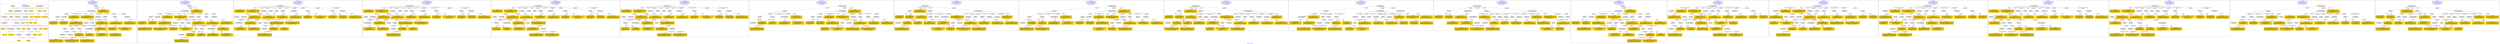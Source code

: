 digraph n0 {
fontcolor="blue"
remincross="true"
label="s04-ima-artworks.xml"
subgraph cluster_0 {
label="1-correct model"
n2[style="filled",color="white",fillcolor="lightgray",label="E12_Production1"];
n3[style="filled",color="white",fillcolor="lightgray",label="E21_Person1"];
n4[style="filled",color="white",fillcolor="lightgray",label="E55_Type1"];
n5[style="filled",color="white",fillcolor="lightgray",label="E52_Time-Span3"];
n6[style="filled",color="white",fillcolor="lightgray",label="E69_Death1"];
n7[style="filled",color="white",fillcolor="lightgray",label="E74_Group1"];
n8[style="filled",color="white",fillcolor="lightgray",label="E82_Actor_Appellation1"];
n9[style="filled",color="white",fillcolor="lightgray",label="E67_Birth1"];
n10[shape="plaintext",style="filled",fillcolor="gold",label="artistURI"];
n11[style="filled",color="white",fillcolor="lightgray",label="E22_Man-Made_Object1"];
n12[style="filled",color="white",fillcolor="lightgray",label="E35_Title1"];
n13[style="filled",color="white",fillcolor="lightgray",label="E8_Acquisition1"];
n14[style="filled",color="white",fillcolor="lightgray",label="E54_Dimension1"];
n15[shape="plaintext",style="filled",fillcolor="gold",label="sourceURL"];
n16[style="filled",color="white",fillcolor="lightgray",label="E33_Linguistic_Object1"];
n17[style="filled",color="white",fillcolor="lightgray",label="E55_Type2"];
n18[shape="plaintext",style="filled",fillcolor="gold",label="provenance"];
n19[style="filled",color="white",fillcolor="lightgray",label="E33_Linguistic_Object2"];
n20[style="filled",color="white",fillcolor="lightgray",label="E55_Type3"];
n21[shape="plaintext",style="filled",fillcolor="gold",label="galleryLabel"];
n22[shape="plaintext",style="filled",fillcolor="gold",label="title"];
n23[style="filled",color="white",fillcolor="lightgray",label="E38_Image1"];
n24[shape="plaintext",style="filled",fillcolor="gold",label="imageURL"];
n25[style="filled",color="white",fillcolor="lightgray",label="E52_Time-Span1"];
n26[shape="plaintext",style="filled",fillcolor="gold",label="birthDate"];
n27[style="filled",color="white",fillcolor="lightgray",label="E52_Time-Span2"];
n28[shape="plaintext",style="filled",fillcolor="gold",label="deathDate"];
n29[shape="plaintext",style="filled",fillcolor="gold",label="creationDate"];
n30[shape="plaintext",style="filled",fillcolor="gold",label="dimensions"];
n31[shape="plaintext",style="filled",fillcolor="gold",label="materialsURI"];
n32[shape="plaintext",style="filled",fillcolor="gold",label="materials"];
n33[shape="plaintext",style="filled",fillcolor="gold",label="provenanceTypeURI"];
n34[shape="plaintext",style="filled",fillcolor="gold",label="galleryLabelTypeURI"];
n35[shape="plaintext",style="filled",fillcolor="gold",label="nationalityURI"];
n36[shape="plaintext",style="filled",fillcolor="gold",label="nationality"];
n37[shape="plaintext",style="filled",fillcolor="gold",label="artistAppellationURI"];
n38[shape="plaintext",style="filled",fillcolor="gold",label="artistFirstLast"];
n39[shape="plaintext",style="filled",fillcolor="gold",label="creditLine"];
}
subgraph cluster_1 {
label="candidate 0\nlink coherence:0.9117647058823529\nnode coherence:0.90625\nconfidence:0.4309598428376429\nmapping score:0.4983681932265827\ncost:132.9979\n-precision:0.74-recall:0.68"
n41[style="filled",color="white",fillcolor="lightgray",label="E12_Production1"];
n42[style="filled",color="white",fillcolor="lightgray",label="E21_Person1"];
n43[style="filled",color="white",fillcolor="lightgray",label="E55_Type1"];
n44[style="filled",color="white",fillcolor="lightgray",label="E67_Birth1"];
n45[style="filled",color="white",fillcolor="lightgray",label="E69_Death1"];
n46[style="filled",color="white",fillcolor="lightgray",label="E74_Group1"];
n47[style="filled",color="white",fillcolor="lightgray",label="E82_Actor_Appellation1"];
n48[style="filled",color="white",fillcolor="lightgray",label="E22_Man-Made_Object1"];
n49[style="filled",color="white",fillcolor="lightgray",label="E30_Right1"];
n50[style="filled",color="white",fillcolor="lightgray",label="E35_Title1"];
n51[style="filled",color="white",fillcolor="lightgray",label="E54_Dimension1"];
n52[style="filled",color="white",fillcolor="lightgray",label="E55_Type2"];
n53[style="filled",color="white",fillcolor="lightgray",label="E8_Acquisition1"];
n54[style="filled",color="white",fillcolor="lightgray",label="E38_Image1"];
n55[style="filled",color="white",fillcolor="lightgray",label="E52_Time-Span1"];
n56[style="filled",color="white",fillcolor="lightgray",label="E52_Time-Span3"];
n57[shape="plaintext",style="filled",fillcolor="gold",label="provenanceTypeURI\n[E55_Type,classLink,0.675]\n[E57_Material,classLink,0.158]\n[E74_Group,classLink,0.147]\n[E55_Type,label,0.02]"];
n58[shape="plaintext",style="filled",fillcolor="gold",label="dimensions\n[E54_Dimension,P3_has_note,0.615]\n[E34_Inscription,P3_has_note,0.143]\n[E22_Man-Made_Object,P3_has_note,0.125]\n[E22_Man-Made_Object,classLink,0.117]"];
n59[shape="plaintext",style="filled",fillcolor="gold",label="creationDate\n[E52_Time-Span,P82_at_some_time_within,0.422]\n[E52_Time-Span,P82a_begin_of_the_begin,0.223]\n[E33_Linguistic_Object,P3_has_note,0.196]\n[E52_Time-Span,P82b_end_of_the_end,0.159]"];
n60[shape="plaintext",style="filled",fillcolor="gold",label="deathDate\n[E52_Time-Span,P82b_end_of_the_end,0.356]\n[E52_Time-Span,P82_at_some_time_within,0.279]\n[E52_Time-Span,P82a_begin_of_the_begin,0.266]\n[E69_Death,P82_at_some_time_within,0.1]"];
n61[shape="plaintext",style="filled",fillcolor="gold",label="nationalityURI\n[E74_Group,classLink,0.671]\n[E55_Type,classLink,0.184]\n[E57_Material,classLink,0.106]\n[E55_Type,label,0.039]"];
n62[shape="plaintext",style="filled",fillcolor="gold",label="sourceURL\n[E38_Image,classLink,0.403]\n[E22_Man-Made_Object,classLink,0.3]\n[E78_Collection,classLink,0.22]\n[E21_Person,classLink,0.076]"];
n63[shape="plaintext",style="filled",fillcolor="gold",label="materialsURI\n[E57_Material,classLink,0.428]\n[E55_Type,classLink,0.392]\n[E74_Group,classLink,0.157]\n[E55_Type,label,0.024]"];
n64[shape="plaintext",style="filled",fillcolor="gold",label="birthDate\n[E52_Time-Span,P82a_begin_of_the_begin,0.493]\n[E52_Time-Span,P82_at_some_time_within,0.295]\n[E52_Time-Span,P82b_end_of_the_end,0.159]\n[E52_Time-Span,label,0.053]"];
n65[shape="plaintext",style="filled",fillcolor="gold",label="title\n[E35_Title,label,0.331]\n[E22_Man-Made_Object,classLink,0.263]\n[E22_Man-Made_Object,P3_has_note,0.219]\n[E73_Information_Object,P3_has_note,0.187]"];
n66[shape="plaintext",style="filled",fillcolor="gold",label="materials\n[E29_Design_or_Procedure,P3_has_note,0.334]\n[E57_Material,label,0.262]\n[E55_Type,label,0.231]\n[E57_Material,classLink,0.173]"];
n67[shape="plaintext",style="filled",fillcolor="gold",label="artistAppellationURI\n[E82_Actor_Appellation,classLink,0.603]\n[E21_Person,classLink,0.377]\n[E39_Actor,classLink,0.017]\n[E22_Man-Made_Object,P3_has_note,0.003]"];
n68[shape="plaintext",style="filled",fillcolor="gold",label="creditLine\n[E8_Acquisition,P3_has_note,0.553]\n[E30_Right,P3_has_note,0.213]\n[E33_Linguistic_Object,P3_has_note,0.125]\n[E22_Man-Made_Object,P3_has_note,0.109]"];
n69[shape="plaintext",style="filled",fillcolor="gold",label="provenance\n[E8_Acquisition,P3_has_note,0.308]\n[E33_Linguistic_Object,P3_has_note,0.286]\n[E22_Man-Made_Object,P3_has_note,0.217]\n[E73_Information_Object,P3_has_note,0.188]"];
n70[shape="plaintext",style="filled",fillcolor="gold",label="galleryLabelTypeURI\n[E55_Type,classLink,0.69]\n[E57_Material,classLink,0.151]\n[E74_Group,classLink,0.14]\n[E55_Type,label,0.019]"];
n71[shape="plaintext",style="filled",fillcolor="gold",label="imageURL\n[E38_Image,classLink,0.817]\n[E22_Man-Made_Object,classLink,0.072]\n[E78_Collection,classLink,0.065]\n[E21_Person,classLink,0.046]"];
n72[shape="plaintext",style="filled",fillcolor="gold",label="nationality\n[E74_Group,label,0.525]\n[E74_Group,classLink,0.3]\n[E55_Type,label,0.102]\n[E21_Person,P3_has_note,0.073]"];
n73[shape="plaintext",style="filled",fillcolor="gold",label="artistFirstLast\n[E82_Actor_Appellation,label,0.555]\n[E22_Man-Made_Object,classLink,0.212]\n[E8_Acquisition,P3_has_note,0.124]\n[E33_Linguistic_Object,P3_has_note,0.11]"];
n74[shape="plaintext",style="filled",fillcolor="gold",label="artistURI\n[E21_Person,classLink,0.446]\n[E82_Actor_Appellation,classLink,0.375]\n[E39_Actor,classLink,0.155]\n[E22_Man-Made_Object,classLink,0.023]"];
n75[shape="plaintext",style="filled",fillcolor="gold",label="galleryLabel\n[E33_Linguistic_Object,P3_has_note,0.309]\n[E22_Man-Made_Object,P3_has_note,0.293]\n[E73_Information_Object,P3_has_note,0.278]\n[E35_Title,label,0.12]"];
}
subgraph cluster_2 {
label="candidate 1\nlink coherence:0.9090909090909091\nnode coherence:0.90625\nconfidence:0.4309598428376429\nmapping score:0.4983681932265827\ncost:32.998\n-precision:0.73-recall:0.65"
n77[style="filled",color="white",fillcolor="lightgray",label="E12_Production1"];
n78[style="filled",color="white",fillcolor="lightgray",label="E21_Person1"];
n79[style="filled",color="white",fillcolor="lightgray",label="E52_Time-Span2"];
n80[style="filled",color="white",fillcolor="lightgray",label="E55_Type1"];
n81[style="filled",color="white",fillcolor="lightgray",label="E67_Birth1"];
n82[style="filled",color="white",fillcolor="lightgray",label="E74_Group1"];
n83[style="filled",color="white",fillcolor="lightgray",label="E82_Actor_Appellation1"];
n84[style="filled",color="white",fillcolor="lightgray",label="E22_Man-Made_Object1"];
n85[style="filled",color="white",fillcolor="lightgray",label="E30_Right1"];
n86[style="filled",color="white",fillcolor="lightgray",label="E35_Title1"];
n87[style="filled",color="white",fillcolor="lightgray",label="E54_Dimension1"];
n88[style="filled",color="white",fillcolor="lightgray",label="E55_Type2"];
n89[style="filled",color="white",fillcolor="lightgray",label="E8_Acquisition1"];
n90[style="filled",color="white",fillcolor="lightgray",label="E38_Image1"];
n91[style="filled",color="white",fillcolor="lightgray",label="E52_Time-Span1"];
n92[shape="plaintext",style="filled",fillcolor="gold",label="provenanceTypeURI\n[E55_Type,classLink,0.675]\n[E57_Material,classLink,0.158]\n[E74_Group,classLink,0.147]\n[E55_Type,label,0.02]"];
n93[shape="plaintext",style="filled",fillcolor="gold",label="deathDate\n[E52_Time-Span,P82b_end_of_the_end,0.356]\n[E52_Time-Span,P82_at_some_time_within,0.279]\n[E52_Time-Span,P82a_begin_of_the_begin,0.266]\n[E69_Death,P82_at_some_time_within,0.1]"];
n94[shape="plaintext",style="filled",fillcolor="gold",label="dimensions\n[E54_Dimension,P3_has_note,0.615]\n[E34_Inscription,P3_has_note,0.143]\n[E22_Man-Made_Object,P3_has_note,0.125]\n[E22_Man-Made_Object,classLink,0.117]"];
n95[shape="plaintext",style="filled",fillcolor="gold",label="creationDate\n[E52_Time-Span,P82_at_some_time_within,0.422]\n[E52_Time-Span,P82a_begin_of_the_begin,0.223]\n[E33_Linguistic_Object,P3_has_note,0.196]\n[E52_Time-Span,P82b_end_of_the_end,0.159]"];
n96[shape="plaintext",style="filled",fillcolor="gold",label="nationalityURI\n[E74_Group,classLink,0.671]\n[E55_Type,classLink,0.184]\n[E57_Material,classLink,0.106]\n[E55_Type,label,0.039]"];
n97[shape="plaintext",style="filled",fillcolor="gold",label="sourceURL\n[E38_Image,classLink,0.403]\n[E22_Man-Made_Object,classLink,0.3]\n[E78_Collection,classLink,0.22]\n[E21_Person,classLink,0.076]"];
n98[shape="plaintext",style="filled",fillcolor="gold",label="materialsURI\n[E57_Material,classLink,0.428]\n[E55_Type,classLink,0.392]\n[E74_Group,classLink,0.157]\n[E55_Type,label,0.024]"];
n99[shape="plaintext",style="filled",fillcolor="gold",label="title\n[E35_Title,label,0.331]\n[E22_Man-Made_Object,classLink,0.263]\n[E22_Man-Made_Object,P3_has_note,0.219]\n[E73_Information_Object,P3_has_note,0.187]"];
n100[shape="plaintext",style="filled",fillcolor="gold",label="materials\n[E29_Design_or_Procedure,P3_has_note,0.334]\n[E57_Material,label,0.262]\n[E55_Type,label,0.231]\n[E57_Material,classLink,0.173]"];
n101[shape="plaintext",style="filled",fillcolor="gold",label="artistAppellationURI\n[E82_Actor_Appellation,classLink,0.603]\n[E21_Person,classLink,0.377]\n[E39_Actor,classLink,0.017]\n[E22_Man-Made_Object,P3_has_note,0.003]"];
n102[shape="plaintext",style="filled",fillcolor="gold",label="creditLine\n[E8_Acquisition,P3_has_note,0.553]\n[E30_Right,P3_has_note,0.213]\n[E33_Linguistic_Object,P3_has_note,0.125]\n[E22_Man-Made_Object,P3_has_note,0.109]"];
n103[shape="plaintext",style="filled",fillcolor="gold",label="provenance\n[E8_Acquisition,P3_has_note,0.308]\n[E33_Linguistic_Object,P3_has_note,0.286]\n[E22_Man-Made_Object,P3_has_note,0.217]\n[E73_Information_Object,P3_has_note,0.188]"];
n104[shape="plaintext",style="filled",fillcolor="gold",label="galleryLabelTypeURI\n[E55_Type,classLink,0.69]\n[E57_Material,classLink,0.151]\n[E74_Group,classLink,0.14]\n[E55_Type,label,0.019]"];
n105[shape="plaintext",style="filled",fillcolor="gold",label="birthDate\n[E52_Time-Span,P82a_begin_of_the_begin,0.493]\n[E52_Time-Span,P82_at_some_time_within,0.295]\n[E52_Time-Span,P82b_end_of_the_end,0.159]\n[E52_Time-Span,label,0.053]"];
n106[shape="plaintext",style="filled",fillcolor="gold",label="imageURL\n[E38_Image,classLink,0.817]\n[E22_Man-Made_Object,classLink,0.072]\n[E78_Collection,classLink,0.065]\n[E21_Person,classLink,0.046]"];
n107[shape="plaintext",style="filled",fillcolor="gold",label="nationality\n[E74_Group,label,0.525]\n[E74_Group,classLink,0.3]\n[E55_Type,label,0.102]\n[E21_Person,P3_has_note,0.073]"];
n108[shape="plaintext",style="filled",fillcolor="gold",label="artistFirstLast\n[E82_Actor_Appellation,label,0.555]\n[E22_Man-Made_Object,classLink,0.212]\n[E8_Acquisition,P3_has_note,0.124]\n[E33_Linguistic_Object,P3_has_note,0.11]"];
n109[shape="plaintext",style="filled",fillcolor="gold",label="artistURI\n[E21_Person,classLink,0.446]\n[E82_Actor_Appellation,classLink,0.375]\n[E39_Actor,classLink,0.155]\n[E22_Man-Made_Object,classLink,0.023]"];
n110[shape="plaintext",style="filled",fillcolor="gold",label="galleryLabel\n[E33_Linguistic_Object,P3_has_note,0.309]\n[E22_Man-Made_Object,P3_has_note,0.293]\n[E73_Information_Object,P3_has_note,0.278]\n[E35_Title,label,0.12]"];
}
subgraph cluster_3 {
label="candidate 10\nlink coherence:0.8484848484848485\nnode coherence:0.90625\nconfidence:0.4309598428376429\nmapping score:0.4983681932265827\ncost:32.99824\n-precision:0.67-recall:0.59"
n112[style="filled",color="white",fillcolor="lightgray",label="E12_Production1"];
n113[style="filled",color="white",fillcolor="lightgray",label="E21_Person1"];
n114[style="filled",color="white",fillcolor="lightgray",label="E52_Time-Span2"];
n115[style="filled",color="white",fillcolor="lightgray",label="E67_Birth1"];
n116[style="filled",color="white",fillcolor="lightgray",label="E74_Group1"];
n117[style="filled",color="white",fillcolor="lightgray",label="E82_Actor_Appellation1"];
n118[style="filled",color="white",fillcolor="lightgray",label="E22_Man-Made_Object1"];
n119[style="filled",color="white",fillcolor="lightgray",label="E30_Right1"];
n120[style="filled",color="white",fillcolor="lightgray",label="E35_Title1"];
n121[style="filled",color="white",fillcolor="lightgray",label="E38_Image1"];
n122[style="filled",color="white",fillcolor="lightgray",label="E54_Dimension1"];
n123[style="filled",color="white",fillcolor="lightgray",label="E55_Type1"];
n124[style="filled",color="white",fillcolor="lightgray",label="E55_Type2"];
n125[style="filled",color="white",fillcolor="lightgray",label="E8_Acquisition1"];
n126[style="filled",color="white",fillcolor="lightgray",label="E52_Time-Span1"];
n127[shape="plaintext",style="filled",fillcolor="gold",label="provenanceTypeURI\n[E55_Type,classLink,0.675]\n[E57_Material,classLink,0.158]\n[E74_Group,classLink,0.147]\n[E55_Type,label,0.02]"];
n128[shape="plaintext",style="filled",fillcolor="gold",label="deathDate\n[E52_Time-Span,P82b_end_of_the_end,0.356]\n[E52_Time-Span,P82_at_some_time_within,0.279]\n[E52_Time-Span,P82a_begin_of_the_begin,0.266]\n[E69_Death,P82_at_some_time_within,0.1]"];
n129[shape="plaintext",style="filled",fillcolor="gold",label="dimensions\n[E54_Dimension,P3_has_note,0.615]\n[E34_Inscription,P3_has_note,0.143]\n[E22_Man-Made_Object,P3_has_note,0.125]\n[E22_Man-Made_Object,classLink,0.117]"];
n130[shape="plaintext",style="filled",fillcolor="gold",label="creationDate\n[E52_Time-Span,P82_at_some_time_within,0.422]\n[E52_Time-Span,P82a_begin_of_the_begin,0.223]\n[E33_Linguistic_Object,P3_has_note,0.196]\n[E52_Time-Span,P82b_end_of_the_end,0.159]"];
n131[shape="plaintext",style="filled",fillcolor="gold",label="nationalityURI\n[E74_Group,classLink,0.671]\n[E55_Type,classLink,0.184]\n[E57_Material,classLink,0.106]\n[E55_Type,label,0.039]"];
n132[shape="plaintext",style="filled",fillcolor="gold",label="sourceURL\n[E38_Image,classLink,0.403]\n[E22_Man-Made_Object,classLink,0.3]\n[E78_Collection,classLink,0.22]\n[E21_Person,classLink,0.076]"];
n133[shape="plaintext",style="filled",fillcolor="gold",label="materialsURI\n[E57_Material,classLink,0.428]\n[E55_Type,classLink,0.392]\n[E74_Group,classLink,0.157]\n[E55_Type,label,0.024]"];
n134[shape="plaintext",style="filled",fillcolor="gold",label="title\n[E35_Title,label,0.331]\n[E22_Man-Made_Object,classLink,0.263]\n[E22_Man-Made_Object,P3_has_note,0.219]\n[E73_Information_Object,P3_has_note,0.187]"];
n135[shape="plaintext",style="filled",fillcolor="gold",label="materials\n[E29_Design_or_Procedure,P3_has_note,0.334]\n[E57_Material,label,0.262]\n[E55_Type,label,0.231]\n[E57_Material,classLink,0.173]"];
n136[shape="plaintext",style="filled",fillcolor="gold",label="artistAppellationURI\n[E82_Actor_Appellation,classLink,0.603]\n[E21_Person,classLink,0.377]\n[E39_Actor,classLink,0.017]\n[E22_Man-Made_Object,P3_has_note,0.003]"];
n137[shape="plaintext",style="filled",fillcolor="gold",label="creditLine\n[E8_Acquisition,P3_has_note,0.553]\n[E30_Right,P3_has_note,0.213]\n[E33_Linguistic_Object,P3_has_note,0.125]\n[E22_Man-Made_Object,P3_has_note,0.109]"];
n138[shape="plaintext",style="filled",fillcolor="gold",label="provenance\n[E8_Acquisition,P3_has_note,0.308]\n[E33_Linguistic_Object,P3_has_note,0.286]\n[E22_Man-Made_Object,P3_has_note,0.217]\n[E73_Information_Object,P3_has_note,0.188]"];
n139[shape="plaintext",style="filled",fillcolor="gold",label="galleryLabelTypeURI\n[E55_Type,classLink,0.69]\n[E57_Material,classLink,0.151]\n[E74_Group,classLink,0.14]\n[E55_Type,label,0.019]"];
n140[shape="plaintext",style="filled",fillcolor="gold",label="birthDate\n[E52_Time-Span,P82a_begin_of_the_begin,0.493]\n[E52_Time-Span,P82_at_some_time_within,0.295]\n[E52_Time-Span,P82b_end_of_the_end,0.159]\n[E52_Time-Span,label,0.053]"];
n141[shape="plaintext",style="filled",fillcolor="gold",label="imageURL\n[E38_Image,classLink,0.817]\n[E22_Man-Made_Object,classLink,0.072]\n[E78_Collection,classLink,0.065]\n[E21_Person,classLink,0.046]"];
n142[shape="plaintext",style="filled",fillcolor="gold",label="nationality\n[E74_Group,label,0.525]\n[E74_Group,classLink,0.3]\n[E55_Type,label,0.102]\n[E21_Person,P3_has_note,0.073]"];
n143[shape="plaintext",style="filled",fillcolor="gold",label="artistFirstLast\n[E82_Actor_Appellation,label,0.555]\n[E22_Man-Made_Object,classLink,0.212]\n[E8_Acquisition,P3_has_note,0.124]\n[E33_Linguistic_Object,P3_has_note,0.11]"];
n144[shape="plaintext",style="filled",fillcolor="gold",label="artistURI\n[E21_Person,classLink,0.446]\n[E82_Actor_Appellation,classLink,0.375]\n[E39_Actor,classLink,0.155]\n[E22_Man-Made_Object,classLink,0.023]"];
n145[shape="plaintext",style="filled",fillcolor="gold",label="galleryLabel\n[E33_Linguistic_Object,P3_has_note,0.309]\n[E22_Man-Made_Object,P3_has_note,0.293]\n[E73_Information_Object,P3_has_note,0.278]\n[E35_Title,label,0.12]"];
}
subgraph cluster_4 {
label="candidate 11\nlink coherence:0.8484848484848485\nnode coherence:0.90625\nconfidence:0.4309598428376429\nmapping score:0.4983681932265827\ncost:32.99827\n-precision:0.67-recall:0.59"
n147[style="filled",color="white",fillcolor="lightgray",label="E12_Production1"];
n148[style="filled",color="white",fillcolor="lightgray",label="E21_Person1"];
n149[style="filled",color="white",fillcolor="lightgray",label="E52_Time-Span2"];
n150[style="filled",color="white",fillcolor="lightgray",label="E67_Birth1"];
n151[style="filled",color="white",fillcolor="lightgray",label="E74_Group1"];
n152[style="filled",color="white",fillcolor="lightgray",label="E82_Actor_Appellation1"];
n153[style="filled",color="white",fillcolor="lightgray",label="E22_Man-Made_Object1"];
n154[style="filled",color="white",fillcolor="lightgray",label="E30_Right1"];
n155[style="filled",color="white",fillcolor="lightgray",label="E35_Title1"];
n156[style="filled",color="white",fillcolor="lightgray",label="E38_Image1"];
n157[style="filled",color="white",fillcolor="lightgray",label="E54_Dimension1"];
n158[style="filled",color="white",fillcolor="lightgray",label="E55_Type1"];
n159[style="filled",color="white",fillcolor="lightgray",label="E55_Type2"];
n160[style="filled",color="white",fillcolor="lightgray",label="E8_Acquisition1"];
n161[style="filled",color="white",fillcolor="lightgray",label="E52_Time-Span1"];
n162[shape="plaintext",style="filled",fillcolor="gold",label="provenanceTypeURI\n[E55_Type,classLink,0.675]\n[E57_Material,classLink,0.158]\n[E74_Group,classLink,0.147]\n[E55_Type,label,0.02]"];
n163[shape="plaintext",style="filled",fillcolor="gold",label="deathDate\n[E52_Time-Span,P82b_end_of_the_end,0.356]\n[E52_Time-Span,P82_at_some_time_within,0.279]\n[E52_Time-Span,P82a_begin_of_the_begin,0.266]\n[E69_Death,P82_at_some_time_within,0.1]"];
n164[shape="plaintext",style="filled",fillcolor="gold",label="dimensions\n[E54_Dimension,P3_has_note,0.615]\n[E34_Inscription,P3_has_note,0.143]\n[E22_Man-Made_Object,P3_has_note,0.125]\n[E22_Man-Made_Object,classLink,0.117]"];
n165[shape="plaintext",style="filled",fillcolor="gold",label="creationDate\n[E52_Time-Span,P82_at_some_time_within,0.422]\n[E52_Time-Span,P82a_begin_of_the_begin,0.223]\n[E33_Linguistic_Object,P3_has_note,0.196]\n[E52_Time-Span,P82b_end_of_the_end,0.159]"];
n166[shape="plaintext",style="filled",fillcolor="gold",label="nationalityURI\n[E74_Group,classLink,0.671]\n[E55_Type,classLink,0.184]\n[E57_Material,classLink,0.106]\n[E55_Type,label,0.039]"];
n167[shape="plaintext",style="filled",fillcolor="gold",label="sourceURL\n[E38_Image,classLink,0.403]\n[E22_Man-Made_Object,classLink,0.3]\n[E78_Collection,classLink,0.22]\n[E21_Person,classLink,0.076]"];
n168[shape="plaintext",style="filled",fillcolor="gold",label="materialsURI\n[E57_Material,classLink,0.428]\n[E55_Type,classLink,0.392]\n[E74_Group,classLink,0.157]\n[E55_Type,label,0.024]"];
n169[shape="plaintext",style="filled",fillcolor="gold",label="title\n[E35_Title,label,0.331]\n[E22_Man-Made_Object,classLink,0.263]\n[E22_Man-Made_Object,P3_has_note,0.219]\n[E73_Information_Object,P3_has_note,0.187]"];
n170[shape="plaintext",style="filled",fillcolor="gold",label="materials\n[E29_Design_or_Procedure,P3_has_note,0.334]\n[E57_Material,label,0.262]\n[E55_Type,label,0.231]\n[E57_Material,classLink,0.173]"];
n171[shape="plaintext",style="filled",fillcolor="gold",label="artistAppellationURI\n[E82_Actor_Appellation,classLink,0.603]\n[E21_Person,classLink,0.377]\n[E39_Actor,classLink,0.017]\n[E22_Man-Made_Object,P3_has_note,0.003]"];
n172[shape="plaintext",style="filled",fillcolor="gold",label="creditLine\n[E8_Acquisition,P3_has_note,0.553]\n[E30_Right,P3_has_note,0.213]\n[E33_Linguistic_Object,P3_has_note,0.125]\n[E22_Man-Made_Object,P3_has_note,0.109]"];
n173[shape="plaintext",style="filled",fillcolor="gold",label="provenance\n[E8_Acquisition,P3_has_note,0.308]\n[E33_Linguistic_Object,P3_has_note,0.286]\n[E22_Man-Made_Object,P3_has_note,0.217]\n[E73_Information_Object,P3_has_note,0.188]"];
n174[shape="plaintext",style="filled",fillcolor="gold",label="galleryLabelTypeURI\n[E55_Type,classLink,0.69]\n[E57_Material,classLink,0.151]\n[E74_Group,classLink,0.14]\n[E55_Type,label,0.019]"];
n175[shape="plaintext",style="filled",fillcolor="gold",label="birthDate\n[E52_Time-Span,P82a_begin_of_the_begin,0.493]\n[E52_Time-Span,P82_at_some_time_within,0.295]\n[E52_Time-Span,P82b_end_of_the_end,0.159]\n[E52_Time-Span,label,0.053]"];
n176[shape="plaintext",style="filled",fillcolor="gold",label="imageURL\n[E38_Image,classLink,0.817]\n[E22_Man-Made_Object,classLink,0.072]\n[E78_Collection,classLink,0.065]\n[E21_Person,classLink,0.046]"];
n177[shape="plaintext",style="filled",fillcolor="gold",label="nationality\n[E74_Group,label,0.525]\n[E74_Group,classLink,0.3]\n[E55_Type,label,0.102]\n[E21_Person,P3_has_note,0.073]"];
n178[shape="plaintext",style="filled",fillcolor="gold",label="artistFirstLast\n[E82_Actor_Appellation,label,0.555]\n[E22_Man-Made_Object,classLink,0.212]\n[E8_Acquisition,P3_has_note,0.124]\n[E33_Linguistic_Object,P3_has_note,0.11]"];
n179[shape="plaintext",style="filled",fillcolor="gold",label="artistURI\n[E21_Person,classLink,0.446]\n[E82_Actor_Appellation,classLink,0.375]\n[E39_Actor,classLink,0.155]\n[E22_Man-Made_Object,classLink,0.023]"];
n180[shape="plaintext",style="filled",fillcolor="gold",label="galleryLabel\n[E33_Linguistic_Object,P3_has_note,0.309]\n[E22_Man-Made_Object,P3_has_note,0.293]\n[E73_Information_Object,P3_has_note,0.278]\n[E35_Title,label,0.12]"];
}
subgraph cluster_5 {
label="candidate 12\nlink coherence:0.8484848484848485\nnode coherence:0.90625\nconfidence:0.4309598428376429\nmapping score:0.4983681932265827\ncost:131.99824\n-precision:0.7-recall:0.62"
n182[style="filled",color="white",fillcolor="lightgray",label="E12_Production1"];
n183[style="filled",color="white",fillcolor="lightgray",label="E21_Person1"];
n184[style="filled",color="white",fillcolor="lightgray",label="E52_Time-Span2"];
n185[style="filled",color="white",fillcolor="lightgray",label="E67_Birth1"];
n186[style="filled",color="white",fillcolor="lightgray",label="E74_Group1"];
n187[style="filled",color="white",fillcolor="lightgray",label="E82_Actor_Appellation1"];
n188[style="filled",color="white",fillcolor="lightgray",label="E22_Man-Made_Object1"];
n189[style="filled",color="white",fillcolor="lightgray",label="E30_Right1"];
n190[style="filled",color="white",fillcolor="lightgray",label="E35_Title1"];
n191[style="filled",color="white",fillcolor="lightgray",label="E38_Image1"];
n192[style="filled",color="white",fillcolor="lightgray",label="E54_Dimension1"];
n193[style="filled",color="white",fillcolor="lightgray",label="E55_Type1"];
n194[style="filled",color="white",fillcolor="lightgray",label="E55_Type2"];
n195[style="filled",color="white",fillcolor="lightgray",label="E8_Acquisition1"];
n196[style="filled",color="white",fillcolor="lightgray",label="E52_Time-Span1"];
n197[shape="plaintext",style="filled",fillcolor="gold",label="provenanceTypeURI\n[E55_Type,classLink,0.675]\n[E57_Material,classLink,0.158]\n[E74_Group,classLink,0.147]\n[E55_Type,label,0.02]"];
n198[shape="plaintext",style="filled",fillcolor="gold",label="creationDate\n[E52_Time-Span,P82_at_some_time_within,0.422]\n[E52_Time-Span,P82a_begin_of_the_begin,0.223]\n[E33_Linguistic_Object,P3_has_note,0.196]\n[E52_Time-Span,P82b_end_of_the_end,0.159]"];
n199[shape="plaintext",style="filled",fillcolor="gold",label="dimensions\n[E54_Dimension,P3_has_note,0.615]\n[E34_Inscription,P3_has_note,0.143]\n[E22_Man-Made_Object,P3_has_note,0.125]\n[E22_Man-Made_Object,classLink,0.117]"];
n200[shape="plaintext",style="filled",fillcolor="gold",label="deathDate\n[E52_Time-Span,P82b_end_of_the_end,0.356]\n[E52_Time-Span,P82_at_some_time_within,0.279]\n[E52_Time-Span,P82a_begin_of_the_begin,0.266]\n[E69_Death,P82_at_some_time_within,0.1]"];
n201[shape="plaintext",style="filled",fillcolor="gold",label="nationalityURI\n[E74_Group,classLink,0.671]\n[E55_Type,classLink,0.184]\n[E57_Material,classLink,0.106]\n[E55_Type,label,0.039]"];
n202[shape="plaintext",style="filled",fillcolor="gold",label="sourceURL\n[E38_Image,classLink,0.403]\n[E22_Man-Made_Object,classLink,0.3]\n[E78_Collection,classLink,0.22]\n[E21_Person,classLink,0.076]"];
n203[shape="plaintext",style="filled",fillcolor="gold",label="materialsURI\n[E57_Material,classLink,0.428]\n[E55_Type,classLink,0.392]\n[E74_Group,classLink,0.157]\n[E55_Type,label,0.024]"];
n204[shape="plaintext",style="filled",fillcolor="gold",label="birthDate\n[E52_Time-Span,P82a_begin_of_the_begin,0.493]\n[E52_Time-Span,P82_at_some_time_within,0.295]\n[E52_Time-Span,P82b_end_of_the_end,0.159]\n[E52_Time-Span,label,0.053]"];
n205[shape="plaintext",style="filled",fillcolor="gold",label="title\n[E35_Title,label,0.331]\n[E22_Man-Made_Object,classLink,0.263]\n[E22_Man-Made_Object,P3_has_note,0.219]\n[E73_Information_Object,P3_has_note,0.187]"];
n206[shape="plaintext",style="filled",fillcolor="gold",label="materials\n[E29_Design_or_Procedure,P3_has_note,0.334]\n[E57_Material,label,0.262]\n[E55_Type,label,0.231]\n[E57_Material,classLink,0.173]"];
n207[shape="plaintext",style="filled",fillcolor="gold",label="artistAppellationURI\n[E82_Actor_Appellation,classLink,0.603]\n[E21_Person,classLink,0.377]\n[E39_Actor,classLink,0.017]\n[E22_Man-Made_Object,P3_has_note,0.003]"];
n208[shape="plaintext",style="filled",fillcolor="gold",label="creditLine\n[E8_Acquisition,P3_has_note,0.553]\n[E30_Right,P3_has_note,0.213]\n[E33_Linguistic_Object,P3_has_note,0.125]\n[E22_Man-Made_Object,P3_has_note,0.109]"];
n209[shape="plaintext",style="filled",fillcolor="gold",label="provenance\n[E8_Acquisition,P3_has_note,0.308]\n[E33_Linguistic_Object,P3_has_note,0.286]\n[E22_Man-Made_Object,P3_has_note,0.217]\n[E73_Information_Object,P3_has_note,0.188]"];
n210[shape="plaintext",style="filled",fillcolor="gold",label="galleryLabelTypeURI\n[E55_Type,classLink,0.69]\n[E57_Material,classLink,0.151]\n[E74_Group,classLink,0.14]\n[E55_Type,label,0.019]"];
n211[shape="plaintext",style="filled",fillcolor="gold",label="imageURL\n[E38_Image,classLink,0.817]\n[E22_Man-Made_Object,classLink,0.072]\n[E78_Collection,classLink,0.065]\n[E21_Person,classLink,0.046]"];
n212[shape="plaintext",style="filled",fillcolor="gold",label="nationality\n[E74_Group,label,0.525]\n[E74_Group,classLink,0.3]\n[E55_Type,label,0.102]\n[E21_Person,P3_has_note,0.073]"];
n213[shape="plaintext",style="filled",fillcolor="gold",label="artistFirstLast\n[E82_Actor_Appellation,label,0.555]\n[E22_Man-Made_Object,classLink,0.212]\n[E8_Acquisition,P3_has_note,0.124]\n[E33_Linguistic_Object,P3_has_note,0.11]"];
n214[shape="plaintext",style="filled",fillcolor="gold",label="artistURI\n[E21_Person,classLink,0.446]\n[E82_Actor_Appellation,classLink,0.375]\n[E39_Actor,classLink,0.155]\n[E22_Man-Made_Object,classLink,0.023]"];
n215[shape="plaintext",style="filled",fillcolor="gold",label="galleryLabel\n[E33_Linguistic_Object,P3_has_note,0.309]\n[E22_Man-Made_Object,P3_has_note,0.293]\n[E73_Information_Object,P3_has_note,0.278]\n[E35_Title,label,0.12]"];
}
subgraph cluster_6 {
label="candidate 13\nlink coherence:0.8484848484848485\nnode coherence:0.90625\nconfidence:0.4309598428376429\nmapping score:0.4983681932265827\ncost:131.99827\n-precision:0.7-recall:0.62"
n217[style="filled",color="white",fillcolor="lightgray",label="E12_Production1"];
n218[style="filled",color="white",fillcolor="lightgray",label="E21_Person1"];
n219[style="filled",color="white",fillcolor="lightgray",label="E52_Time-Span2"];
n220[style="filled",color="white",fillcolor="lightgray",label="E67_Birth1"];
n221[style="filled",color="white",fillcolor="lightgray",label="E74_Group1"];
n222[style="filled",color="white",fillcolor="lightgray",label="E82_Actor_Appellation1"];
n223[style="filled",color="white",fillcolor="lightgray",label="E22_Man-Made_Object1"];
n224[style="filled",color="white",fillcolor="lightgray",label="E30_Right1"];
n225[style="filled",color="white",fillcolor="lightgray",label="E35_Title1"];
n226[style="filled",color="white",fillcolor="lightgray",label="E38_Image1"];
n227[style="filled",color="white",fillcolor="lightgray",label="E54_Dimension1"];
n228[style="filled",color="white",fillcolor="lightgray",label="E55_Type1"];
n229[style="filled",color="white",fillcolor="lightgray",label="E55_Type2"];
n230[style="filled",color="white",fillcolor="lightgray",label="E8_Acquisition1"];
n231[style="filled",color="white",fillcolor="lightgray",label="E52_Time-Span1"];
n232[shape="plaintext",style="filled",fillcolor="gold",label="provenanceTypeURI\n[E55_Type,classLink,0.675]\n[E57_Material,classLink,0.158]\n[E74_Group,classLink,0.147]\n[E55_Type,label,0.02]"];
n233[shape="plaintext",style="filled",fillcolor="gold",label="creationDate\n[E52_Time-Span,P82_at_some_time_within,0.422]\n[E52_Time-Span,P82a_begin_of_the_begin,0.223]\n[E33_Linguistic_Object,P3_has_note,0.196]\n[E52_Time-Span,P82b_end_of_the_end,0.159]"];
n234[shape="plaintext",style="filled",fillcolor="gold",label="dimensions\n[E54_Dimension,P3_has_note,0.615]\n[E34_Inscription,P3_has_note,0.143]\n[E22_Man-Made_Object,P3_has_note,0.125]\n[E22_Man-Made_Object,classLink,0.117]"];
n235[shape="plaintext",style="filled",fillcolor="gold",label="deathDate\n[E52_Time-Span,P82b_end_of_the_end,0.356]\n[E52_Time-Span,P82_at_some_time_within,0.279]\n[E52_Time-Span,P82a_begin_of_the_begin,0.266]\n[E69_Death,P82_at_some_time_within,0.1]"];
n236[shape="plaintext",style="filled",fillcolor="gold",label="nationalityURI\n[E74_Group,classLink,0.671]\n[E55_Type,classLink,0.184]\n[E57_Material,classLink,0.106]\n[E55_Type,label,0.039]"];
n237[shape="plaintext",style="filled",fillcolor="gold",label="sourceURL\n[E38_Image,classLink,0.403]\n[E22_Man-Made_Object,classLink,0.3]\n[E78_Collection,classLink,0.22]\n[E21_Person,classLink,0.076]"];
n238[shape="plaintext",style="filled",fillcolor="gold",label="materialsURI\n[E57_Material,classLink,0.428]\n[E55_Type,classLink,0.392]\n[E74_Group,classLink,0.157]\n[E55_Type,label,0.024]"];
n239[shape="plaintext",style="filled",fillcolor="gold",label="birthDate\n[E52_Time-Span,P82a_begin_of_the_begin,0.493]\n[E52_Time-Span,P82_at_some_time_within,0.295]\n[E52_Time-Span,P82b_end_of_the_end,0.159]\n[E52_Time-Span,label,0.053]"];
n240[shape="plaintext",style="filled",fillcolor="gold",label="title\n[E35_Title,label,0.331]\n[E22_Man-Made_Object,classLink,0.263]\n[E22_Man-Made_Object,P3_has_note,0.219]\n[E73_Information_Object,P3_has_note,0.187]"];
n241[shape="plaintext",style="filled",fillcolor="gold",label="materials\n[E29_Design_or_Procedure,P3_has_note,0.334]\n[E57_Material,label,0.262]\n[E55_Type,label,0.231]\n[E57_Material,classLink,0.173]"];
n242[shape="plaintext",style="filled",fillcolor="gold",label="artistAppellationURI\n[E82_Actor_Appellation,classLink,0.603]\n[E21_Person,classLink,0.377]\n[E39_Actor,classLink,0.017]\n[E22_Man-Made_Object,P3_has_note,0.003]"];
n243[shape="plaintext",style="filled",fillcolor="gold",label="creditLine\n[E8_Acquisition,P3_has_note,0.553]\n[E30_Right,P3_has_note,0.213]\n[E33_Linguistic_Object,P3_has_note,0.125]\n[E22_Man-Made_Object,P3_has_note,0.109]"];
n244[shape="plaintext",style="filled",fillcolor="gold",label="provenance\n[E8_Acquisition,P3_has_note,0.308]\n[E33_Linguistic_Object,P3_has_note,0.286]\n[E22_Man-Made_Object,P3_has_note,0.217]\n[E73_Information_Object,P3_has_note,0.188]"];
n245[shape="plaintext",style="filled",fillcolor="gold",label="galleryLabelTypeURI\n[E55_Type,classLink,0.69]\n[E57_Material,classLink,0.151]\n[E74_Group,classLink,0.14]\n[E55_Type,label,0.019]"];
n246[shape="plaintext",style="filled",fillcolor="gold",label="imageURL\n[E38_Image,classLink,0.817]\n[E22_Man-Made_Object,classLink,0.072]\n[E78_Collection,classLink,0.065]\n[E21_Person,classLink,0.046]"];
n247[shape="plaintext",style="filled",fillcolor="gold",label="nationality\n[E74_Group,label,0.525]\n[E74_Group,classLink,0.3]\n[E55_Type,label,0.102]\n[E21_Person,P3_has_note,0.073]"];
n248[shape="plaintext",style="filled",fillcolor="gold",label="artistFirstLast\n[E82_Actor_Appellation,label,0.555]\n[E22_Man-Made_Object,classLink,0.212]\n[E8_Acquisition,P3_has_note,0.124]\n[E33_Linguistic_Object,P3_has_note,0.11]"];
n249[shape="plaintext",style="filled",fillcolor="gold",label="artistURI\n[E21_Person,classLink,0.446]\n[E82_Actor_Appellation,classLink,0.375]\n[E39_Actor,classLink,0.155]\n[E22_Man-Made_Object,classLink,0.023]"];
n250[shape="plaintext",style="filled",fillcolor="gold",label="galleryLabel\n[E33_Linguistic_Object,P3_has_note,0.309]\n[E22_Man-Made_Object,P3_has_note,0.293]\n[E73_Information_Object,P3_has_note,0.278]\n[E35_Title,label,0.12]"];
}
subgraph cluster_7 {
label="candidate 14\nlink coherence:0.8484848484848485\nnode coherence:0.90625\nconfidence:0.4263417912658548\nmapping score:0.49682884270265343\ncost:32.99836\n-precision:0.7-recall:0.62"
n252[style="filled",color="white",fillcolor="lightgray",label="E12_Production1"];
n253[style="filled",color="white",fillcolor="lightgray",label="E52_Time-Span2"];
n254[style="filled",color="white",fillcolor="lightgray",label="E55_Type1"];
n255[style="filled",color="white",fillcolor="lightgray",label="E21_Person1"];
n256[style="filled",color="white",fillcolor="lightgray",label="E67_Birth1"];
n257[style="filled",color="white",fillcolor="lightgray",label="E74_Group1"];
n258[style="filled",color="white",fillcolor="lightgray",label="E82_Actor_Appellation1"];
n259[style="filled",color="white",fillcolor="lightgray",label="E22_Man-Made_Object1"];
n260[style="filled",color="white",fillcolor="lightgray",label="E35_Title1"];
n261[style="filled",color="white",fillcolor="lightgray",label="E38_Image1"];
n262[style="filled",color="white",fillcolor="lightgray",label="E54_Dimension1"];
n263[style="filled",color="white",fillcolor="lightgray",label="E55_Type2"];
n264[style="filled",color="white",fillcolor="lightgray",label="E8_Acquisition1"];
n265[style="filled",color="white",fillcolor="lightgray",label="E33_Linguistic_Object2"];
n266[style="filled",color="white",fillcolor="lightgray",label="E52_Time-Span1"];
n267[shape="plaintext",style="filled",fillcolor="gold",label="provenanceTypeURI\n[E55_Type,classLink,0.675]\n[E57_Material,classLink,0.158]\n[E74_Group,classLink,0.147]\n[E55_Type,label,0.02]"];
n268[shape="plaintext",style="filled",fillcolor="gold",label="deathDate\n[E52_Time-Span,P82b_end_of_the_end,0.356]\n[E52_Time-Span,P82_at_some_time_within,0.279]\n[E52_Time-Span,P82a_begin_of_the_begin,0.266]\n[E69_Death,P82_at_some_time_within,0.1]"];
n269[shape="plaintext",style="filled",fillcolor="gold",label="dimensions\n[E54_Dimension,P3_has_note,0.615]\n[E34_Inscription,P3_has_note,0.143]\n[E22_Man-Made_Object,P3_has_note,0.125]\n[E22_Man-Made_Object,classLink,0.117]"];
n270[shape="plaintext",style="filled",fillcolor="gold",label="creationDate\n[E52_Time-Span,P82_at_some_time_within,0.422]\n[E52_Time-Span,P82a_begin_of_the_begin,0.223]\n[E33_Linguistic_Object,P3_has_note,0.196]\n[E52_Time-Span,P82b_end_of_the_end,0.159]"];
n271[shape="plaintext",style="filled",fillcolor="gold",label="nationalityURI\n[E74_Group,classLink,0.671]\n[E55_Type,classLink,0.184]\n[E57_Material,classLink,0.106]\n[E55_Type,label,0.039]"];
n272[shape="plaintext",style="filled",fillcolor="gold",label="sourceURL\n[E38_Image,classLink,0.403]\n[E22_Man-Made_Object,classLink,0.3]\n[E78_Collection,classLink,0.22]\n[E21_Person,classLink,0.076]"];
n273[shape="plaintext",style="filled",fillcolor="gold",label="materialsURI\n[E57_Material,classLink,0.428]\n[E55_Type,classLink,0.392]\n[E74_Group,classLink,0.157]\n[E55_Type,label,0.024]"];
n274[shape="plaintext",style="filled",fillcolor="gold",label="title\n[E35_Title,label,0.331]\n[E22_Man-Made_Object,classLink,0.263]\n[E22_Man-Made_Object,P3_has_note,0.219]\n[E73_Information_Object,P3_has_note,0.187]"];
n275[shape="plaintext",style="filled",fillcolor="gold",label="materials\n[E29_Design_or_Procedure,P3_has_note,0.334]\n[E57_Material,label,0.262]\n[E55_Type,label,0.231]\n[E57_Material,classLink,0.173]"];
n276[shape="plaintext",style="filled",fillcolor="gold",label="artistAppellationURI\n[E82_Actor_Appellation,classLink,0.603]\n[E21_Person,classLink,0.377]\n[E39_Actor,classLink,0.017]\n[E22_Man-Made_Object,P3_has_note,0.003]"];
n277[shape="plaintext",style="filled",fillcolor="gold",label="provenance\n[E8_Acquisition,P3_has_note,0.308]\n[E33_Linguistic_Object,P3_has_note,0.286]\n[E22_Man-Made_Object,P3_has_note,0.217]\n[E73_Information_Object,P3_has_note,0.188]"];
n278[shape="plaintext",style="filled",fillcolor="gold",label="galleryLabelTypeURI\n[E55_Type,classLink,0.69]\n[E57_Material,classLink,0.151]\n[E74_Group,classLink,0.14]\n[E55_Type,label,0.019]"];
n279[shape="plaintext",style="filled",fillcolor="gold",label="creditLine\n[E8_Acquisition,P3_has_note,0.553]\n[E30_Right,P3_has_note,0.213]\n[E33_Linguistic_Object,P3_has_note,0.125]\n[E22_Man-Made_Object,P3_has_note,0.109]"];
n280[shape="plaintext",style="filled",fillcolor="gold",label="birthDate\n[E52_Time-Span,P82a_begin_of_the_begin,0.493]\n[E52_Time-Span,P82_at_some_time_within,0.295]\n[E52_Time-Span,P82b_end_of_the_end,0.159]\n[E52_Time-Span,label,0.053]"];
n281[shape="plaintext",style="filled",fillcolor="gold",label="imageURL\n[E38_Image,classLink,0.817]\n[E22_Man-Made_Object,classLink,0.072]\n[E78_Collection,classLink,0.065]\n[E21_Person,classLink,0.046]"];
n282[shape="plaintext",style="filled",fillcolor="gold",label="nationality\n[E74_Group,label,0.525]\n[E74_Group,classLink,0.3]\n[E55_Type,label,0.102]\n[E21_Person,P3_has_note,0.073]"];
n283[shape="plaintext",style="filled",fillcolor="gold",label="artistFirstLast\n[E82_Actor_Appellation,label,0.555]\n[E22_Man-Made_Object,classLink,0.212]\n[E8_Acquisition,P3_has_note,0.124]\n[E33_Linguistic_Object,P3_has_note,0.11]"];
n284[shape="plaintext",style="filled",fillcolor="gold",label="artistURI\n[E21_Person,classLink,0.446]\n[E82_Actor_Appellation,classLink,0.375]\n[E39_Actor,classLink,0.155]\n[E22_Man-Made_Object,classLink,0.023]"];
n285[shape="plaintext",style="filled",fillcolor="gold",label="galleryLabel\n[E33_Linguistic_Object,P3_has_note,0.309]\n[E22_Man-Made_Object,P3_has_note,0.293]\n[E73_Information_Object,P3_has_note,0.278]\n[E35_Title,label,0.12]"];
}
subgraph cluster_8 {
label="candidate 15\nlink coherence:0.8484848484848485\nnode coherence:0.90625\nconfidence:0.4263417912658548\nmapping score:0.49682884270265343\ncost:32.99841\n-precision:0.73-recall:0.65"
n287[style="filled",color="white",fillcolor="lightgray",label="E12_Production1"];
n288[style="filled",color="white",fillcolor="lightgray",label="E52_Time-Span2"];
n289[style="filled",color="white",fillcolor="lightgray",label="E55_Type1"];
n290[style="filled",color="white",fillcolor="lightgray",label="E21_Person1"];
n291[style="filled",color="white",fillcolor="lightgray",label="E67_Birth1"];
n292[style="filled",color="white",fillcolor="lightgray",label="E74_Group1"];
n293[style="filled",color="white",fillcolor="lightgray",label="E82_Actor_Appellation1"];
n294[style="filled",color="white",fillcolor="lightgray",label="E22_Man-Made_Object1"];
n295[style="filled",color="white",fillcolor="lightgray",label="E35_Title1"];
n296[style="filled",color="white",fillcolor="lightgray",label="E38_Image1"];
n297[style="filled",color="white",fillcolor="lightgray",label="E54_Dimension1"];
n298[style="filled",color="white",fillcolor="lightgray",label="E8_Acquisition1"];
n299[style="filled",color="white",fillcolor="lightgray",label="E33_Linguistic_Object1"];
n300[style="filled",color="white",fillcolor="lightgray",label="E55_Type2"];
n301[style="filled",color="white",fillcolor="lightgray",label="E52_Time-Span1"];
n302[shape="plaintext",style="filled",fillcolor="gold",label="provenanceTypeURI\n[E55_Type,classLink,0.675]\n[E57_Material,classLink,0.158]\n[E74_Group,classLink,0.147]\n[E55_Type,label,0.02]"];
n303[shape="plaintext",style="filled",fillcolor="gold",label="deathDate\n[E52_Time-Span,P82b_end_of_the_end,0.356]\n[E52_Time-Span,P82_at_some_time_within,0.279]\n[E52_Time-Span,P82a_begin_of_the_begin,0.266]\n[E69_Death,P82_at_some_time_within,0.1]"];
n304[shape="plaintext",style="filled",fillcolor="gold",label="dimensions\n[E54_Dimension,P3_has_note,0.615]\n[E34_Inscription,P3_has_note,0.143]\n[E22_Man-Made_Object,P3_has_note,0.125]\n[E22_Man-Made_Object,classLink,0.117]"];
n305[shape="plaintext",style="filled",fillcolor="gold",label="creationDate\n[E52_Time-Span,P82_at_some_time_within,0.422]\n[E52_Time-Span,P82a_begin_of_the_begin,0.223]\n[E33_Linguistic_Object,P3_has_note,0.196]\n[E52_Time-Span,P82b_end_of_the_end,0.159]"];
n306[shape="plaintext",style="filled",fillcolor="gold",label="nationalityURI\n[E74_Group,classLink,0.671]\n[E55_Type,classLink,0.184]\n[E57_Material,classLink,0.106]\n[E55_Type,label,0.039]"];
n307[shape="plaintext",style="filled",fillcolor="gold",label="sourceURL\n[E38_Image,classLink,0.403]\n[E22_Man-Made_Object,classLink,0.3]\n[E78_Collection,classLink,0.22]\n[E21_Person,classLink,0.076]"];
n308[shape="plaintext",style="filled",fillcolor="gold",label="materialsURI\n[E57_Material,classLink,0.428]\n[E55_Type,classLink,0.392]\n[E74_Group,classLink,0.157]\n[E55_Type,label,0.024]"];
n309[shape="plaintext",style="filled",fillcolor="gold",label="title\n[E35_Title,label,0.331]\n[E22_Man-Made_Object,classLink,0.263]\n[E22_Man-Made_Object,P3_has_note,0.219]\n[E73_Information_Object,P3_has_note,0.187]"];
n310[shape="plaintext",style="filled",fillcolor="gold",label="materials\n[E29_Design_or_Procedure,P3_has_note,0.334]\n[E57_Material,label,0.262]\n[E55_Type,label,0.231]\n[E57_Material,classLink,0.173]"];
n311[shape="plaintext",style="filled",fillcolor="gold",label="creditLine\n[E8_Acquisition,P3_has_note,0.553]\n[E30_Right,P3_has_note,0.213]\n[E33_Linguistic_Object,P3_has_note,0.125]\n[E22_Man-Made_Object,P3_has_note,0.109]"];
n312[shape="plaintext",style="filled",fillcolor="gold",label="artistAppellationURI\n[E82_Actor_Appellation,classLink,0.603]\n[E21_Person,classLink,0.377]\n[E39_Actor,classLink,0.017]\n[E22_Man-Made_Object,P3_has_note,0.003]"];
n313[shape="plaintext",style="filled",fillcolor="gold",label="provenance\n[E8_Acquisition,P3_has_note,0.308]\n[E33_Linguistic_Object,P3_has_note,0.286]\n[E22_Man-Made_Object,P3_has_note,0.217]\n[E73_Information_Object,P3_has_note,0.188]"];
n314[shape="plaintext",style="filled",fillcolor="gold",label="galleryLabelTypeURI\n[E55_Type,classLink,0.69]\n[E57_Material,classLink,0.151]\n[E74_Group,classLink,0.14]\n[E55_Type,label,0.019]"];
n315[shape="plaintext",style="filled",fillcolor="gold",label="birthDate\n[E52_Time-Span,P82a_begin_of_the_begin,0.493]\n[E52_Time-Span,P82_at_some_time_within,0.295]\n[E52_Time-Span,P82b_end_of_the_end,0.159]\n[E52_Time-Span,label,0.053]"];
n316[shape="plaintext",style="filled",fillcolor="gold",label="imageURL\n[E38_Image,classLink,0.817]\n[E22_Man-Made_Object,classLink,0.072]\n[E78_Collection,classLink,0.065]\n[E21_Person,classLink,0.046]"];
n317[shape="plaintext",style="filled",fillcolor="gold",label="nationality\n[E74_Group,label,0.525]\n[E74_Group,classLink,0.3]\n[E55_Type,label,0.102]\n[E21_Person,P3_has_note,0.073]"];
n318[shape="plaintext",style="filled",fillcolor="gold",label="artistFirstLast\n[E82_Actor_Appellation,label,0.555]\n[E22_Man-Made_Object,classLink,0.212]\n[E8_Acquisition,P3_has_note,0.124]\n[E33_Linguistic_Object,P3_has_note,0.11]"];
n319[shape="plaintext",style="filled",fillcolor="gold",label="artistURI\n[E21_Person,classLink,0.446]\n[E82_Actor_Appellation,classLink,0.375]\n[E39_Actor,classLink,0.155]\n[E22_Man-Made_Object,classLink,0.023]"];
n320[shape="plaintext",style="filled",fillcolor="gold",label="galleryLabel\n[E33_Linguistic_Object,P3_has_note,0.309]\n[E22_Man-Made_Object,P3_has_note,0.293]\n[E73_Information_Object,P3_has_note,0.278]\n[E35_Title,label,0.12]"];
}
subgraph cluster_9 {
label="candidate 16\nlink coherence:0.8484848484848485\nnode coherence:0.90625\nconfidence:0.4263417912658548\nmapping score:0.49682884270265343\ncost:131.99836\n-precision:0.73-recall:0.65"
n322[style="filled",color="white",fillcolor="lightgray",label="E12_Production1"];
n323[style="filled",color="white",fillcolor="lightgray",label="E52_Time-Span2"];
n324[style="filled",color="white",fillcolor="lightgray",label="E55_Type1"];
n325[style="filled",color="white",fillcolor="lightgray",label="E21_Person1"];
n326[style="filled",color="white",fillcolor="lightgray",label="E67_Birth1"];
n327[style="filled",color="white",fillcolor="lightgray",label="E74_Group1"];
n328[style="filled",color="white",fillcolor="lightgray",label="E82_Actor_Appellation1"];
n329[style="filled",color="white",fillcolor="lightgray",label="E22_Man-Made_Object1"];
n330[style="filled",color="white",fillcolor="lightgray",label="E35_Title1"];
n331[style="filled",color="white",fillcolor="lightgray",label="E38_Image1"];
n332[style="filled",color="white",fillcolor="lightgray",label="E54_Dimension1"];
n333[style="filled",color="white",fillcolor="lightgray",label="E55_Type2"];
n334[style="filled",color="white",fillcolor="lightgray",label="E8_Acquisition1"];
n335[style="filled",color="white",fillcolor="lightgray",label="E33_Linguistic_Object2"];
n336[style="filled",color="white",fillcolor="lightgray",label="E52_Time-Span1"];
n337[shape="plaintext",style="filled",fillcolor="gold",label="provenanceTypeURI\n[E55_Type,classLink,0.675]\n[E57_Material,classLink,0.158]\n[E74_Group,classLink,0.147]\n[E55_Type,label,0.02]"];
n338[shape="plaintext",style="filled",fillcolor="gold",label="creationDate\n[E52_Time-Span,P82_at_some_time_within,0.422]\n[E52_Time-Span,P82a_begin_of_the_begin,0.223]\n[E33_Linguistic_Object,P3_has_note,0.196]\n[E52_Time-Span,P82b_end_of_the_end,0.159]"];
n339[shape="plaintext",style="filled",fillcolor="gold",label="dimensions\n[E54_Dimension,P3_has_note,0.615]\n[E34_Inscription,P3_has_note,0.143]\n[E22_Man-Made_Object,P3_has_note,0.125]\n[E22_Man-Made_Object,classLink,0.117]"];
n340[shape="plaintext",style="filled",fillcolor="gold",label="deathDate\n[E52_Time-Span,P82b_end_of_the_end,0.356]\n[E52_Time-Span,P82_at_some_time_within,0.279]\n[E52_Time-Span,P82a_begin_of_the_begin,0.266]\n[E69_Death,P82_at_some_time_within,0.1]"];
n341[shape="plaintext",style="filled",fillcolor="gold",label="nationalityURI\n[E74_Group,classLink,0.671]\n[E55_Type,classLink,0.184]\n[E57_Material,classLink,0.106]\n[E55_Type,label,0.039]"];
n342[shape="plaintext",style="filled",fillcolor="gold",label="sourceURL\n[E38_Image,classLink,0.403]\n[E22_Man-Made_Object,classLink,0.3]\n[E78_Collection,classLink,0.22]\n[E21_Person,classLink,0.076]"];
n343[shape="plaintext",style="filled",fillcolor="gold",label="materialsURI\n[E57_Material,classLink,0.428]\n[E55_Type,classLink,0.392]\n[E74_Group,classLink,0.157]\n[E55_Type,label,0.024]"];
n344[shape="plaintext",style="filled",fillcolor="gold",label="birthDate\n[E52_Time-Span,P82a_begin_of_the_begin,0.493]\n[E52_Time-Span,P82_at_some_time_within,0.295]\n[E52_Time-Span,P82b_end_of_the_end,0.159]\n[E52_Time-Span,label,0.053]"];
n345[shape="plaintext",style="filled",fillcolor="gold",label="title\n[E35_Title,label,0.331]\n[E22_Man-Made_Object,classLink,0.263]\n[E22_Man-Made_Object,P3_has_note,0.219]\n[E73_Information_Object,P3_has_note,0.187]"];
n346[shape="plaintext",style="filled",fillcolor="gold",label="materials\n[E29_Design_or_Procedure,P3_has_note,0.334]\n[E57_Material,label,0.262]\n[E55_Type,label,0.231]\n[E57_Material,classLink,0.173]"];
n347[shape="plaintext",style="filled",fillcolor="gold",label="artistAppellationURI\n[E82_Actor_Appellation,classLink,0.603]\n[E21_Person,classLink,0.377]\n[E39_Actor,classLink,0.017]\n[E22_Man-Made_Object,P3_has_note,0.003]"];
n348[shape="plaintext",style="filled",fillcolor="gold",label="provenance\n[E8_Acquisition,P3_has_note,0.308]\n[E33_Linguistic_Object,P3_has_note,0.286]\n[E22_Man-Made_Object,P3_has_note,0.217]\n[E73_Information_Object,P3_has_note,0.188]"];
n349[shape="plaintext",style="filled",fillcolor="gold",label="galleryLabelTypeURI\n[E55_Type,classLink,0.69]\n[E57_Material,classLink,0.151]\n[E74_Group,classLink,0.14]\n[E55_Type,label,0.019]"];
n350[shape="plaintext",style="filled",fillcolor="gold",label="creditLine\n[E8_Acquisition,P3_has_note,0.553]\n[E30_Right,P3_has_note,0.213]\n[E33_Linguistic_Object,P3_has_note,0.125]\n[E22_Man-Made_Object,P3_has_note,0.109]"];
n351[shape="plaintext",style="filled",fillcolor="gold",label="imageURL\n[E38_Image,classLink,0.817]\n[E22_Man-Made_Object,classLink,0.072]\n[E78_Collection,classLink,0.065]\n[E21_Person,classLink,0.046]"];
n352[shape="plaintext",style="filled",fillcolor="gold",label="nationality\n[E74_Group,label,0.525]\n[E74_Group,classLink,0.3]\n[E55_Type,label,0.102]\n[E21_Person,P3_has_note,0.073]"];
n353[shape="plaintext",style="filled",fillcolor="gold",label="artistFirstLast\n[E82_Actor_Appellation,label,0.555]\n[E22_Man-Made_Object,classLink,0.212]\n[E8_Acquisition,P3_has_note,0.124]\n[E33_Linguistic_Object,P3_has_note,0.11]"];
n354[shape="plaintext",style="filled",fillcolor="gold",label="artistURI\n[E21_Person,classLink,0.446]\n[E82_Actor_Appellation,classLink,0.375]\n[E39_Actor,classLink,0.155]\n[E22_Man-Made_Object,classLink,0.023]"];
n355[shape="plaintext",style="filled",fillcolor="gold",label="galleryLabel\n[E33_Linguistic_Object,P3_has_note,0.309]\n[E22_Man-Made_Object,P3_has_note,0.293]\n[E73_Information_Object,P3_has_note,0.278]\n[E35_Title,label,0.12]"];
}
subgraph cluster_10 {
label="candidate 17\nlink coherence:0.8484848484848485\nnode coherence:0.90625\nconfidence:0.4263417912658548\nmapping score:0.49682884270265343\ncost:131.99841\n-precision:0.76-recall:0.68"
n357[style="filled",color="white",fillcolor="lightgray",label="E12_Production1"];
n358[style="filled",color="white",fillcolor="lightgray",label="E52_Time-Span2"];
n359[style="filled",color="white",fillcolor="lightgray",label="E55_Type1"];
n360[style="filled",color="white",fillcolor="lightgray",label="E21_Person1"];
n361[style="filled",color="white",fillcolor="lightgray",label="E67_Birth1"];
n362[style="filled",color="white",fillcolor="lightgray",label="E74_Group1"];
n363[style="filled",color="white",fillcolor="lightgray",label="E82_Actor_Appellation1"];
n364[style="filled",color="white",fillcolor="lightgray",label="E22_Man-Made_Object1"];
n365[style="filled",color="white",fillcolor="lightgray",label="E35_Title1"];
n366[style="filled",color="white",fillcolor="lightgray",label="E38_Image1"];
n367[style="filled",color="white",fillcolor="lightgray",label="E54_Dimension1"];
n368[style="filled",color="white",fillcolor="lightgray",label="E8_Acquisition1"];
n369[style="filled",color="white",fillcolor="lightgray",label="E33_Linguistic_Object1"];
n370[style="filled",color="white",fillcolor="lightgray",label="E55_Type2"];
n371[style="filled",color="white",fillcolor="lightgray",label="E52_Time-Span1"];
n372[shape="plaintext",style="filled",fillcolor="gold",label="provenanceTypeURI\n[E55_Type,classLink,0.675]\n[E57_Material,classLink,0.158]\n[E74_Group,classLink,0.147]\n[E55_Type,label,0.02]"];
n373[shape="plaintext",style="filled",fillcolor="gold",label="creationDate\n[E52_Time-Span,P82_at_some_time_within,0.422]\n[E52_Time-Span,P82a_begin_of_the_begin,0.223]\n[E33_Linguistic_Object,P3_has_note,0.196]\n[E52_Time-Span,P82b_end_of_the_end,0.159]"];
n374[shape="plaintext",style="filled",fillcolor="gold",label="dimensions\n[E54_Dimension,P3_has_note,0.615]\n[E34_Inscription,P3_has_note,0.143]\n[E22_Man-Made_Object,P3_has_note,0.125]\n[E22_Man-Made_Object,classLink,0.117]"];
n375[shape="plaintext",style="filled",fillcolor="gold",label="deathDate\n[E52_Time-Span,P82b_end_of_the_end,0.356]\n[E52_Time-Span,P82_at_some_time_within,0.279]\n[E52_Time-Span,P82a_begin_of_the_begin,0.266]\n[E69_Death,P82_at_some_time_within,0.1]"];
n376[shape="plaintext",style="filled",fillcolor="gold",label="nationalityURI\n[E74_Group,classLink,0.671]\n[E55_Type,classLink,0.184]\n[E57_Material,classLink,0.106]\n[E55_Type,label,0.039]"];
n377[shape="plaintext",style="filled",fillcolor="gold",label="sourceURL\n[E38_Image,classLink,0.403]\n[E22_Man-Made_Object,classLink,0.3]\n[E78_Collection,classLink,0.22]\n[E21_Person,classLink,0.076]"];
n378[shape="plaintext",style="filled",fillcolor="gold",label="materialsURI\n[E57_Material,classLink,0.428]\n[E55_Type,classLink,0.392]\n[E74_Group,classLink,0.157]\n[E55_Type,label,0.024]"];
n379[shape="plaintext",style="filled",fillcolor="gold",label="birthDate\n[E52_Time-Span,P82a_begin_of_the_begin,0.493]\n[E52_Time-Span,P82_at_some_time_within,0.295]\n[E52_Time-Span,P82b_end_of_the_end,0.159]\n[E52_Time-Span,label,0.053]"];
n380[shape="plaintext",style="filled",fillcolor="gold",label="title\n[E35_Title,label,0.331]\n[E22_Man-Made_Object,classLink,0.263]\n[E22_Man-Made_Object,P3_has_note,0.219]\n[E73_Information_Object,P3_has_note,0.187]"];
n381[shape="plaintext",style="filled",fillcolor="gold",label="materials\n[E29_Design_or_Procedure,P3_has_note,0.334]\n[E57_Material,label,0.262]\n[E55_Type,label,0.231]\n[E57_Material,classLink,0.173]"];
n382[shape="plaintext",style="filled",fillcolor="gold",label="creditLine\n[E8_Acquisition,P3_has_note,0.553]\n[E30_Right,P3_has_note,0.213]\n[E33_Linguistic_Object,P3_has_note,0.125]\n[E22_Man-Made_Object,P3_has_note,0.109]"];
n383[shape="plaintext",style="filled",fillcolor="gold",label="artistAppellationURI\n[E82_Actor_Appellation,classLink,0.603]\n[E21_Person,classLink,0.377]\n[E39_Actor,classLink,0.017]\n[E22_Man-Made_Object,P3_has_note,0.003]"];
n384[shape="plaintext",style="filled",fillcolor="gold",label="provenance\n[E8_Acquisition,P3_has_note,0.308]\n[E33_Linguistic_Object,P3_has_note,0.286]\n[E22_Man-Made_Object,P3_has_note,0.217]\n[E73_Information_Object,P3_has_note,0.188]"];
n385[shape="plaintext",style="filled",fillcolor="gold",label="galleryLabelTypeURI\n[E55_Type,classLink,0.69]\n[E57_Material,classLink,0.151]\n[E74_Group,classLink,0.14]\n[E55_Type,label,0.019]"];
n386[shape="plaintext",style="filled",fillcolor="gold",label="imageURL\n[E38_Image,classLink,0.817]\n[E22_Man-Made_Object,classLink,0.072]\n[E78_Collection,classLink,0.065]\n[E21_Person,classLink,0.046]"];
n387[shape="plaintext",style="filled",fillcolor="gold",label="nationality\n[E74_Group,label,0.525]\n[E74_Group,classLink,0.3]\n[E55_Type,label,0.102]\n[E21_Person,P3_has_note,0.073]"];
n388[shape="plaintext",style="filled",fillcolor="gold",label="artistFirstLast\n[E82_Actor_Appellation,label,0.555]\n[E22_Man-Made_Object,classLink,0.212]\n[E8_Acquisition,P3_has_note,0.124]\n[E33_Linguistic_Object,P3_has_note,0.11]"];
n389[shape="plaintext",style="filled",fillcolor="gold",label="artistURI\n[E21_Person,classLink,0.446]\n[E82_Actor_Appellation,classLink,0.375]\n[E39_Actor,classLink,0.155]\n[E22_Man-Made_Object,classLink,0.023]"];
n390[shape="plaintext",style="filled",fillcolor="gold",label="galleryLabel\n[E33_Linguistic_Object,P3_has_note,0.309]\n[E22_Man-Made_Object,P3_has_note,0.293]\n[E73_Information_Object,P3_has_note,0.278]\n[E35_Title,label,0.12]"];
}
subgraph cluster_11 {
label="candidate 18\nlink coherence:0.8285714285714286\nnode coherence:0.90625\nconfidence:0.4263417912658548\nmapping score:0.49682884270265343\ncost:232.99826\n-precision:0.69-recall:0.65"
n392[style="filled",color="white",fillcolor="lightgray",label="E12_Production1"];
n393[style="filled",color="white",fillcolor="lightgray",label="E55_Type1"];
n394[style="filled",color="white",fillcolor="lightgray",label="E21_Person1"];
n395[style="filled",color="white",fillcolor="lightgray",label="E67_Birth1"];
n396[style="filled",color="white",fillcolor="lightgray",label="E69_Death1"];
n397[style="filled",color="white",fillcolor="lightgray",label="E74_Group1"];
n398[style="filled",color="white",fillcolor="lightgray",label="E82_Actor_Appellation1"];
n399[style="filled",color="white",fillcolor="lightgray",label="E22_Man-Made_Object1"];
n400[style="filled",color="white",fillcolor="lightgray",label="E35_Title1"];
n401[style="filled",color="white",fillcolor="lightgray",label="E38_Image1"];
n402[style="filled",color="white",fillcolor="lightgray",label="E54_Dimension1"];
n403[style="filled",color="white",fillcolor="lightgray",label="E55_Type2"];
n404[style="filled",color="white",fillcolor="lightgray",label="E8_Acquisition1"];
n405[style="filled",color="white",fillcolor="lightgray",label="E33_Linguistic_Object2"];
n406[style="filled",color="white",fillcolor="lightgray",label="E52_Time-Span1"];
n407[style="filled",color="white",fillcolor="lightgray",label="E52_Time-Span3"];
n408[style="filled",color="white",fillcolor="lightgray",label="E33_Linguistic_Object1"];
n409[shape="plaintext",style="filled",fillcolor="gold",label="provenanceTypeURI\n[E55_Type,classLink,0.675]\n[E57_Material,classLink,0.158]\n[E74_Group,classLink,0.147]\n[E55_Type,label,0.02]"];
n410[shape="plaintext",style="filled",fillcolor="gold",label="dimensions\n[E54_Dimension,P3_has_note,0.615]\n[E34_Inscription,P3_has_note,0.143]\n[E22_Man-Made_Object,P3_has_note,0.125]\n[E22_Man-Made_Object,classLink,0.117]"];
n411[shape="plaintext",style="filled",fillcolor="gold",label="creationDate\n[E52_Time-Span,P82_at_some_time_within,0.422]\n[E52_Time-Span,P82a_begin_of_the_begin,0.223]\n[E33_Linguistic_Object,P3_has_note,0.196]\n[E52_Time-Span,P82b_end_of_the_end,0.159]"];
n412[shape="plaintext",style="filled",fillcolor="gold",label="deathDate\n[E52_Time-Span,P82b_end_of_the_end,0.356]\n[E52_Time-Span,P82_at_some_time_within,0.279]\n[E52_Time-Span,P82a_begin_of_the_begin,0.266]\n[E69_Death,P82_at_some_time_within,0.1]"];
n413[shape="plaintext",style="filled",fillcolor="gold",label="nationalityURI\n[E74_Group,classLink,0.671]\n[E55_Type,classLink,0.184]\n[E57_Material,classLink,0.106]\n[E55_Type,label,0.039]"];
n414[shape="plaintext",style="filled",fillcolor="gold",label="sourceURL\n[E38_Image,classLink,0.403]\n[E22_Man-Made_Object,classLink,0.3]\n[E78_Collection,classLink,0.22]\n[E21_Person,classLink,0.076]"];
n415[shape="plaintext",style="filled",fillcolor="gold",label="materialsURI\n[E57_Material,classLink,0.428]\n[E55_Type,classLink,0.392]\n[E74_Group,classLink,0.157]\n[E55_Type,label,0.024]"];
n416[shape="plaintext",style="filled",fillcolor="gold",label="birthDate\n[E52_Time-Span,P82a_begin_of_the_begin,0.493]\n[E52_Time-Span,P82_at_some_time_within,0.295]\n[E52_Time-Span,P82b_end_of_the_end,0.159]\n[E52_Time-Span,label,0.053]"];
n417[shape="plaintext",style="filled",fillcolor="gold",label="title\n[E35_Title,label,0.331]\n[E22_Man-Made_Object,classLink,0.263]\n[E22_Man-Made_Object,P3_has_note,0.219]\n[E73_Information_Object,P3_has_note,0.187]"];
n418[shape="plaintext",style="filled",fillcolor="gold",label="materials\n[E29_Design_or_Procedure,P3_has_note,0.334]\n[E57_Material,label,0.262]\n[E55_Type,label,0.231]\n[E57_Material,classLink,0.173]"];
n419[shape="plaintext",style="filled",fillcolor="gold",label="artistAppellationURI\n[E82_Actor_Appellation,classLink,0.603]\n[E21_Person,classLink,0.377]\n[E39_Actor,classLink,0.017]\n[E22_Man-Made_Object,P3_has_note,0.003]"];
n420[shape="plaintext",style="filled",fillcolor="gold",label="provenance\n[E8_Acquisition,P3_has_note,0.308]\n[E33_Linguistic_Object,P3_has_note,0.286]\n[E22_Man-Made_Object,P3_has_note,0.217]\n[E73_Information_Object,P3_has_note,0.188]"];
n421[shape="plaintext",style="filled",fillcolor="gold",label="galleryLabelTypeURI\n[E55_Type,classLink,0.69]\n[E57_Material,classLink,0.151]\n[E74_Group,classLink,0.14]\n[E55_Type,label,0.019]"];
n422[shape="plaintext",style="filled",fillcolor="gold",label="creditLine\n[E8_Acquisition,P3_has_note,0.553]\n[E30_Right,P3_has_note,0.213]\n[E33_Linguistic_Object,P3_has_note,0.125]\n[E22_Man-Made_Object,P3_has_note,0.109]"];
n423[shape="plaintext",style="filled",fillcolor="gold",label="imageURL\n[E38_Image,classLink,0.817]\n[E22_Man-Made_Object,classLink,0.072]\n[E78_Collection,classLink,0.065]\n[E21_Person,classLink,0.046]"];
n424[shape="plaintext",style="filled",fillcolor="gold",label="nationality\n[E74_Group,label,0.525]\n[E74_Group,classLink,0.3]\n[E55_Type,label,0.102]\n[E21_Person,P3_has_note,0.073]"];
n425[shape="plaintext",style="filled",fillcolor="gold",label="artistFirstLast\n[E82_Actor_Appellation,label,0.555]\n[E22_Man-Made_Object,classLink,0.212]\n[E8_Acquisition,P3_has_note,0.124]\n[E33_Linguistic_Object,P3_has_note,0.11]"];
n426[shape="plaintext",style="filled",fillcolor="gold",label="artistURI\n[E21_Person,classLink,0.446]\n[E82_Actor_Appellation,classLink,0.375]\n[E39_Actor,classLink,0.155]\n[E22_Man-Made_Object,classLink,0.023]"];
n427[shape="plaintext",style="filled",fillcolor="gold",label="galleryLabel\n[E33_Linguistic_Object,P3_has_note,0.309]\n[E22_Man-Made_Object,P3_has_note,0.293]\n[E73_Information_Object,P3_has_note,0.278]\n[E35_Title,label,0.12]"];
}
subgraph cluster_12 {
label="candidate 19\nlink coherence:0.8285714285714286\nnode coherence:0.90625\nconfidence:0.4263417912658548\nmapping score:0.49682884270265343\ncost:232.99831\n-precision:0.71-recall:0.68"
n429[style="filled",color="white",fillcolor="lightgray",label="E12_Production1"];
n430[style="filled",color="white",fillcolor="lightgray",label="E55_Type1"];
n431[style="filled",color="white",fillcolor="lightgray",label="E21_Person1"];
n432[style="filled",color="white",fillcolor="lightgray",label="E67_Birth1"];
n433[style="filled",color="white",fillcolor="lightgray",label="E69_Death1"];
n434[style="filled",color="white",fillcolor="lightgray",label="E74_Group1"];
n435[style="filled",color="white",fillcolor="lightgray",label="E82_Actor_Appellation1"];
n436[style="filled",color="white",fillcolor="lightgray",label="E22_Man-Made_Object1"];
n437[style="filled",color="white",fillcolor="lightgray",label="E35_Title1"];
n438[style="filled",color="white",fillcolor="lightgray",label="E38_Image1"];
n439[style="filled",color="white",fillcolor="lightgray",label="E54_Dimension1"];
n440[style="filled",color="white",fillcolor="lightgray",label="E8_Acquisition1"];
n441[style="filled",color="white",fillcolor="lightgray",label="E33_Linguistic_Object1"];
n442[style="filled",color="white",fillcolor="lightgray",label="E55_Type2"];
n443[style="filled",color="white",fillcolor="lightgray",label="E52_Time-Span1"];
n444[style="filled",color="white",fillcolor="lightgray",label="E52_Time-Span3"];
n445[style="filled",color="white",fillcolor="lightgray",label="E33_Linguistic_Object2"];
n446[shape="plaintext",style="filled",fillcolor="gold",label="provenanceTypeURI\n[E55_Type,classLink,0.675]\n[E57_Material,classLink,0.158]\n[E74_Group,classLink,0.147]\n[E55_Type,label,0.02]"];
n447[shape="plaintext",style="filled",fillcolor="gold",label="dimensions\n[E54_Dimension,P3_has_note,0.615]\n[E34_Inscription,P3_has_note,0.143]\n[E22_Man-Made_Object,P3_has_note,0.125]\n[E22_Man-Made_Object,classLink,0.117]"];
n448[shape="plaintext",style="filled",fillcolor="gold",label="creationDate\n[E52_Time-Span,P82_at_some_time_within,0.422]\n[E52_Time-Span,P82a_begin_of_the_begin,0.223]\n[E33_Linguistic_Object,P3_has_note,0.196]\n[E52_Time-Span,P82b_end_of_the_end,0.159]"];
n449[shape="plaintext",style="filled",fillcolor="gold",label="deathDate\n[E52_Time-Span,P82b_end_of_the_end,0.356]\n[E52_Time-Span,P82_at_some_time_within,0.279]\n[E52_Time-Span,P82a_begin_of_the_begin,0.266]\n[E69_Death,P82_at_some_time_within,0.1]"];
n450[shape="plaintext",style="filled",fillcolor="gold",label="nationalityURI\n[E74_Group,classLink,0.671]\n[E55_Type,classLink,0.184]\n[E57_Material,classLink,0.106]\n[E55_Type,label,0.039]"];
n451[shape="plaintext",style="filled",fillcolor="gold",label="sourceURL\n[E38_Image,classLink,0.403]\n[E22_Man-Made_Object,classLink,0.3]\n[E78_Collection,classLink,0.22]\n[E21_Person,classLink,0.076]"];
n452[shape="plaintext",style="filled",fillcolor="gold",label="materialsURI\n[E57_Material,classLink,0.428]\n[E55_Type,classLink,0.392]\n[E74_Group,classLink,0.157]\n[E55_Type,label,0.024]"];
n453[shape="plaintext",style="filled",fillcolor="gold",label="birthDate\n[E52_Time-Span,P82a_begin_of_the_begin,0.493]\n[E52_Time-Span,P82_at_some_time_within,0.295]\n[E52_Time-Span,P82b_end_of_the_end,0.159]\n[E52_Time-Span,label,0.053]"];
n454[shape="plaintext",style="filled",fillcolor="gold",label="title\n[E35_Title,label,0.331]\n[E22_Man-Made_Object,classLink,0.263]\n[E22_Man-Made_Object,P3_has_note,0.219]\n[E73_Information_Object,P3_has_note,0.187]"];
n455[shape="plaintext",style="filled",fillcolor="gold",label="materials\n[E29_Design_or_Procedure,P3_has_note,0.334]\n[E57_Material,label,0.262]\n[E55_Type,label,0.231]\n[E57_Material,classLink,0.173]"];
n456[shape="plaintext",style="filled",fillcolor="gold",label="artistAppellationURI\n[E82_Actor_Appellation,classLink,0.603]\n[E21_Person,classLink,0.377]\n[E39_Actor,classLink,0.017]\n[E22_Man-Made_Object,P3_has_note,0.003]"];
n457[shape="plaintext",style="filled",fillcolor="gold",label="provenance\n[E8_Acquisition,P3_has_note,0.308]\n[E33_Linguistic_Object,P3_has_note,0.286]\n[E22_Man-Made_Object,P3_has_note,0.217]\n[E73_Information_Object,P3_has_note,0.188]"];
n458[shape="plaintext",style="filled",fillcolor="gold",label="galleryLabelTypeURI\n[E55_Type,classLink,0.69]\n[E57_Material,classLink,0.151]\n[E74_Group,classLink,0.14]\n[E55_Type,label,0.019]"];
n459[shape="plaintext",style="filled",fillcolor="gold",label="creditLine\n[E8_Acquisition,P3_has_note,0.553]\n[E30_Right,P3_has_note,0.213]\n[E33_Linguistic_Object,P3_has_note,0.125]\n[E22_Man-Made_Object,P3_has_note,0.109]"];
n460[shape="plaintext",style="filled",fillcolor="gold",label="imageURL\n[E38_Image,classLink,0.817]\n[E22_Man-Made_Object,classLink,0.072]\n[E78_Collection,classLink,0.065]\n[E21_Person,classLink,0.046]"];
n461[shape="plaintext",style="filled",fillcolor="gold",label="nationality\n[E74_Group,label,0.525]\n[E74_Group,classLink,0.3]\n[E55_Type,label,0.102]\n[E21_Person,P3_has_note,0.073]"];
n462[shape="plaintext",style="filled",fillcolor="gold",label="artistFirstLast\n[E82_Actor_Appellation,label,0.555]\n[E22_Man-Made_Object,classLink,0.212]\n[E8_Acquisition,P3_has_note,0.124]\n[E33_Linguistic_Object,P3_has_note,0.11]"];
n463[shape="plaintext",style="filled",fillcolor="gold",label="artistURI\n[E21_Person,classLink,0.446]\n[E82_Actor_Appellation,classLink,0.375]\n[E39_Actor,classLink,0.155]\n[E22_Man-Made_Object,classLink,0.023]"];
n464[shape="plaintext",style="filled",fillcolor="gold",label="galleryLabel\n[E33_Linguistic_Object,P3_has_note,0.309]\n[E22_Man-Made_Object,P3_has_note,0.293]\n[E73_Information_Object,P3_has_note,0.278]\n[E35_Title,label,0.12]"];
}
subgraph cluster_13 {
label="candidate 2\nlink coherence:0.9090909090909091\nnode coherence:0.90625\nconfidence:0.4309598428376429\nmapping score:0.4983681932265827\ncost:131.998\n-precision:0.76-recall:0.68"
n466[style="filled",color="white",fillcolor="lightgray",label="E12_Production1"];
n467[style="filled",color="white",fillcolor="lightgray",label="E21_Person1"];
n468[style="filled",color="white",fillcolor="lightgray",label="E52_Time-Span2"];
n469[style="filled",color="white",fillcolor="lightgray",label="E55_Type1"];
n470[style="filled",color="white",fillcolor="lightgray",label="E67_Birth1"];
n471[style="filled",color="white",fillcolor="lightgray",label="E74_Group1"];
n472[style="filled",color="white",fillcolor="lightgray",label="E82_Actor_Appellation1"];
n473[style="filled",color="white",fillcolor="lightgray",label="E22_Man-Made_Object1"];
n474[style="filled",color="white",fillcolor="lightgray",label="E30_Right1"];
n475[style="filled",color="white",fillcolor="lightgray",label="E35_Title1"];
n476[style="filled",color="white",fillcolor="lightgray",label="E54_Dimension1"];
n477[style="filled",color="white",fillcolor="lightgray",label="E55_Type2"];
n478[style="filled",color="white",fillcolor="lightgray",label="E8_Acquisition1"];
n479[style="filled",color="white",fillcolor="lightgray",label="E38_Image1"];
n480[style="filled",color="white",fillcolor="lightgray",label="E52_Time-Span1"];
n481[shape="plaintext",style="filled",fillcolor="gold",label="provenanceTypeURI\n[E55_Type,classLink,0.675]\n[E57_Material,classLink,0.158]\n[E74_Group,classLink,0.147]\n[E55_Type,label,0.02]"];
n482[shape="plaintext",style="filled",fillcolor="gold",label="creationDate\n[E52_Time-Span,P82_at_some_time_within,0.422]\n[E52_Time-Span,P82a_begin_of_the_begin,0.223]\n[E33_Linguistic_Object,P3_has_note,0.196]\n[E52_Time-Span,P82b_end_of_the_end,0.159]"];
n483[shape="plaintext",style="filled",fillcolor="gold",label="dimensions\n[E54_Dimension,P3_has_note,0.615]\n[E34_Inscription,P3_has_note,0.143]\n[E22_Man-Made_Object,P3_has_note,0.125]\n[E22_Man-Made_Object,classLink,0.117]"];
n484[shape="plaintext",style="filled",fillcolor="gold",label="deathDate\n[E52_Time-Span,P82b_end_of_the_end,0.356]\n[E52_Time-Span,P82_at_some_time_within,0.279]\n[E52_Time-Span,P82a_begin_of_the_begin,0.266]\n[E69_Death,P82_at_some_time_within,0.1]"];
n485[shape="plaintext",style="filled",fillcolor="gold",label="nationalityURI\n[E74_Group,classLink,0.671]\n[E55_Type,classLink,0.184]\n[E57_Material,classLink,0.106]\n[E55_Type,label,0.039]"];
n486[shape="plaintext",style="filled",fillcolor="gold",label="sourceURL\n[E38_Image,classLink,0.403]\n[E22_Man-Made_Object,classLink,0.3]\n[E78_Collection,classLink,0.22]\n[E21_Person,classLink,0.076]"];
n487[shape="plaintext",style="filled",fillcolor="gold",label="materialsURI\n[E57_Material,classLink,0.428]\n[E55_Type,classLink,0.392]\n[E74_Group,classLink,0.157]\n[E55_Type,label,0.024]"];
n488[shape="plaintext",style="filled",fillcolor="gold",label="birthDate\n[E52_Time-Span,P82a_begin_of_the_begin,0.493]\n[E52_Time-Span,P82_at_some_time_within,0.295]\n[E52_Time-Span,P82b_end_of_the_end,0.159]\n[E52_Time-Span,label,0.053]"];
n489[shape="plaintext",style="filled",fillcolor="gold",label="title\n[E35_Title,label,0.331]\n[E22_Man-Made_Object,classLink,0.263]\n[E22_Man-Made_Object,P3_has_note,0.219]\n[E73_Information_Object,P3_has_note,0.187]"];
n490[shape="plaintext",style="filled",fillcolor="gold",label="materials\n[E29_Design_or_Procedure,P3_has_note,0.334]\n[E57_Material,label,0.262]\n[E55_Type,label,0.231]\n[E57_Material,classLink,0.173]"];
n491[shape="plaintext",style="filled",fillcolor="gold",label="artistAppellationURI\n[E82_Actor_Appellation,classLink,0.603]\n[E21_Person,classLink,0.377]\n[E39_Actor,classLink,0.017]\n[E22_Man-Made_Object,P3_has_note,0.003]"];
n492[shape="plaintext",style="filled",fillcolor="gold",label="creditLine\n[E8_Acquisition,P3_has_note,0.553]\n[E30_Right,P3_has_note,0.213]\n[E33_Linguistic_Object,P3_has_note,0.125]\n[E22_Man-Made_Object,P3_has_note,0.109]"];
n493[shape="plaintext",style="filled",fillcolor="gold",label="provenance\n[E8_Acquisition,P3_has_note,0.308]\n[E33_Linguistic_Object,P3_has_note,0.286]\n[E22_Man-Made_Object,P3_has_note,0.217]\n[E73_Information_Object,P3_has_note,0.188]"];
n494[shape="plaintext",style="filled",fillcolor="gold",label="galleryLabelTypeURI\n[E55_Type,classLink,0.69]\n[E57_Material,classLink,0.151]\n[E74_Group,classLink,0.14]\n[E55_Type,label,0.019]"];
n495[shape="plaintext",style="filled",fillcolor="gold",label="imageURL\n[E38_Image,classLink,0.817]\n[E22_Man-Made_Object,classLink,0.072]\n[E78_Collection,classLink,0.065]\n[E21_Person,classLink,0.046]"];
n496[shape="plaintext",style="filled",fillcolor="gold",label="nationality\n[E74_Group,label,0.525]\n[E74_Group,classLink,0.3]\n[E55_Type,label,0.102]\n[E21_Person,P3_has_note,0.073]"];
n497[shape="plaintext",style="filled",fillcolor="gold",label="artistFirstLast\n[E82_Actor_Appellation,label,0.555]\n[E22_Man-Made_Object,classLink,0.212]\n[E8_Acquisition,P3_has_note,0.124]\n[E33_Linguistic_Object,P3_has_note,0.11]"];
n498[shape="plaintext",style="filled",fillcolor="gold",label="artistURI\n[E21_Person,classLink,0.446]\n[E82_Actor_Appellation,classLink,0.375]\n[E39_Actor,classLink,0.155]\n[E22_Man-Made_Object,classLink,0.023]"];
n499[shape="plaintext",style="filled",fillcolor="gold",label="galleryLabel\n[E33_Linguistic_Object,P3_has_note,0.309]\n[E22_Man-Made_Object,P3_has_note,0.293]\n[E73_Information_Object,P3_has_note,0.278]\n[E35_Title,label,0.12]"];
}
subgraph cluster_14 {
label="candidate 3\nlink coherence:0.8823529411764706\nnode coherence:0.90625\nconfidence:0.4309598428376429\nmapping score:0.4983681932265827\ncost:132.99806\n-precision:0.71-recall:0.65"
n501[style="filled",color="white",fillcolor="lightgray",label="E12_Production1"];
n502[style="filled",color="white",fillcolor="lightgray",label="E21_Person1"];
n503[style="filled",color="white",fillcolor="lightgray",label="E55_Type1"];
n504[style="filled",color="white",fillcolor="lightgray",label="E67_Birth1"];
n505[style="filled",color="white",fillcolor="lightgray",label="E69_Death1"];
n506[style="filled",color="white",fillcolor="lightgray",label="E74_Group1"];
n507[style="filled",color="white",fillcolor="lightgray",label="E82_Actor_Appellation1"];
n508[style="filled",color="white",fillcolor="lightgray",label="E22_Man-Made_Object1"];
n509[style="filled",color="white",fillcolor="lightgray",label="E30_Right1"];
n510[style="filled",color="white",fillcolor="lightgray",label="E35_Title1"];
n511[style="filled",color="white",fillcolor="lightgray",label="E38_Image1"];
n512[style="filled",color="white",fillcolor="lightgray",label="E54_Dimension1"];
n513[style="filled",color="white",fillcolor="lightgray",label="E55_Type2"];
n514[style="filled",color="white",fillcolor="lightgray",label="E8_Acquisition1"];
n515[style="filled",color="white",fillcolor="lightgray",label="E52_Time-Span1"];
n516[style="filled",color="white",fillcolor="lightgray",label="E52_Time-Span3"];
n517[shape="plaintext",style="filled",fillcolor="gold",label="provenanceTypeURI\n[E55_Type,classLink,0.675]\n[E57_Material,classLink,0.158]\n[E74_Group,classLink,0.147]\n[E55_Type,label,0.02]"];
n518[shape="plaintext",style="filled",fillcolor="gold",label="dimensions\n[E54_Dimension,P3_has_note,0.615]\n[E34_Inscription,P3_has_note,0.143]\n[E22_Man-Made_Object,P3_has_note,0.125]\n[E22_Man-Made_Object,classLink,0.117]"];
n519[shape="plaintext",style="filled",fillcolor="gold",label="creationDate\n[E52_Time-Span,P82_at_some_time_within,0.422]\n[E52_Time-Span,P82a_begin_of_the_begin,0.223]\n[E33_Linguistic_Object,P3_has_note,0.196]\n[E52_Time-Span,P82b_end_of_the_end,0.159]"];
n520[shape="plaintext",style="filled",fillcolor="gold",label="deathDate\n[E52_Time-Span,P82b_end_of_the_end,0.356]\n[E52_Time-Span,P82_at_some_time_within,0.279]\n[E52_Time-Span,P82a_begin_of_the_begin,0.266]\n[E69_Death,P82_at_some_time_within,0.1]"];
n521[shape="plaintext",style="filled",fillcolor="gold",label="nationalityURI\n[E74_Group,classLink,0.671]\n[E55_Type,classLink,0.184]\n[E57_Material,classLink,0.106]\n[E55_Type,label,0.039]"];
n522[shape="plaintext",style="filled",fillcolor="gold",label="sourceURL\n[E38_Image,classLink,0.403]\n[E22_Man-Made_Object,classLink,0.3]\n[E78_Collection,classLink,0.22]\n[E21_Person,classLink,0.076]"];
n523[shape="plaintext",style="filled",fillcolor="gold",label="materialsURI\n[E57_Material,classLink,0.428]\n[E55_Type,classLink,0.392]\n[E74_Group,classLink,0.157]\n[E55_Type,label,0.024]"];
n524[shape="plaintext",style="filled",fillcolor="gold",label="birthDate\n[E52_Time-Span,P82a_begin_of_the_begin,0.493]\n[E52_Time-Span,P82_at_some_time_within,0.295]\n[E52_Time-Span,P82b_end_of_the_end,0.159]\n[E52_Time-Span,label,0.053]"];
n525[shape="plaintext",style="filled",fillcolor="gold",label="title\n[E35_Title,label,0.331]\n[E22_Man-Made_Object,classLink,0.263]\n[E22_Man-Made_Object,P3_has_note,0.219]\n[E73_Information_Object,P3_has_note,0.187]"];
n526[shape="plaintext",style="filled",fillcolor="gold",label="materials\n[E29_Design_or_Procedure,P3_has_note,0.334]\n[E57_Material,label,0.262]\n[E55_Type,label,0.231]\n[E57_Material,classLink,0.173]"];
n527[shape="plaintext",style="filled",fillcolor="gold",label="artistAppellationURI\n[E82_Actor_Appellation,classLink,0.603]\n[E21_Person,classLink,0.377]\n[E39_Actor,classLink,0.017]\n[E22_Man-Made_Object,P3_has_note,0.003]"];
n528[shape="plaintext",style="filled",fillcolor="gold",label="creditLine\n[E8_Acquisition,P3_has_note,0.553]\n[E30_Right,P3_has_note,0.213]\n[E33_Linguistic_Object,P3_has_note,0.125]\n[E22_Man-Made_Object,P3_has_note,0.109]"];
n529[shape="plaintext",style="filled",fillcolor="gold",label="provenance\n[E8_Acquisition,P3_has_note,0.308]\n[E33_Linguistic_Object,P3_has_note,0.286]\n[E22_Man-Made_Object,P3_has_note,0.217]\n[E73_Information_Object,P3_has_note,0.188]"];
n530[shape="plaintext",style="filled",fillcolor="gold",label="galleryLabelTypeURI\n[E55_Type,classLink,0.69]\n[E57_Material,classLink,0.151]\n[E74_Group,classLink,0.14]\n[E55_Type,label,0.019]"];
n531[shape="plaintext",style="filled",fillcolor="gold",label="imageURL\n[E38_Image,classLink,0.817]\n[E22_Man-Made_Object,classLink,0.072]\n[E78_Collection,classLink,0.065]\n[E21_Person,classLink,0.046]"];
n532[shape="plaintext",style="filled",fillcolor="gold",label="nationality\n[E74_Group,label,0.525]\n[E74_Group,classLink,0.3]\n[E55_Type,label,0.102]\n[E21_Person,P3_has_note,0.073]"];
n533[shape="plaintext",style="filled",fillcolor="gold",label="artistFirstLast\n[E82_Actor_Appellation,label,0.555]\n[E22_Man-Made_Object,classLink,0.212]\n[E8_Acquisition,P3_has_note,0.124]\n[E33_Linguistic_Object,P3_has_note,0.11]"];
n534[shape="plaintext",style="filled",fillcolor="gold",label="artistURI\n[E21_Person,classLink,0.446]\n[E82_Actor_Appellation,classLink,0.375]\n[E39_Actor,classLink,0.155]\n[E22_Man-Made_Object,classLink,0.023]"];
n535[shape="plaintext",style="filled",fillcolor="gold",label="galleryLabel\n[E33_Linguistic_Object,P3_has_note,0.309]\n[E22_Man-Made_Object,P3_has_note,0.293]\n[E73_Information_Object,P3_has_note,0.278]\n[E35_Title,label,0.12]"];
}
subgraph cluster_15 {
label="candidate 4\nlink coherence:0.8787878787878788\nnode coherence:0.90625\nconfidence:0.4309598428376429\nmapping score:0.4983681932265827\ncost:32.99816\n-precision:0.7-recall:0.62"
n537[style="filled",color="white",fillcolor="lightgray",label="E12_Production1"];
n538[style="filled",color="white",fillcolor="lightgray",label="E21_Person1"];
n539[style="filled",color="white",fillcolor="lightgray",label="E52_Time-Span2"];
n540[style="filled",color="white",fillcolor="lightgray",label="E55_Type1"];
n541[style="filled",color="white",fillcolor="lightgray",label="E67_Birth1"];
n542[style="filled",color="white",fillcolor="lightgray",label="E74_Group1"];
n543[style="filled",color="white",fillcolor="lightgray",label="E82_Actor_Appellation1"];
n544[style="filled",color="white",fillcolor="lightgray",label="E22_Man-Made_Object1"];
n545[style="filled",color="white",fillcolor="lightgray",label="E30_Right1"];
n546[style="filled",color="white",fillcolor="lightgray",label="E35_Title1"];
n547[style="filled",color="white",fillcolor="lightgray",label="E38_Image1"];
n548[style="filled",color="white",fillcolor="lightgray",label="E54_Dimension1"];
n549[style="filled",color="white",fillcolor="lightgray",label="E55_Type2"];
n550[style="filled",color="white",fillcolor="lightgray",label="E8_Acquisition1"];
n551[style="filled",color="white",fillcolor="lightgray",label="E52_Time-Span1"];
n552[shape="plaintext",style="filled",fillcolor="gold",label="provenanceTypeURI\n[E55_Type,classLink,0.675]\n[E57_Material,classLink,0.158]\n[E74_Group,classLink,0.147]\n[E55_Type,label,0.02]"];
n553[shape="plaintext",style="filled",fillcolor="gold",label="deathDate\n[E52_Time-Span,P82b_end_of_the_end,0.356]\n[E52_Time-Span,P82_at_some_time_within,0.279]\n[E52_Time-Span,P82a_begin_of_the_begin,0.266]\n[E69_Death,P82_at_some_time_within,0.1]"];
n554[shape="plaintext",style="filled",fillcolor="gold",label="dimensions\n[E54_Dimension,P3_has_note,0.615]\n[E34_Inscription,P3_has_note,0.143]\n[E22_Man-Made_Object,P3_has_note,0.125]\n[E22_Man-Made_Object,classLink,0.117]"];
n555[shape="plaintext",style="filled",fillcolor="gold",label="creationDate\n[E52_Time-Span,P82_at_some_time_within,0.422]\n[E52_Time-Span,P82a_begin_of_the_begin,0.223]\n[E33_Linguistic_Object,P3_has_note,0.196]\n[E52_Time-Span,P82b_end_of_the_end,0.159]"];
n556[shape="plaintext",style="filled",fillcolor="gold",label="nationalityURI\n[E74_Group,classLink,0.671]\n[E55_Type,classLink,0.184]\n[E57_Material,classLink,0.106]\n[E55_Type,label,0.039]"];
n557[shape="plaintext",style="filled",fillcolor="gold",label="sourceURL\n[E38_Image,classLink,0.403]\n[E22_Man-Made_Object,classLink,0.3]\n[E78_Collection,classLink,0.22]\n[E21_Person,classLink,0.076]"];
n558[shape="plaintext",style="filled",fillcolor="gold",label="materialsURI\n[E57_Material,classLink,0.428]\n[E55_Type,classLink,0.392]\n[E74_Group,classLink,0.157]\n[E55_Type,label,0.024]"];
n559[shape="plaintext",style="filled",fillcolor="gold",label="title\n[E35_Title,label,0.331]\n[E22_Man-Made_Object,classLink,0.263]\n[E22_Man-Made_Object,P3_has_note,0.219]\n[E73_Information_Object,P3_has_note,0.187]"];
n560[shape="plaintext",style="filled",fillcolor="gold",label="materials\n[E29_Design_or_Procedure,P3_has_note,0.334]\n[E57_Material,label,0.262]\n[E55_Type,label,0.231]\n[E57_Material,classLink,0.173]"];
n561[shape="plaintext",style="filled",fillcolor="gold",label="artistAppellationURI\n[E82_Actor_Appellation,classLink,0.603]\n[E21_Person,classLink,0.377]\n[E39_Actor,classLink,0.017]\n[E22_Man-Made_Object,P3_has_note,0.003]"];
n562[shape="plaintext",style="filled",fillcolor="gold",label="creditLine\n[E8_Acquisition,P3_has_note,0.553]\n[E30_Right,P3_has_note,0.213]\n[E33_Linguistic_Object,P3_has_note,0.125]\n[E22_Man-Made_Object,P3_has_note,0.109]"];
n563[shape="plaintext",style="filled",fillcolor="gold",label="provenance\n[E8_Acquisition,P3_has_note,0.308]\n[E33_Linguistic_Object,P3_has_note,0.286]\n[E22_Man-Made_Object,P3_has_note,0.217]\n[E73_Information_Object,P3_has_note,0.188]"];
n564[shape="plaintext",style="filled",fillcolor="gold",label="galleryLabelTypeURI\n[E55_Type,classLink,0.69]\n[E57_Material,classLink,0.151]\n[E74_Group,classLink,0.14]\n[E55_Type,label,0.019]"];
n565[shape="plaintext",style="filled",fillcolor="gold",label="birthDate\n[E52_Time-Span,P82a_begin_of_the_begin,0.493]\n[E52_Time-Span,P82_at_some_time_within,0.295]\n[E52_Time-Span,P82b_end_of_the_end,0.159]\n[E52_Time-Span,label,0.053]"];
n566[shape="plaintext",style="filled",fillcolor="gold",label="imageURL\n[E38_Image,classLink,0.817]\n[E22_Man-Made_Object,classLink,0.072]\n[E78_Collection,classLink,0.065]\n[E21_Person,classLink,0.046]"];
n567[shape="plaintext",style="filled",fillcolor="gold",label="nationality\n[E74_Group,label,0.525]\n[E74_Group,classLink,0.3]\n[E55_Type,label,0.102]\n[E21_Person,P3_has_note,0.073]"];
n568[shape="plaintext",style="filled",fillcolor="gold",label="artistFirstLast\n[E82_Actor_Appellation,label,0.555]\n[E22_Man-Made_Object,classLink,0.212]\n[E8_Acquisition,P3_has_note,0.124]\n[E33_Linguistic_Object,P3_has_note,0.11]"];
n569[shape="plaintext",style="filled",fillcolor="gold",label="artistURI\n[E21_Person,classLink,0.446]\n[E82_Actor_Appellation,classLink,0.375]\n[E39_Actor,classLink,0.155]\n[E22_Man-Made_Object,classLink,0.023]"];
n570[shape="plaintext",style="filled",fillcolor="gold",label="galleryLabel\n[E33_Linguistic_Object,P3_has_note,0.309]\n[E22_Man-Made_Object,P3_has_note,0.293]\n[E73_Information_Object,P3_has_note,0.278]\n[E35_Title,label,0.12]"];
}
subgraph cluster_16 {
label="candidate 5\nlink coherence:0.8787878787878788\nnode coherence:0.90625\nconfidence:0.4309598428376429\nmapping score:0.4983681932265827\ncost:131.99816\n-precision:0.73-recall:0.65"
n572[style="filled",color="white",fillcolor="lightgray",label="E12_Production1"];
n573[style="filled",color="white",fillcolor="lightgray",label="E21_Person1"];
n574[style="filled",color="white",fillcolor="lightgray",label="E52_Time-Span2"];
n575[style="filled",color="white",fillcolor="lightgray",label="E55_Type1"];
n576[style="filled",color="white",fillcolor="lightgray",label="E67_Birth1"];
n577[style="filled",color="white",fillcolor="lightgray",label="E74_Group1"];
n578[style="filled",color="white",fillcolor="lightgray",label="E82_Actor_Appellation1"];
n579[style="filled",color="white",fillcolor="lightgray",label="E22_Man-Made_Object1"];
n580[style="filled",color="white",fillcolor="lightgray",label="E30_Right1"];
n581[style="filled",color="white",fillcolor="lightgray",label="E35_Title1"];
n582[style="filled",color="white",fillcolor="lightgray",label="E38_Image1"];
n583[style="filled",color="white",fillcolor="lightgray",label="E54_Dimension1"];
n584[style="filled",color="white",fillcolor="lightgray",label="E55_Type2"];
n585[style="filled",color="white",fillcolor="lightgray",label="E8_Acquisition1"];
n586[style="filled",color="white",fillcolor="lightgray",label="E52_Time-Span1"];
n587[shape="plaintext",style="filled",fillcolor="gold",label="provenanceTypeURI\n[E55_Type,classLink,0.675]\n[E57_Material,classLink,0.158]\n[E74_Group,classLink,0.147]\n[E55_Type,label,0.02]"];
n588[shape="plaintext",style="filled",fillcolor="gold",label="creationDate\n[E52_Time-Span,P82_at_some_time_within,0.422]\n[E52_Time-Span,P82a_begin_of_the_begin,0.223]\n[E33_Linguistic_Object,P3_has_note,0.196]\n[E52_Time-Span,P82b_end_of_the_end,0.159]"];
n589[shape="plaintext",style="filled",fillcolor="gold",label="dimensions\n[E54_Dimension,P3_has_note,0.615]\n[E34_Inscription,P3_has_note,0.143]\n[E22_Man-Made_Object,P3_has_note,0.125]\n[E22_Man-Made_Object,classLink,0.117]"];
n590[shape="plaintext",style="filled",fillcolor="gold",label="deathDate\n[E52_Time-Span,P82b_end_of_the_end,0.356]\n[E52_Time-Span,P82_at_some_time_within,0.279]\n[E52_Time-Span,P82a_begin_of_the_begin,0.266]\n[E69_Death,P82_at_some_time_within,0.1]"];
n591[shape="plaintext",style="filled",fillcolor="gold",label="nationalityURI\n[E74_Group,classLink,0.671]\n[E55_Type,classLink,0.184]\n[E57_Material,classLink,0.106]\n[E55_Type,label,0.039]"];
n592[shape="plaintext",style="filled",fillcolor="gold",label="sourceURL\n[E38_Image,classLink,0.403]\n[E22_Man-Made_Object,classLink,0.3]\n[E78_Collection,classLink,0.22]\n[E21_Person,classLink,0.076]"];
n593[shape="plaintext",style="filled",fillcolor="gold",label="materialsURI\n[E57_Material,classLink,0.428]\n[E55_Type,classLink,0.392]\n[E74_Group,classLink,0.157]\n[E55_Type,label,0.024]"];
n594[shape="plaintext",style="filled",fillcolor="gold",label="birthDate\n[E52_Time-Span,P82a_begin_of_the_begin,0.493]\n[E52_Time-Span,P82_at_some_time_within,0.295]\n[E52_Time-Span,P82b_end_of_the_end,0.159]\n[E52_Time-Span,label,0.053]"];
n595[shape="plaintext",style="filled",fillcolor="gold",label="title\n[E35_Title,label,0.331]\n[E22_Man-Made_Object,classLink,0.263]\n[E22_Man-Made_Object,P3_has_note,0.219]\n[E73_Information_Object,P3_has_note,0.187]"];
n596[shape="plaintext",style="filled",fillcolor="gold",label="materials\n[E29_Design_or_Procedure,P3_has_note,0.334]\n[E57_Material,label,0.262]\n[E55_Type,label,0.231]\n[E57_Material,classLink,0.173]"];
n597[shape="plaintext",style="filled",fillcolor="gold",label="artistAppellationURI\n[E82_Actor_Appellation,classLink,0.603]\n[E21_Person,classLink,0.377]\n[E39_Actor,classLink,0.017]\n[E22_Man-Made_Object,P3_has_note,0.003]"];
n598[shape="plaintext",style="filled",fillcolor="gold",label="creditLine\n[E8_Acquisition,P3_has_note,0.553]\n[E30_Right,P3_has_note,0.213]\n[E33_Linguistic_Object,P3_has_note,0.125]\n[E22_Man-Made_Object,P3_has_note,0.109]"];
n599[shape="plaintext",style="filled",fillcolor="gold",label="provenance\n[E8_Acquisition,P3_has_note,0.308]\n[E33_Linguistic_Object,P3_has_note,0.286]\n[E22_Man-Made_Object,P3_has_note,0.217]\n[E73_Information_Object,P3_has_note,0.188]"];
n600[shape="plaintext",style="filled",fillcolor="gold",label="galleryLabelTypeURI\n[E55_Type,classLink,0.69]\n[E57_Material,classLink,0.151]\n[E74_Group,classLink,0.14]\n[E55_Type,label,0.019]"];
n601[shape="plaintext",style="filled",fillcolor="gold",label="imageURL\n[E38_Image,classLink,0.817]\n[E22_Man-Made_Object,classLink,0.072]\n[E78_Collection,classLink,0.065]\n[E21_Person,classLink,0.046]"];
n602[shape="plaintext",style="filled",fillcolor="gold",label="nationality\n[E74_Group,label,0.525]\n[E74_Group,classLink,0.3]\n[E55_Type,label,0.102]\n[E21_Person,P3_has_note,0.073]"];
n603[shape="plaintext",style="filled",fillcolor="gold",label="artistFirstLast\n[E82_Actor_Appellation,label,0.555]\n[E22_Man-Made_Object,classLink,0.212]\n[E8_Acquisition,P3_has_note,0.124]\n[E33_Linguistic_Object,P3_has_note,0.11]"];
n604[shape="plaintext",style="filled",fillcolor="gold",label="artistURI\n[E21_Person,classLink,0.446]\n[E82_Actor_Appellation,classLink,0.375]\n[E39_Actor,classLink,0.155]\n[E22_Man-Made_Object,classLink,0.023]"];
n605[shape="plaintext",style="filled",fillcolor="gold",label="galleryLabel\n[E33_Linguistic_Object,P3_has_note,0.309]\n[E22_Man-Made_Object,P3_has_note,0.293]\n[E73_Information_Object,P3_has_note,0.278]\n[E35_Title,label,0.12]"];
}
subgraph cluster_17 {
label="candidate 6\nlink coherence:0.8529411764705882\nnode coherence:0.90625\nconfidence:0.4309598428376429\nmapping score:0.4983681932265827\ncost:132.99814\n-precision:0.68-recall:0.62"
n607[style="filled",color="white",fillcolor="lightgray",label="E12_Production1"];
n608[style="filled",color="white",fillcolor="lightgray",label="E21_Person1"];
n609[style="filled",color="white",fillcolor="lightgray",label="E67_Birth1"];
n610[style="filled",color="white",fillcolor="lightgray",label="E69_Death1"];
n611[style="filled",color="white",fillcolor="lightgray",label="E74_Group1"];
n612[style="filled",color="white",fillcolor="lightgray",label="E82_Actor_Appellation1"];
n613[style="filled",color="white",fillcolor="lightgray",label="E22_Man-Made_Object1"];
n614[style="filled",color="white",fillcolor="lightgray",label="E30_Right1"];
n615[style="filled",color="white",fillcolor="lightgray",label="E35_Title1"];
n616[style="filled",color="white",fillcolor="lightgray",label="E38_Image1"];
n617[style="filled",color="white",fillcolor="lightgray",label="E54_Dimension1"];
n618[style="filled",color="white",fillcolor="lightgray",label="E55_Type1"];
n619[style="filled",color="white",fillcolor="lightgray",label="E55_Type2"];
n620[style="filled",color="white",fillcolor="lightgray",label="E8_Acquisition1"];
n621[style="filled",color="white",fillcolor="lightgray",label="E52_Time-Span1"];
n622[style="filled",color="white",fillcolor="lightgray",label="E52_Time-Span3"];
n623[shape="plaintext",style="filled",fillcolor="gold",label="provenanceTypeURI\n[E55_Type,classLink,0.675]\n[E57_Material,classLink,0.158]\n[E74_Group,classLink,0.147]\n[E55_Type,label,0.02]"];
n624[shape="plaintext",style="filled",fillcolor="gold",label="dimensions\n[E54_Dimension,P3_has_note,0.615]\n[E34_Inscription,P3_has_note,0.143]\n[E22_Man-Made_Object,P3_has_note,0.125]\n[E22_Man-Made_Object,classLink,0.117]"];
n625[shape="plaintext",style="filled",fillcolor="gold",label="creationDate\n[E52_Time-Span,P82_at_some_time_within,0.422]\n[E52_Time-Span,P82a_begin_of_the_begin,0.223]\n[E33_Linguistic_Object,P3_has_note,0.196]\n[E52_Time-Span,P82b_end_of_the_end,0.159]"];
n626[shape="plaintext",style="filled",fillcolor="gold",label="deathDate\n[E52_Time-Span,P82b_end_of_the_end,0.356]\n[E52_Time-Span,P82_at_some_time_within,0.279]\n[E52_Time-Span,P82a_begin_of_the_begin,0.266]\n[E69_Death,P82_at_some_time_within,0.1]"];
n627[shape="plaintext",style="filled",fillcolor="gold",label="nationalityURI\n[E74_Group,classLink,0.671]\n[E55_Type,classLink,0.184]\n[E57_Material,classLink,0.106]\n[E55_Type,label,0.039]"];
n628[shape="plaintext",style="filled",fillcolor="gold",label="sourceURL\n[E38_Image,classLink,0.403]\n[E22_Man-Made_Object,classLink,0.3]\n[E78_Collection,classLink,0.22]\n[E21_Person,classLink,0.076]"];
n629[shape="plaintext",style="filled",fillcolor="gold",label="materialsURI\n[E57_Material,classLink,0.428]\n[E55_Type,classLink,0.392]\n[E74_Group,classLink,0.157]\n[E55_Type,label,0.024]"];
n630[shape="plaintext",style="filled",fillcolor="gold",label="birthDate\n[E52_Time-Span,P82a_begin_of_the_begin,0.493]\n[E52_Time-Span,P82_at_some_time_within,0.295]\n[E52_Time-Span,P82b_end_of_the_end,0.159]\n[E52_Time-Span,label,0.053]"];
n631[shape="plaintext",style="filled",fillcolor="gold",label="title\n[E35_Title,label,0.331]\n[E22_Man-Made_Object,classLink,0.263]\n[E22_Man-Made_Object,P3_has_note,0.219]\n[E73_Information_Object,P3_has_note,0.187]"];
n632[shape="plaintext",style="filled",fillcolor="gold",label="materials\n[E29_Design_or_Procedure,P3_has_note,0.334]\n[E57_Material,label,0.262]\n[E55_Type,label,0.231]\n[E57_Material,classLink,0.173]"];
n633[shape="plaintext",style="filled",fillcolor="gold",label="artistAppellationURI\n[E82_Actor_Appellation,classLink,0.603]\n[E21_Person,classLink,0.377]\n[E39_Actor,classLink,0.017]\n[E22_Man-Made_Object,P3_has_note,0.003]"];
n634[shape="plaintext",style="filled",fillcolor="gold",label="creditLine\n[E8_Acquisition,P3_has_note,0.553]\n[E30_Right,P3_has_note,0.213]\n[E33_Linguistic_Object,P3_has_note,0.125]\n[E22_Man-Made_Object,P3_has_note,0.109]"];
n635[shape="plaintext",style="filled",fillcolor="gold",label="provenance\n[E8_Acquisition,P3_has_note,0.308]\n[E33_Linguistic_Object,P3_has_note,0.286]\n[E22_Man-Made_Object,P3_has_note,0.217]\n[E73_Information_Object,P3_has_note,0.188]"];
n636[shape="plaintext",style="filled",fillcolor="gold",label="galleryLabelTypeURI\n[E55_Type,classLink,0.69]\n[E57_Material,classLink,0.151]\n[E74_Group,classLink,0.14]\n[E55_Type,label,0.019]"];
n637[shape="plaintext",style="filled",fillcolor="gold",label="imageURL\n[E38_Image,classLink,0.817]\n[E22_Man-Made_Object,classLink,0.072]\n[E78_Collection,classLink,0.065]\n[E21_Person,classLink,0.046]"];
n638[shape="plaintext",style="filled",fillcolor="gold",label="nationality\n[E74_Group,label,0.525]\n[E74_Group,classLink,0.3]\n[E55_Type,label,0.102]\n[E21_Person,P3_has_note,0.073]"];
n639[shape="plaintext",style="filled",fillcolor="gold",label="artistFirstLast\n[E82_Actor_Appellation,label,0.555]\n[E22_Man-Made_Object,classLink,0.212]\n[E8_Acquisition,P3_has_note,0.124]\n[E33_Linguistic_Object,P3_has_note,0.11]"];
n640[shape="plaintext",style="filled",fillcolor="gold",label="artistURI\n[E21_Person,classLink,0.446]\n[E82_Actor_Appellation,classLink,0.375]\n[E39_Actor,classLink,0.155]\n[E22_Man-Made_Object,classLink,0.023]"];
n641[shape="plaintext",style="filled",fillcolor="gold",label="galleryLabel\n[E33_Linguistic_Object,P3_has_note,0.309]\n[E22_Man-Made_Object,P3_has_note,0.293]\n[E73_Information_Object,P3_has_note,0.278]\n[E35_Title,label,0.12]"];
}
subgraph cluster_18 {
label="candidate 7\nlink coherence:0.8529411764705882\nnode coherence:0.90625\nconfidence:0.4309598428376429\nmapping score:0.4983681932265827\ncost:132.99817\n-precision:0.68-recall:0.62"
n643[style="filled",color="white",fillcolor="lightgray",label="E12_Production1"];
n644[style="filled",color="white",fillcolor="lightgray",label="E21_Person1"];
n645[style="filled",color="white",fillcolor="lightgray",label="E67_Birth1"];
n646[style="filled",color="white",fillcolor="lightgray",label="E69_Death1"];
n647[style="filled",color="white",fillcolor="lightgray",label="E74_Group1"];
n648[style="filled",color="white",fillcolor="lightgray",label="E82_Actor_Appellation1"];
n649[style="filled",color="white",fillcolor="lightgray",label="E22_Man-Made_Object1"];
n650[style="filled",color="white",fillcolor="lightgray",label="E30_Right1"];
n651[style="filled",color="white",fillcolor="lightgray",label="E35_Title1"];
n652[style="filled",color="white",fillcolor="lightgray",label="E38_Image1"];
n653[style="filled",color="white",fillcolor="lightgray",label="E54_Dimension1"];
n654[style="filled",color="white",fillcolor="lightgray",label="E55_Type1"];
n655[style="filled",color="white",fillcolor="lightgray",label="E55_Type2"];
n656[style="filled",color="white",fillcolor="lightgray",label="E8_Acquisition1"];
n657[style="filled",color="white",fillcolor="lightgray",label="E52_Time-Span1"];
n658[style="filled",color="white",fillcolor="lightgray",label="E52_Time-Span3"];
n659[shape="plaintext",style="filled",fillcolor="gold",label="provenanceTypeURI\n[E55_Type,classLink,0.675]\n[E57_Material,classLink,0.158]\n[E74_Group,classLink,0.147]\n[E55_Type,label,0.02]"];
n660[shape="plaintext",style="filled",fillcolor="gold",label="dimensions\n[E54_Dimension,P3_has_note,0.615]\n[E34_Inscription,P3_has_note,0.143]\n[E22_Man-Made_Object,P3_has_note,0.125]\n[E22_Man-Made_Object,classLink,0.117]"];
n661[shape="plaintext",style="filled",fillcolor="gold",label="creationDate\n[E52_Time-Span,P82_at_some_time_within,0.422]\n[E52_Time-Span,P82a_begin_of_the_begin,0.223]\n[E33_Linguistic_Object,P3_has_note,0.196]\n[E52_Time-Span,P82b_end_of_the_end,0.159]"];
n662[shape="plaintext",style="filled",fillcolor="gold",label="deathDate\n[E52_Time-Span,P82b_end_of_the_end,0.356]\n[E52_Time-Span,P82_at_some_time_within,0.279]\n[E52_Time-Span,P82a_begin_of_the_begin,0.266]\n[E69_Death,P82_at_some_time_within,0.1]"];
n663[shape="plaintext",style="filled",fillcolor="gold",label="nationalityURI\n[E74_Group,classLink,0.671]\n[E55_Type,classLink,0.184]\n[E57_Material,classLink,0.106]\n[E55_Type,label,0.039]"];
n664[shape="plaintext",style="filled",fillcolor="gold",label="sourceURL\n[E38_Image,classLink,0.403]\n[E22_Man-Made_Object,classLink,0.3]\n[E78_Collection,classLink,0.22]\n[E21_Person,classLink,0.076]"];
n665[shape="plaintext",style="filled",fillcolor="gold",label="materialsURI\n[E57_Material,classLink,0.428]\n[E55_Type,classLink,0.392]\n[E74_Group,classLink,0.157]\n[E55_Type,label,0.024]"];
n666[shape="plaintext",style="filled",fillcolor="gold",label="birthDate\n[E52_Time-Span,P82a_begin_of_the_begin,0.493]\n[E52_Time-Span,P82_at_some_time_within,0.295]\n[E52_Time-Span,P82b_end_of_the_end,0.159]\n[E52_Time-Span,label,0.053]"];
n667[shape="plaintext",style="filled",fillcolor="gold",label="title\n[E35_Title,label,0.331]\n[E22_Man-Made_Object,classLink,0.263]\n[E22_Man-Made_Object,P3_has_note,0.219]\n[E73_Information_Object,P3_has_note,0.187]"];
n668[shape="plaintext",style="filled",fillcolor="gold",label="materials\n[E29_Design_or_Procedure,P3_has_note,0.334]\n[E57_Material,label,0.262]\n[E55_Type,label,0.231]\n[E57_Material,classLink,0.173]"];
n669[shape="plaintext",style="filled",fillcolor="gold",label="artistAppellationURI\n[E82_Actor_Appellation,classLink,0.603]\n[E21_Person,classLink,0.377]\n[E39_Actor,classLink,0.017]\n[E22_Man-Made_Object,P3_has_note,0.003]"];
n670[shape="plaintext",style="filled",fillcolor="gold",label="creditLine\n[E8_Acquisition,P3_has_note,0.553]\n[E30_Right,P3_has_note,0.213]\n[E33_Linguistic_Object,P3_has_note,0.125]\n[E22_Man-Made_Object,P3_has_note,0.109]"];
n671[shape="plaintext",style="filled",fillcolor="gold",label="provenance\n[E8_Acquisition,P3_has_note,0.308]\n[E33_Linguistic_Object,P3_has_note,0.286]\n[E22_Man-Made_Object,P3_has_note,0.217]\n[E73_Information_Object,P3_has_note,0.188]"];
n672[shape="plaintext",style="filled",fillcolor="gold",label="galleryLabelTypeURI\n[E55_Type,classLink,0.69]\n[E57_Material,classLink,0.151]\n[E74_Group,classLink,0.14]\n[E55_Type,label,0.019]"];
n673[shape="plaintext",style="filled",fillcolor="gold",label="imageURL\n[E38_Image,classLink,0.817]\n[E22_Man-Made_Object,classLink,0.072]\n[E78_Collection,classLink,0.065]\n[E21_Person,classLink,0.046]"];
n674[shape="plaintext",style="filled",fillcolor="gold",label="nationality\n[E74_Group,label,0.525]\n[E74_Group,classLink,0.3]\n[E55_Type,label,0.102]\n[E21_Person,P3_has_note,0.073]"];
n675[shape="plaintext",style="filled",fillcolor="gold",label="artistFirstLast\n[E82_Actor_Appellation,label,0.555]\n[E22_Man-Made_Object,classLink,0.212]\n[E8_Acquisition,P3_has_note,0.124]\n[E33_Linguistic_Object,P3_has_note,0.11]"];
n676[shape="plaintext",style="filled",fillcolor="gold",label="artistURI\n[E21_Person,classLink,0.446]\n[E82_Actor_Appellation,classLink,0.375]\n[E39_Actor,classLink,0.155]\n[E22_Man-Made_Object,classLink,0.023]"];
n677[shape="plaintext",style="filled",fillcolor="gold",label="galleryLabel\n[E33_Linguistic_Object,P3_has_note,0.309]\n[E22_Man-Made_Object,P3_has_note,0.293]\n[E73_Information_Object,P3_has_note,0.278]\n[E35_Title,label,0.12]"];
}
subgraph cluster_19 {
label="candidate 8\nlink coherence:0.8529411764705882\nnode coherence:0.90625\nconfidence:0.4263417912658548\nmapping score:0.49682884270265343\ncost:132.99826\n-precision:0.71-recall:0.65"
n679[style="filled",color="white",fillcolor="lightgray",label="E12_Production1"];
n680[style="filled",color="white",fillcolor="lightgray",label="E55_Type1"];
n681[style="filled",color="white",fillcolor="lightgray",label="E21_Person1"];
n682[style="filled",color="white",fillcolor="lightgray",label="E67_Birth1"];
n683[style="filled",color="white",fillcolor="lightgray",label="E69_Death1"];
n684[style="filled",color="white",fillcolor="lightgray",label="E74_Group1"];
n685[style="filled",color="white",fillcolor="lightgray",label="E82_Actor_Appellation1"];
n686[style="filled",color="white",fillcolor="lightgray",label="E22_Man-Made_Object1"];
n687[style="filled",color="white",fillcolor="lightgray",label="E35_Title1"];
n688[style="filled",color="white",fillcolor="lightgray",label="E38_Image1"];
n689[style="filled",color="white",fillcolor="lightgray",label="E54_Dimension1"];
n690[style="filled",color="white",fillcolor="lightgray",label="E55_Type2"];
n691[style="filled",color="white",fillcolor="lightgray",label="E8_Acquisition1"];
n692[style="filled",color="white",fillcolor="lightgray",label="E33_Linguistic_Object2"];
n693[style="filled",color="white",fillcolor="lightgray",label="E52_Time-Span1"];
n694[style="filled",color="white",fillcolor="lightgray",label="E52_Time-Span3"];
n695[shape="plaintext",style="filled",fillcolor="gold",label="provenanceTypeURI\n[E55_Type,classLink,0.675]\n[E57_Material,classLink,0.158]\n[E74_Group,classLink,0.147]\n[E55_Type,label,0.02]"];
n696[shape="plaintext",style="filled",fillcolor="gold",label="dimensions\n[E54_Dimension,P3_has_note,0.615]\n[E34_Inscription,P3_has_note,0.143]\n[E22_Man-Made_Object,P3_has_note,0.125]\n[E22_Man-Made_Object,classLink,0.117]"];
n697[shape="plaintext",style="filled",fillcolor="gold",label="creationDate\n[E52_Time-Span,P82_at_some_time_within,0.422]\n[E52_Time-Span,P82a_begin_of_the_begin,0.223]\n[E33_Linguistic_Object,P3_has_note,0.196]\n[E52_Time-Span,P82b_end_of_the_end,0.159]"];
n698[shape="plaintext",style="filled",fillcolor="gold",label="deathDate\n[E52_Time-Span,P82b_end_of_the_end,0.356]\n[E52_Time-Span,P82_at_some_time_within,0.279]\n[E52_Time-Span,P82a_begin_of_the_begin,0.266]\n[E69_Death,P82_at_some_time_within,0.1]"];
n699[shape="plaintext",style="filled",fillcolor="gold",label="nationalityURI\n[E74_Group,classLink,0.671]\n[E55_Type,classLink,0.184]\n[E57_Material,classLink,0.106]\n[E55_Type,label,0.039]"];
n700[shape="plaintext",style="filled",fillcolor="gold",label="sourceURL\n[E38_Image,classLink,0.403]\n[E22_Man-Made_Object,classLink,0.3]\n[E78_Collection,classLink,0.22]\n[E21_Person,classLink,0.076]"];
n701[shape="plaintext",style="filled",fillcolor="gold",label="materialsURI\n[E57_Material,classLink,0.428]\n[E55_Type,classLink,0.392]\n[E74_Group,classLink,0.157]\n[E55_Type,label,0.024]"];
n702[shape="plaintext",style="filled",fillcolor="gold",label="birthDate\n[E52_Time-Span,P82a_begin_of_the_begin,0.493]\n[E52_Time-Span,P82_at_some_time_within,0.295]\n[E52_Time-Span,P82b_end_of_the_end,0.159]\n[E52_Time-Span,label,0.053]"];
n703[shape="plaintext",style="filled",fillcolor="gold",label="title\n[E35_Title,label,0.331]\n[E22_Man-Made_Object,classLink,0.263]\n[E22_Man-Made_Object,P3_has_note,0.219]\n[E73_Information_Object,P3_has_note,0.187]"];
n704[shape="plaintext",style="filled",fillcolor="gold",label="materials\n[E29_Design_or_Procedure,P3_has_note,0.334]\n[E57_Material,label,0.262]\n[E55_Type,label,0.231]\n[E57_Material,classLink,0.173]"];
n705[shape="plaintext",style="filled",fillcolor="gold",label="artistAppellationURI\n[E82_Actor_Appellation,classLink,0.603]\n[E21_Person,classLink,0.377]\n[E39_Actor,classLink,0.017]\n[E22_Man-Made_Object,P3_has_note,0.003]"];
n706[shape="plaintext",style="filled",fillcolor="gold",label="provenance\n[E8_Acquisition,P3_has_note,0.308]\n[E33_Linguistic_Object,P3_has_note,0.286]\n[E22_Man-Made_Object,P3_has_note,0.217]\n[E73_Information_Object,P3_has_note,0.188]"];
n707[shape="plaintext",style="filled",fillcolor="gold",label="galleryLabelTypeURI\n[E55_Type,classLink,0.69]\n[E57_Material,classLink,0.151]\n[E74_Group,classLink,0.14]\n[E55_Type,label,0.019]"];
n708[shape="plaintext",style="filled",fillcolor="gold",label="creditLine\n[E8_Acquisition,P3_has_note,0.553]\n[E30_Right,P3_has_note,0.213]\n[E33_Linguistic_Object,P3_has_note,0.125]\n[E22_Man-Made_Object,P3_has_note,0.109]"];
n709[shape="plaintext",style="filled",fillcolor="gold",label="imageURL\n[E38_Image,classLink,0.817]\n[E22_Man-Made_Object,classLink,0.072]\n[E78_Collection,classLink,0.065]\n[E21_Person,classLink,0.046]"];
n710[shape="plaintext",style="filled",fillcolor="gold",label="nationality\n[E74_Group,label,0.525]\n[E74_Group,classLink,0.3]\n[E55_Type,label,0.102]\n[E21_Person,P3_has_note,0.073]"];
n711[shape="plaintext",style="filled",fillcolor="gold",label="artistFirstLast\n[E82_Actor_Appellation,label,0.555]\n[E22_Man-Made_Object,classLink,0.212]\n[E8_Acquisition,P3_has_note,0.124]\n[E33_Linguistic_Object,P3_has_note,0.11]"];
n712[shape="plaintext",style="filled",fillcolor="gold",label="artistURI\n[E21_Person,classLink,0.446]\n[E82_Actor_Appellation,classLink,0.375]\n[E39_Actor,classLink,0.155]\n[E22_Man-Made_Object,classLink,0.023]"];
n713[shape="plaintext",style="filled",fillcolor="gold",label="galleryLabel\n[E33_Linguistic_Object,P3_has_note,0.309]\n[E22_Man-Made_Object,P3_has_note,0.293]\n[E73_Information_Object,P3_has_note,0.278]\n[E35_Title,label,0.12]"];
}
subgraph cluster_20 {
label="candidate 9\nlink coherence:0.8529411764705882\nnode coherence:0.90625\nconfidence:0.4263417912658548\nmapping score:0.49682884270265343\ncost:132.99831\n-precision:0.74-recall:0.68"
n715[style="filled",color="white",fillcolor="lightgray",label="E12_Production1"];
n716[style="filled",color="white",fillcolor="lightgray",label="E55_Type1"];
n717[style="filled",color="white",fillcolor="lightgray",label="E21_Person1"];
n718[style="filled",color="white",fillcolor="lightgray",label="E67_Birth1"];
n719[style="filled",color="white",fillcolor="lightgray",label="E69_Death1"];
n720[style="filled",color="white",fillcolor="lightgray",label="E74_Group1"];
n721[style="filled",color="white",fillcolor="lightgray",label="E82_Actor_Appellation1"];
n722[style="filled",color="white",fillcolor="lightgray",label="E22_Man-Made_Object1"];
n723[style="filled",color="white",fillcolor="lightgray",label="E35_Title1"];
n724[style="filled",color="white",fillcolor="lightgray",label="E38_Image1"];
n725[style="filled",color="white",fillcolor="lightgray",label="E54_Dimension1"];
n726[style="filled",color="white",fillcolor="lightgray",label="E8_Acquisition1"];
n727[style="filled",color="white",fillcolor="lightgray",label="E33_Linguistic_Object1"];
n728[style="filled",color="white",fillcolor="lightgray",label="E55_Type2"];
n729[style="filled",color="white",fillcolor="lightgray",label="E52_Time-Span1"];
n730[style="filled",color="white",fillcolor="lightgray",label="E52_Time-Span3"];
n731[shape="plaintext",style="filled",fillcolor="gold",label="provenanceTypeURI\n[E55_Type,classLink,0.675]\n[E57_Material,classLink,0.158]\n[E74_Group,classLink,0.147]\n[E55_Type,label,0.02]"];
n732[shape="plaintext",style="filled",fillcolor="gold",label="dimensions\n[E54_Dimension,P3_has_note,0.615]\n[E34_Inscription,P3_has_note,0.143]\n[E22_Man-Made_Object,P3_has_note,0.125]\n[E22_Man-Made_Object,classLink,0.117]"];
n733[shape="plaintext",style="filled",fillcolor="gold",label="creationDate\n[E52_Time-Span,P82_at_some_time_within,0.422]\n[E52_Time-Span,P82a_begin_of_the_begin,0.223]\n[E33_Linguistic_Object,P3_has_note,0.196]\n[E52_Time-Span,P82b_end_of_the_end,0.159]"];
n734[shape="plaintext",style="filled",fillcolor="gold",label="deathDate\n[E52_Time-Span,P82b_end_of_the_end,0.356]\n[E52_Time-Span,P82_at_some_time_within,0.279]\n[E52_Time-Span,P82a_begin_of_the_begin,0.266]\n[E69_Death,P82_at_some_time_within,0.1]"];
n735[shape="plaintext",style="filled",fillcolor="gold",label="nationalityURI\n[E74_Group,classLink,0.671]\n[E55_Type,classLink,0.184]\n[E57_Material,classLink,0.106]\n[E55_Type,label,0.039]"];
n736[shape="plaintext",style="filled",fillcolor="gold",label="sourceURL\n[E38_Image,classLink,0.403]\n[E22_Man-Made_Object,classLink,0.3]\n[E78_Collection,classLink,0.22]\n[E21_Person,classLink,0.076]"];
n737[shape="plaintext",style="filled",fillcolor="gold",label="materialsURI\n[E57_Material,classLink,0.428]\n[E55_Type,classLink,0.392]\n[E74_Group,classLink,0.157]\n[E55_Type,label,0.024]"];
n738[shape="plaintext",style="filled",fillcolor="gold",label="birthDate\n[E52_Time-Span,P82a_begin_of_the_begin,0.493]\n[E52_Time-Span,P82_at_some_time_within,0.295]\n[E52_Time-Span,P82b_end_of_the_end,0.159]\n[E52_Time-Span,label,0.053]"];
n739[shape="plaintext",style="filled",fillcolor="gold",label="title\n[E35_Title,label,0.331]\n[E22_Man-Made_Object,classLink,0.263]\n[E22_Man-Made_Object,P3_has_note,0.219]\n[E73_Information_Object,P3_has_note,0.187]"];
n740[shape="plaintext",style="filled",fillcolor="gold",label="materials\n[E29_Design_or_Procedure,P3_has_note,0.334]\n[E57_Material,label,0.262]\n[E55_Type,label,0.231]\n[E57_Material,classLink,0.173]"];
n741[shape="plaintext",style="filled",fillcolor="gold",label="creditLine\n[E8_Acquisition,P3_has_note,0.553]\n[E30_Right,P3_has_note,0.213]\n[E33_Linguistic_Object,P3_has_note,0.125]\n[E22_Man-Made_Object,P3_has_note,0.109]"];
n742[shape="plaintext",style="filled",fillcolor="gold",label="artistAppellationURI\n[E82_Actor_Appellation,classLink,0.603]\n[E21_Person,classLink,0.377]\n[E39_Actor,classLink,0.017]\n[E22_Man-Made_Object,P3_has_note,0.003]"];
n743[shape="plaintext",style="filled",fillcolor="gold",label="provenance\n[E8_Acquisition,P3_has_note,0.308]\n[E33_Linguistic_Object,P3_has_note,0.286]\n[E22_Man-Made_Object,P3_has_note,0.217]\n[E73_Information_Object,P3_has_note,0.188]"];
n744[shape="plaintext",style="filled",fillcolor="gold",label="galleryLabelTypeURI\n[E55_Type,classLink,0.69]\n[E57_Material,classLink,0.151]\n[E74_Group,classLink,0.14]\n[E55_Type,label,0.019]"];
n745[shape="plaintext",style="filled",fillcolor="gold",label="imageURL\n[E38_Image,classLink,0.817]\n[E22_Man-Made_Object,classLink,0.072]\n[E78_Collection,classLink,0.065]\n[E21_Person,classLink,0.046]"];
n746[shape="plaintext",style="filled",fillcolor="gold",label="nationality\n[E74_Group,label,0.525]\n[E74_Group,classLink,0.3]\n[E55_Type,label,0.102]\n[E21_Person,P3_has_note,0.073]"];
n747[shape="plaintext",style="filled",fillcolor="gold",label="artistFirstLast\n[E82_Actor_Appellation,label,0.555]\n[E22_Man-Made_Object,classLink,0.212]\n[E8_Acquisition,P3_has_note,0.124]\n[E33_Linguistic_Object,P3_has_note,0.11]"];
n748[shape="plaintext",style="filled",fillcolor="gold",label="artistURI\n[E21_Person,classLink,0.446]\n[E82_Actor_Appellation,classLink,0.375]\n[E39_Actor,classLink,0.155]\n[E22_Man-Made_Object,classLink,0.023]"];
n749[shape="plaintext",style="filled",fillcolor="gold",label="galleryLabel\n[E33_Linguistic_Object,P3_has_note,0.309]\n[E22_Man-Made_Object,P3_has_note,0.293]\n[E73_Information_Object,P3_has_note,0.278]\n[E35_Title,label,0.12]"];
}
n2 -> n3[color="brown",fontcolor="black",label="P14_carried_out_by"]
n2 -> n4[color="brown",fontcolor="black",label="P32_used_general_technique"]
n2 -> n5[color="brown",fontcolor="black",label="P4_has_time-span"]
n3 -> n6[color="brown",fontcolor="black",label="P100i_died_in"]
n3 -> n7[color="brown",fontcolor="black",label="P107i_is_current_or_former_member_of"]
n3 -> n8[color="brown",fontcolor="black",label="P131_is_identified_by"]
n3 -> n9[color="brown",fontcolor="black",label="P98i_was_born"]
n3 -> n10[color="brown",fontcolor="black",label="classLink"]
n11 -> n12[color="brown",fontcolor="black",label="P102_has_title"]
n11 -> n2[color="brown",fontcolor="black",label="P108i_was_produced_by"]
n11 -> n13[color="brown",fontcolor="black",label="P24i_changed_ownership_through"]
n11 -> n14[color="brown",fontcolor="black",label="P43_has_dimension"]
n11 -> n15[color="brown",fontcolor="black",label="classLink"]
n16 -> n11[color="brown",fontcolor="black",label="P129_is_about"]
n16 -> n17[color="brown",fontcolor="black",label="P2_has_type"]
n16 -> n18[color="brown",fontcolor="black",label="P3_has_note"]
n19 -> n11[color="brown",fontcolor="black",label="P129_is_about"]
n19 -> n20[color="brown",fontcolor="black",label="P2_has_type"]
n19 -> n21[color="brown",fontcolor="black",label="P3_has_note"]
n12 -> n22[color="brown",fontcolor="black",label="label"]
n23 -> n11[color="brown",fontcolor="black",label="P138_represents"]
n23 -> n24[color="brown",fontcolor="black",label="classLink"]
n25 -> n26[color="brown",fontcolor="black",label="P82_at_some_time_within"]
n27 -> n28[color="brown",fontcolor="black",label="P82_at_some_time_within"]
n5 -> n29[color="brown",fontcolor="black",label="P82_at_some_time_within"]
n14 -> n30[color="brown",fontcolor="black",label="P3_has_note"]
n4 -> n31[color="brown",fontcolor="black",label="classLink"]
n4 -> n32[color="brown",fontcolor="black",label="label"]
n17 -> n33[color="brown",fontcolor="black",label="classLink"]
n20 -> n34[color="brown",fontcolor="black",label="classLink"]
n9 -> n25[color="brown",fontcolor="black",label="P4_has_time-span"]
n6 -> n27[color="brown",fontcolor="black",label="P4_has_time-span"]
n7 -> n35[color="brown",fontcolor="black",label="classLink"]
n7 -> n36[color="brown",fontcolor="black",label="label"]
n8 -> n37[color="brown",fontcolor="black",label="classLink"]
n8 -> n38[color="brown",fontcolor="black",label="label"]
n13 -> n39[color="brown",fontcolor="black",label="P3_has_note"]
n41 -> n42[color="brown",fontcolor="black",label="P14_carried_out_by\nw=0.99979"]
n41 -> n43[color="brown",fontcolor="black",label="P32_used_general_technique\nw=0.99989"]
n42 -> n44[color="brown",fontcolor="black",label="P98i_was_born\nw=0.99985"]
n42 -> n45[color="brown",fontcolor="black",label="P100i_died_in\nw=0.99985"]
n42 -> n46[color="brown",fontcolor="black",label="P107i_is_current_or_former_member_of\nw=0.99988"]
n42 -> n47[color="brown",fontcolor="black",label="P131_is_identified_by\nw=0.99979"]
n48 -> n41[color="brown",fontcolor="black",label="P108i_was_produced_by\nw=0.99978"]
n48 -> n49[color="brown",fontcolor="black",label="P104_is_subject_to\nw=1.0"]
n48 -> n50[color="brown",fontcolor="black",label="P102_has_title\nw=0.99981"]
n48 -> n51[color="brown",fontcolor="black",label="P43_has_dimension\nw=0.99983"]
n48 -> n52[color="brown",fontcolor="black",label="P2_has_type\nw=0.99993"]
n48 -> n53[color="brown",fontcolor="black",label="P24i_changed_ownership_through\nw=0.99986"]
n54 -> n48[color="brown",fontcolor="black",label="P138_represents\nw=0.99984"]
n44 -> n55[color="brown",fontcolor="black",label="P4_has_time-span\nw=0.9999"]
n45 -> n56[color="brown",fontcolor="black",label="P4_has_time-span\nw=0.9999"]
n52 -> n57[color="brown",fontcolor="black",label="classLink\nw=1.0"]
n51 -> n58[color="brown",fontcolor="black",label="P3_has_note\nw=1.0"]
n56 -> n59[color="brown",fontcolor="black",label="P82_at_some_time_within\nw=1.0"]
n55 -> n60[color="brown",fontcolor="black",label="P82_at_some_time_within\nw=1.0"]
n46 -> n61[color="brown",fontcolor="black",label="classLink\nw=1.0"]
n48 -> n62[color="brown",fontcolor="black",label="classLink\nw=1.0"]
n43 -> n63[color="brown",fontcolor="black",label="classLink\nw=1.0"]
n55 -> n64[color="brown",fontcolor="black",label="P82a_begin_of_the_begin\nw=100.0"]
n50 -> n65[color="brown",fontcolor="black",label="label\nw=1.0"]
n43 -> n66[color="brown",fontcolor="black",label="label\nw=1.0"]
n47 -> n67[color="brown",fontcolor="black",label="classLink\nw=1.0"]
n49 -> n68[color="brown",fontcolor="black",label="P3_has_note\nw=1.0"]
n53 -> n69[color="brown",fontcolor="black",label="P3_has_note\nw=1.0"]
n52 -> n70[color="brown",fontcolor="black",label="label\nw=1.0"]
n54 -> n71[color="brown",fontcolor="black",label="classLink\nw=1.0"]
n46 -> n72[color="brown",fontcolor="black",label="label\nw=1.0"]
n47 -> n73[color="brown",fontcolor="black",label="label\nw=1.0"]
n42 -> n74[color="brown",fontcolor="black",label="classLink\nw=1.0"]
n48 -> n75[color="brown",fontcolor="black",label="P3_has_note\nw=1.0"]
n77 -> n78[color="brown",fontcolor="black",label="P14_carried_out_by\nw=0.99979"]
n77 -> n79[color="brown",fontcolor="black",label="P4_has_time-span\nw=0.99985"]
n77 -> n80[color="brown",fontcolor="black",label="P32_used_general_technique\nw=0.99989"]
n78 -> n81[color="brown",fontcolor="black",label="P98i_was_born\nw=0.99985"]
n78 -> n82[color="brown",fontcolor="black",label="P107i_is_current_or_former_member_of\nw=0.99988"]
n78 -> n83[color="brown",fontcolor="black",label="P131_is_identified_by\nw=0.99979"]
n84 -> n77[color="brown",fontcolor="black",label="P108i_was_produced_by\nw=0.99978"]
n84 -> n85[color="brown",fontcolor="black",label="P104_is_subject_to\nw=1.0"]
n84 -> n86[color="brown",fontcolor="black",label="P102_has_title\nw=0.99981"]
n84 -> n87[color="brown",fontcolor="black",label="P43_has_dimension\nw=0.99983"]
n84 -> n88[color="brown",fontcolor="black",label="P2_has_type\nw=0.99993"]
n84 -> n89[color="brown",fontcolor="black",label="P24i_changed_ownership_through\nw=0.99986"]
n90 -> n84[color="brown",fontcolor="black",label="P138_represents\nw=0.99984"]
n81 -> n91[color="brown",fontcolor="black",label="P4_has_time-span\nw=0.9999"]
n88 -> n92[color="brown",fontcolor="black",label="classLink\nw=1.0"]
n79 -> n93[color="brown",fontcolor="black",label="P82_at_some_time_within\nw=1.0"]
n87 -> n94[color="brown",fontcolor="black",label="P3_has_note\nw=1.0"]
n91 -> n95[color="brown",fontcolor="black",label="P82_at_some_time_within\nw=1.0"]
n82 -> n96[color="brown",fontcolor="black",label="classLink\nw=1.0"]
n84 -> n97[color="brown",fontcolor="black",label="classLink\nw=1.0"]
n80 -> n98[color="brown",fontcolor="black",label="classLink\nw=1.0"]
n86 -> n99[color="brown",fontcolor="black",label="label\nw=1.0"]
n80 -> n100[color="brown",fontcolor="black",label="label\nw=1.0"]
n83 -> n101[color="brown",fontcolor="black",label="classLink\nw=1.0"]
n85 -> n102[color="brown",fontcolor="black",label="P3_has_note\nw=1.0"]
n89 -> n103[color="brown",fontcolor="black",label="P3_has_note\nw=1.0"]
n88 -> n104[color="brown",fontcolor="black",label="label\nw=1.0"]
n79 -> n105[color="brown",fontcolor="black",label="P82a_begin_of_the_begin\nw=1.0"]
n90 -> n106[color="brown",fontcolor="black",label="classLink\nw=1.0"]
n82 -> n107[color="brown",fontcolor="black",label="label\nw=1.0"]
n83 -> n108[color="brown",fontcolor="black",label="label\nw=1.0"]
n78 -> n109[color="brown",fontcolor="black",label="classLink\nw=1.0"]
n84 -> n110[color="brown",fontcolor="black",label="P3_has_note\nw=1.0"]
n112 -> n113[color="brown",fontcolor="black",label="P14_carried_out_by\nw=0.99979"]
n112 -> n114[color="brown",fontcolor="black",label="P4_has_time-span\nw=0.99985"]
n113 -> n115[color="brown",fontcolor="black",label="P98i_was_born\nw=0.99985"]
n113 -> n116[color="brown",fontcolor="black",label="P107i_is_current_or_former_member_of\nw=0.99988"]
n113 -> n117[color="brown",fontcolor="black",label="P131_is_identified_by\nw=0.99979"]
n118 -> n112[color="brown",fontcolor="black",label="P108i_was_produced_by\nw=0.99978"]
n118 -> n119[color="brown",fontcolor="black",label="P104_is_subject_to\nw=1.0"]
n118 -> n120[color="brown",fontcolor="black",label="P102_has_title\nw=0.99981"]
n118 -> n121[color="brown",fontcolor="black",label="P138i_has_representation\nw=1.0"]
n118 -> n122[color="brown",fontcolor="black",label="P43_has_dimension\nw=0.99983"]
n118 -> n123[color="brown",fontcolor="black",label="P2_has_type\nw=0.99997"]
n118 -> n124[color="brown",fontcolor="black",label="P2_has_type\nw=0.99993"]
n118 -> n125[color="brown",fontcolor="black",label="P24i_changed_ownership_through\nw=0.99986"]
n115 -> n126[color="brown",fontcolor="black",label="P4_has_time-span\nw=0.9999"]
n124 -> n127[color="brown",fontcolor="black",label="classLink\nw=1.0"]
n114 -> n128[color="brown",fontcolor="black",label="P82_at_some_time_within\nw=1.0"]
n122 -> n129[color="brown",fontcolor="black",label="P3_has_note\nw=1.0"]
n126 -> n130[color="brown",fontcolor="black",label="P82_at_some_time_within\nw=1.0"]
n116 -> n131[color="brown",fontcolor="black",label="classLink\nw=1.0"]
n118 -> n132[color="brown",fontcolor="black",label="classLink\nw=1.0"]
n123 -> n133[color="brown",fontcolor="black",label="classLink\nw=1.0"]
n120 -> n134[color="brown",fontcolor="black",label="label\nw=1.0"]
n123 -> n135[color="brown",fontcolor="black",label="label\nw=1.0"]
n117 -> n136[color="brown",fontcolor="black",label="classLink\nw=1.0"]
n119 -> n137[color="brown",fontcolor="black",label="P3_has_note\nw=1.0"]
n125 -> n138[color="brown",fontcolor="black",label="P3_has_note\nw=1.0"]
n124 -> n139[color="brown",fontcolor="black",label="label\nw=1.0"]
n114 -> n140[color="brown",fontcolor="black",label="P82a_begin_of_the_begin\nw=1.0"]
n121 -> n141[color="brown",fontcolor="black",label="classLink\nw=1.0"]
n116 -> n142[color="brown",fontcolor="black",label="label\nw=1.0"]
n117 -> n143[color="brown",fontcolor="black",label="label\nw=1.0"]
n113 -> n144[color="brown",fontcolor="black",label="classLink\nw=1.0"]
n118 -> n145[color="brown",fontcolor="black",label="P3_has_note\nw=1.0"]
n147 -> n148[color="brown",fontcolor="black",label="P14_carried_out_by\nw=0.99979"]
n147 -> n149[color="brown",fontcolor="black",label="P4_has_time-span\nw=0.99985"]
n148 -> n150[color="brown",fontcolor="black",label="P98i_was_born\nw=0.99985"]
n148 -> n151[color="brown",fontcolor="black",label="P107i_is_current_or_former_member_of\nw=0.99988"]
n148 -> n152[color="brown",fontcolor="black",label="P131_is_identified_by\nw=0.99979"]
n153 -> n147[color="brown",fontcolor="black",label="P108i_was_produced_by\nw=0.99978"]
n153 -> n154[color="brown",fontcolor="black",label="P104_is_subject_to\nw=1.0"]
n153 -> n155[color="brown",fontcolor="black",label="P102_has_title\nw=0.99981"]
n153 -> n156[color="brown",fontcolor="black",label="P138i_has_representation\nw=1.0"]
n153 -> n157[color="brown",fontcolor="black",label="P43_has_dimension\nw=0.99983"]
n153 -> n158[color="brown",fontcolor="black",label="P32_used_general_technique\nw=1.0"]
n153 -> n159[color="brown",fontcolor="black",label="P2_has_type\nw=0.99993"]
n153 -> n160[color="brown",fontcolor="black",label="P24i_changed_ownership_through\nw=0.99986"]
n150 -> n161[color="brown",fontcolor="black",label="P4_has_time-span\nw=0.9999"]
n159 -> n162[color="brown",fontcolor="black",label="classLink\nw=1.0"]
n149 -> n163[color="brown",fontcolor="black",label="P82_at_some_time_within\nw=1.0"]
n157 -> n164[color="brown",fontcolor="black",label="P3_has_note\nw=1.0"]
n161 -> n165[color="brown",fontcolor="black",label="P82_at_some_time_within\nw=1.0"]
n151 -> n166[color="brown",fontcolor="black",label="classLink\nw=1.0"]
n153 -> n167[color="brown",fontcolor="black",label="classLink\nw=1.0"]
n158 -> n168[color="brown",fontcolor="black",label="classLink\nw=1.0"]
n155 -> n169[color="brown",fontcolor="black",label="label\nw=1.0"]
n158 -> n170[color="brown",fontcolor="black",label="label\nw=1.0"]
n152 -> n171[color="brown",fontcolor="black",label="classLink\nw=1.0"]
n154 -> n172[color="brown",fontcolor="black",label="P3_has_note\nw=1.0"]
n160 -> n173[color="brown",fontcolor="black",label="P3_has_note\nw=1.0"]
n159 -> n174[color="brown",fontcolor="black",label="label\nw=1.0"]
n149 -> n175[color="brown",fontcolor="black",label="P82a_begin_of_the_begin\nw=1.0"]
n156 -> n176[color="brown",fontcolor="black",label="classLink\nw=1.0"]
n151 -> n177[color="brown",fontcolor="black",label="label\nw=1.0"]
n152 -> n178[color="brown",fontcolor="black",label="label\nw=1.0"]
n148 -> n179[color="brown",fontcolor="black",label="classLink\nw=1.0"]
n153 -> n180[color="brown",fontcolor="black",label="P3_has_note\nw=1.0"]
n182 -> n183[color="brown",fontcolor="black",label="P14_carried_out_by\nw=0.99979"]
n182 -> n184[color="brown",fontcolor="black",label="P4_has_time-span\nw=0.99985"]
n183 -> n185[color="brown",fontcolor="black",label="P98i_was_born\nw=0.99985"]
n183 -> n186[color="brown",fontcolor="black",label="P107i_is_current_or_former_member_of\nw=0.99988"]
n183 -> n187[color="brown",fontcolor="black",label="P131_is_identified_by\nw=0.99979"]
n188 -> n182[color="brown",fontcolor="black",label="P108i_was_produced_by\nw=0.99978"]
n188 -> n189[color="brown",fontcolor="black",label="P104_is_subject_to\nw=1.0"]
n188 -> n190[color="brown",fontcolor="black",label="P102_has_title\nw=0.99981"]
n188 -> n191[color="brown",fontcolor="black",label="P138i_has_representation\nw=1.0"]
n188 -> n192[color="brown",fontcolor="black",label="P43_has_dimension\nw=0.99983"]
n188 -> n193[color="brown",fontcolor="black",label="P2_has_type\nw=0.99997"]
n188 -> n194[color="brown",fontcolor="black",label="P2_has_type\nw=0.99993"]
n188 -> n195[color="brown",fontcolor="black",label="P24i_changed_ownership_through\nw=0.99986"]
n185 -> n196[color="brown",fontcolor="black",label="P4_has_time-span\nw=0.9999"]
n194 -> n197[color="brown",fontcolor="black",label="classLink\nw=1.0"]
n184 -> n198[color="brown",fontcolor="black",label="P82_at_some_time_within\nw=1.0"]
n192 -> n199[color="brown",fontcolor="black",label="P3_has_note\nw=1.0"]
n196 -> n200[color="brown",fontcolor="black",label="P82_at_some_time_within\nw=1.0"]
n186 -> n201[color="brown",fontcolor="black",label="classLink\nw=1.0"]
n188 -> n202[color="brown",fontcolor="black",label="classLink\nw=1.0"]
n193 -> n203[color="brown",fontcolor="black",label="classLink\nw=1.0"]
n196 -> n204[color="brown",fontcolor="black",label="P82a_begin_of_the_begin\nw=100.0"]
n190 -> n205[color="brown",fontcolor="black",label="label\nw=1.0"]
n193 -> n206[color="brown",fontcolor="black",label="label\nw=1.0"]
n187 -> n207[color="brown",fontcolor="black",label="classLink\nw=1.0"]
n189 -> n208[color="brown",fontcolor="black",label="P3_has_note\nw=1.0"]
n195 -> n209[color="brown",fontcolor="black",label="P3_has_note\nw=1.0"]
n194 -> n210[color="brown",fontcolor="black",label="label\nw=1.0"]
n191 -> n211[color="brown",fontcolor="black",label="classLink\nw=1.0"]
n186 -> n212[color="brown",fontcolor="black",label="label\nw=1.0"]
n187 -> n213[color="brown",fontcolor="black",label="label\nw=1.0"]
n183 -> n214[color="brown",fontcolor="black",label="classLink\nw=1.0"]
n188 -> n215[color="brown",fontcolor="black",label="P3_has_note\nw=1.0"]
n217 -> n218[color="brown",fontcolor="black",label="P14_carried_out_by\nw=0.99979"]
n217 -> n219[color="brown",fontcolor="black",label="P4_has_time-span\nw=0.99985"]
n218 -> n220[color="brown",fontcolor="black",label="P98i_was_born\nw=0.99985"]
n218 -> n221[color="brown",fontcolor="black",label="P107i_is_current_or_former_member_of\nw=0.99988"]
n218 -> n222[color="brown",fontcolor="black",label="P131_is_identified_by\nw=0.99979"]
n223 -> n217[color="brown",fontcolor="black",label="P108i_was_produced_by\nw=0.99978"]
n223 -> n224[color="brown",fontcolor="black",label="P104_is_subject_to\nw=1.0"]
n223 -> n225[color="brown",fontcolor="black",label="P102_has_title\nw=0.99981"]
n223 -> n226[color="brown",fontcolor="black",label="P138i_has_representation\nw=1.0"]
n223 -> n227[color="brown",fontcolor="black",label="P43_has_dimension\nw=0.99983"]
n223 -> n228[color="brown",fontcolor="black",label="P32_used_general_technique\nw=1.0"]
n223 -> n229[color="brown",fontcolor="black",label="P2_has_type\nw=0.99993"]
n223 -> n230[color="brown",fontcolor="black",label="P24i_changed_ownership_through\nw=0.99986"]
n220 -> n231[color="brown",fontcolor="black",label="P4_has_time-span\nw=0.9999"]
n229 -> n232[color="brown",fontcolor="black",label="classLink\nw=1.0"]
n219 -> n233[color="brown",fontcolor="black",label="P82_at_some_time_within\nw=1.0"]
n227 -> n234[color="brown",fontcolor="black",label="P3_has_note\nw=1.0"]
n231 -> n235[color="brown",fontcolor="black",label="P82_at_some_time_within\nw=1.0"]
n221 -> n236[color="brown",fontcolor="black",label="classLink\nw=1.0"]
n223 -> n237[color="brown",fontcolor="black",label="classLink\nw=1.0"]
n228 -> n238[color="brown",fontcolor="black",label="classLink\nw=1.0"]
n231 -> n239[color="brown",fontcolor="black",label="P82a_begin_of_the_begin\nw=100.0"]
n225 -> n240[color="brown",fontcolor="black",label="label\nw=1.0"]
n228 -> n241[color="brown",fontcolor="black",label="label\nw=1.0"]
n222 -> n242[color="brown",fontcolor="black",label="classLink\nw=1.0"]
n224 -> n243[color="brown",fontcolor="black",label="P3_has_note\nw=1.0"]
n230 -> n244[color="brown",fontcolor="black",label="P3_has_note\nw=1.0"]
n229 -> n245[color="brown",fontcolor="black",label="label\nw=1.0"]
n226 -> n246[color="brown",fontcolor="black",label="classLink\nw=1.0"]
n221 -> n247[color="brown",fontcolor="black",label="label\nw=1.0"]
n222 -> n248[color="brown",fontcolor="black",label="label\nw=1.0"]
n218 -> n249[color="brown",fontcolor="black",label="classLink\nw=1.0"]
n223 -> n250[color="brown",fontcolor="black",label="P3_has_note\nw=1.0"]
n252 -> n253[color="brown",fontcolor="black",label="P4_has_time-span\nw=0.99985"]
n252 -> n254[color="brown",fontcolor="black",label="P32_used_general_technique\nw=0.99989"]
n255 -> n256[color="brown",fontcolor="black",label="P98i_was_born\nw=0.99985"]
n255 -> n257[color="brown",fontcolor="black",label="P107i_is_current_or_former_member_of\nw=0.99988"]
n255 -> n258[color="brown",fontcolor="black",label="P131_is_identified_by\nw=0.99979"]
n259 -> n252[color="brown",fontcolor="black",label="P108i_was_produced_by\nw=0.99978"]
n259 -> n260[color="brown",fontcolor="black",label="P102_has_title\nw=0.99981"]
n259 -> n261[color="brown",fontcolor="black",label="P138i_has_representation\nw=1.0"]
n259 -> n262[color="brown",fontcolor="black",label="P43_has_dimension\nw=0.99983"]
n259 -> n263[color="brown",fontcolor="black",label="P2_has_type\nw=0.99993"]
n259 -> n264[color="brown",fontcolor="black",label="P24i_changed_ownership_through\nw=0.99986"]
n265 -> n255[color="brown",fontcolor="black",label="P129_is_about\nw=1.0"]
n265 -> n259[color="brown",fontcolor="black",label="P129_is_about\nw=0.99999"]
n256 -> n266[color="brown",fontcolor="black",label="P4_has_time-span\nw=0.9999"]
n263 -> n267[color="brown",fontcolor="black",label="classLink\nw=1.0"]
n253 -> n268[color="brown",fontcolor="black",label="P82_at_some_time_within\nw=1.0"]
n262 -> n269[color="brown",fontcolor="black",label="P3_has_note\nw=1.0"]
n266 -> n270[color="brown",fontcolor="black",label="P82_at_some_time_within\nw=1.0"]
n257 -> n271[color="brown",fontcolor="black",label="classLink\nw=1.0"]
n259 -> n272[color="brown",fontcolor="black",label="classLink\nw=1.0"]
n254 -> n273[color="brown",fontcolor="black",label="classLink\nw=1.0"]
n260 -> n274[color="brown",fontcolor="black",label="label\nw=1.0"]
n254 -> n275[color="brown",fontcolor="black",label="label\nw=1.0"]
n258 -> n276[color="brown",fontcolor="black",label="classLink\nw=1.0"]
n264 -> n277[color="brown",fontcolor="black",label="P3_has_note\nw=1.0"]
n263 -> n278[color="brown",fontcolor="black",label="label\nw=1.0"]
n265 -> n279[color="brown",fontcolor="black",label="P3_has_note\nw=1.0"]
n253 -> n280[color="brown",fontcolor="black",label="P82a_begin_of_the_begin\nw=1.0"]
n261 -> n281[color="brown",fontcolor="black",label="classLink\nw=1.0"]
n257 -> n282[color="brown",fontcolor="black",label="label\nw=1.0"]
n258 -> n283[color="brown",fontcolor="black",label="label\nw=1.0"]
n255 -> n284[color="brown",fontcolor="black",label="classLink\nw=1.0"]
n259 -> n285[color="brown",fontcolor="black",label="P3_has_note\nw=1.0"]
n287 -> n288[color="brown",fontcolor="black",label="P4_has_time-span\nw=0.99985"]
n287 -> n289[color="brown",fontcolor="black",label="P32_used_general_technique\nw=0.99989"]
n290 -> n291[color="brown",fontcolor="black",label="P98i_was_born\nw=0.99985"]
n290 -> n292[color="brown",fontcolor="black",label="P107i_is_current_or_former_member_of\nw=0.99988"]
n290 -> n293[color="brown",fontcolor="black",label="P131_is_identified_by\nw=0.99979"]
n294 -> n287[color="brown",fontcolor="black",label="P108i_was_produced_by\nw=0.99978"]
n294 -> n295[color="brown",fontcolor="black",label="P102_has_title\nw=0.99981"]
n294 -> n296[color="brown",fontcolor="black",label="P138i_has_representation\nw=1.0"]
n294 -> n297[color="brown",fontcolor="black",label="P43_has_dimension\nw=0.99983"]
n294 -> n298[color="brown",fontcolor="black",label="P24i_changed_ownership_through\nw=0.99986"]
n299 -> n290[color="brown",fontcolor="black",label="P129_is_about\nw=1.0"]
n299 -> n294[color="brown",fontcolor="black",label="P129_is_about\nw=0.99998"]
n299 -> n300[color="brown",fontcolor="black",label="P2_has_type\nw=0.99999"]
n291 -> n301[color="brown",fontcolor="black",label="P4_has_time-span\nw=0.9999"]
n300 -> n302[color="brown",fontcolor="black",label="classLink\nw=1.0"]
n288 -> n303[color="brown",fontcolor="black",label="P82_at_some_time_within\nw=1.0"]
n297 -> n304[color="brown",fontcolor="black",label="P3_has_note\nw=1.0"]
n301 -> n305[color="brown",fontcolor="black",label="P82_at_some_time_within\nw=1.0"]
n292 -> n306[color="brown",fontcolor="black",label="classLink\nw=1.0"]
n294 -> n307[color="brown",fontcolor="black",label="classLink\nw=1.0"]
n289 -> n308[color="brown",fontcolor="black",label="classLink\nw=1.0"]
n295 -> n309[color="brown",fontcolor="black",label="label\nw=1.0"]
n289 -> n310[color="brown",fontcolor="black",label="label\nw=1.0"]
n299 -> n311[color="brown",fontcolor="black",label="P3_has_note\nw=1.0"]
n293 -> n312[color="brown",fontcolor="black",label="classLink\nw=1.0"]
n298 -> n313[color="brown",fontcolor="black",label="P3_has_note\nw=1.0"]
n300 -> n314[color="brown",fontcolor="black",label="label\nw=1.0"]
n288 -> n315[color="brown",fontcolor="black",label="P82a_begin_of_the_begin\nw=1.0"]
n296 -> n316[color="brown",fontcolor="black",label="classLink\nw=1.0"]
n292 -> n317[color="brown",fontcolor="black",label="label\nw=1.0"]
n293 -> n318[color="brown",fontcolor="black",label="label\nw=1.0"]
n290 -> n319[color="brown",fontcolor="black",label="classLink\nw=1.0"]
n294 -> n320[color="brown",fontcolor="black",label="P3_has_note\nw=1.0"]
n322 -> n323[color="brown",fontcolor="black",label="P4_has_time-span\nw=0.99985"]
n322 -> n324[color="brown",fontcolor="black",label="P32_used_general_technique\nw=0.99989"]
n325 -> n326[color="brown",fontcolor="black",label="P98i_was_born\nw=0.99985"]
n325 -> n327[color="brown",fontcolor="black",label="P107i_is_current_or_former_member_of\nw=0.99988"]
n325 -> n328[color="brown",fontcolor="black",label="P131_is_identified_by\nw=0.99979"]
n329 -> n322[color="brown",fontcolor="black",label="P108i_was_produced_by\nw=0.99978"]
n329 -> n330[color="brown",fontcolor="black",label="P102_has_title\nw=0.99981"]
n329 -> n331[color="brown",fontcolor="black",label="P138i_has_representation\nw=1.0"]
n329 -> n332[color="brown",fontcolor="black",label="P43_has_dimension\nw=0.99983"]
n329 -> n333[color="brown",fontcolor="black",label="P2_has_type\nw=0.99993"]
n329 -> n334[color="brown",fontcolor="black",label="P24i_changed_ownership_through\nw=0.99986"]
n335 -> n325[color="brown",fontcolor="black",label="P129_is_about\nw=1.0"]
n335 -> n329[color="brown",fontcolor="black",label="P129_is_about\nw=0.99999"]
n326 -> n336[color="brown",fontcolor="black",label="P4_has_time-span\nw=0.9999"]
n333 -> n337[color="brown",fontcolor="black",label="classLink\nw=1.0"]
n323 -> n338[color="brown",fontcolor="black",label="P82_at_some_time_within\nw=1.0"]
n332 -> n339[color="brown",fontcolor="black",label="P3_has_note\nw=1.0"]
n336 -> n340[color="brown",fontcolor="black",label="P82_at_some_time_within\nw=1.0"]
n327 -> n341[color="brown",fontcolor="black",label="classLink\nw=1.0"]
n329 -> n342[color="brown",fontcolor="black",label="classLink\nw=1.0"]
n324 -> n343[color="brown",fontcolor="black",label="classLink\nw=1.0"]
n336 -> n344[color="brown",fontcolor="black",label="P82a_begin_of_the_begin\nw=100.0"]
n330 -> n345[color="brown",fontcolor="black",label="label\nw=1.0"]
n324 -> n346[color="brown",fontcolor="black",label="label\nw=1.0"]
n328 -> n347[color="brown",fontcolor="black",label="classLink\nw=1.0"]
n334 -> n348[color="brown",fontcolor="black",label="P3_has_note\nw=1.0"]
n333 -> n349[color="brown",fontcolor="black",label="label\nw=1.0"]
n335 -> n350[color="brown",fontcolor="black",label="P3_has_note\nw=1.0"]
n331 -> n351[color="brown",fontcolor="black",label="classLink\nw=1.0"]
n327 -> n352[color="brown",fontcolor="black",label="label\nw=1.0"]
n328 -> n353[color="brown",fontcolor="black",label="label\nw=1.0"]
n325 -> n354[color="brown",fontcolor="black",label="classLink\nw=1.0"]
n329 -> n355[color="brown",fontcolor="black",label="P3_has_note\nw=1.0"]
n357 -> n358[color="brown",fontcolor="black",label="P4_has_time-span\nw=0.99985"]
n357 -> n359[color="brown",fontcolor="black",label="P32_used_general_technique\nw=0.99989"]
n360 -> n361[color="brown",fontcolor="black",label="P98i_was_born\nw=0.99985"]
n360 -> n362[color="brown",fontcolor="black",label="P107i_is_current_or_former_member_of\nw=0.99988"]
n360 -> n363[color="brown",fontcolor="black",label="P131_is_identified_by\nw=0.99979"]
n364 -> n357[color="brown",fontcolor="black",label="P108i_was_produced_by\nw=0.99978"]
n364 -> n365[color="brown",fontcolor="black",label="P102_has_title\nw=0.99981"]
n364 -> n366[color="brown",fontcolor="black",label="P138i_has_representation\nw=1.0"]
n364 -> n367[color="brown",fontcolor="black",label="P43_has_dimension\nw=0.99983"]
n364 -> n368[color="brown",fontcolor="black",label="P24i_changed_ownership_through\nw=0.99986"]
n369 -> n360[color="brown",fontcolor="black",label="P129_is_about\nw=1.0"]
n369 -> n364[color="brown",fontcolor="black",label="P129_is_about\nw=0.99998"]
n369 -> n370[color="brown",fontcolor="black",label="P2_has_type\nw=0.99999"]
n361 -> n371[color="brown",fontcolor="black",label="P4_has_time-span\nw=0.9999"]
n370 -> n372[color="brown",fontcolor="black",label="classLink\nw=1.0"]
n358 -> n373[color="brown",fontcolor="black",label="P82_at_some_time_within\nw=1.0"]
n367 -> n374[color="brown",fontcolor="black",label="P3_has_note\nw=1.0"]
n371 -> n375[color="brown",fontcolor="black",label="P82_at_some_time_within\nw=1.0"]
n362 -> n376[color="brown",fontcolor="black",label="classLink\nw=1.0"]
n364 -> n377[color="brown",fontcolor="black",label="classLink\nw=1.0"]
n359 -> n378[color="brown",fontcolor="black",label="classLink\nw=1.0"]
n371 -> n379[color="brown",fontcolor="black",label="P82a_begin_of_the_begin\nw=100.0"]
n365 -> n380[color="brown",fontcolor="black",label="label\nw=1.0"]
n359 -> n381[color="brown",fontcolor="black",label="label\nw=1.0"]
n369 -> n382[color="brown",fontcolor="black",label="P3_has_note\nw=1.0"]
n363 -> n383[color="brown",fontcolor="black",label="classLink\nw=1.0"]
n368 -> n384[color="brown",fontcolor="black",label="P3_has_note\nw=1.0"]
n370 -> n385[color="brown",fontcolor="black",label="label\nw=1.0"]
n366 -> n386[color="brown",fontcolor="black",label="classLink\nw=1.0"]
n362 -> n387[color="brown",fontcolor="black",label="label\nw=1.0"]
n363 -> n388[color="brown",fontcolor="black",label="label\nw=1.0"]
n360 -> n389[color="brown",fontcolor="black",label="classLink\nw=1.0"]
n364 -> n390[color="brown",fontcolor="black",label="P3_has_note\nw=1.0"]
n392 -> n393[color="brown",fontcolor="black",label="P32_used_general_technique\nw=0.99989"]
n394 -> n395[color="brown",fontcolor="black",label="P98i_was_born\nw=0.99985"]
n394 -> n396[color="brown",fontcolor="black",label="P100i_died_in\nw=0.99985"]
n394 -> n397[color="brown",fontcolor="black",label="P107i_is_current_or_former_member_of\nw=0.99988"]
n394 -> n398[color="brown",fontcolor="black",label="P131_is_identified_by\nw=0.99979"]
n399 -> n392[color="brown",fontcolor="black",label="P108i_was_produced_by\nw=0.99978"]
n399 -> n400[color="brown",fontcolor="black",label="P102_has_title\nw=0.99981"]
n399 -> n401[color="brown",fontcolor="black",label="P138i_has_representation\nw=1.0"]
n399 -> n402[color="brown",fontcolor="black",label="P43_has_dimension\nw=0.99983"]
n399 -> n403[color="brown",fontcolor="black",label="P2_has_type\nw=0.99993"]
n399 -> n404[color="brown",fontcolor="black",label="P24i_changed_ownership_through\nw=0.99986"]
n405 -> n394[color="brown",fontcolor="black",label="P129_is_about\nw=1.0"]
n405 -> n399[color="brown",fontcolor="black",label="P129_is_about\nw=0.99999"]
n395 -> n406[color="brown",fontcolor="black",label="P4_has_time-span\nw=0.9999"]
n396 -> n407[color="brown",fontcolor="black",label="P4_has_time-span\nw=0.9999"]
n405 -> n408[color="brown",fontcolor="black",label="P73_has_translation\nw=100.0"]
n403 -> n409[color="brown",fontcolor="black",label="classLink\nw=1.0"]
n402 -> n410[color="brown",fontcolor="black",label="P3_has_note\nw=1.0"]
n407 -> n411[color="brown",fontcolor="black",label="P82_at_some_time_within\nw=1.0"]
n406 -> n412[color="brown",fontcolor="black",label="P82_at_some_time_within\nw=1.0"]
n397 -> n413[color="brown",fontcolor="black",label="classLink\nw=1.0"]
n399 -> n414[color="brown",fontcolor="black",label="classLink\nw=1.0"]
n393 -> n415[color="brown",fontcolor="black",label="classLink\nw=1.0"]
n406 -> n416[color="brown",fontcolor="black",label="P82a_begin_of_the_begin\nw=100.0"]
n400 -> n417[color="brown",fontcolor="black",label="label\nw=1.0"]
n393 -> n418[color="brown",fontcolor="black",label="label\nw=1.0"]
n398 -> n419[color="brown",fontcolor="black",label="classLink\nw=1.0"]
n404 -> n420[color="brown",fontcolor="black",label="P3_has_note\nw=1.0"]
n403 -> n421[color="brown",fontcolor="black",label="label\nw=1.0"]
n408 -> n422[color="brown",fontcolor="black",label="P3_has_note\nw=1.0"]
n401 -> n423[color="brown",fontcolor="black",label="classLink\nw=1.0"]
n397 -> n424[color="brown",fontcolor="black",label="label\nw=1.0"]
n398 -> n425[color="brown",fontcolor="black",label="label\nw=1.0"]
n394 -> n426[color="brown",fontcolor="black",label="classLink\nw=1.0"]
n399 -> n427[color="brown",fontcolor="black",label="P3_has_note\nw=1.0"]
n429 -> n430[color="brown",fontcolor="black",label="P32_used_general_technique\nw=0.99989"]
n431 -> n432[color="brown",fontcolor="black",label="P98i_was_born\nw=0.99985"]
n431 -> n433[color="brown",fontcolor="black",label="P100i_died_in\nw=0.99985"]
n431 -> n434[color="brown",fontcolor="black",label="P107i_is_current_or_former_member_of\nw=0.99988"]
n431 -> n435[color="brown",fontcolor="black",label="P131_is_identified_by\nw=0.99979"]
n436 -> n429[color="brown",fontcolor="black",label="P108i_was_produced_by\nw=0.99978"]
n436 -> n437[color="brown",fontcolor="black",label="P102_has_title\nw=0.99981"]
n436 -> n438[color="brown",fontcolor="black",label="P138i_has_representation\nw=1.0"]
n436 -> n439[color="brown",fontcolor="black",label="P43_has_dimension\nw=0.99983"]
n436 -> n440[color="brown",fontcolor="black",label="P24i_changed_ownership_through\nw=0.99986"]
n441 -> n431[color="brown",fontcolor="black",label="P129_is_about\nw=1.0"]
n441 -> n436[color="brown",fontcolor="black",label="P129_is_about\nw=0.99998"]
n441 -> n442[color="brown",fontcolor="black",label="P2_has_type\nw=0.99999"]
n432 -> n443[color="brown",fontcolor="black",label="P4_has_time-span\nw=0.9999"]
n433 -> n444[color="brown",fontcolor="black",label="P4_has_time-span\nw=0.9999"]
n441 -> n445[color="brown",fontcolor="black",label="P73_has_translation\nw=100.0"]
n442 -> n446[color="brown",fontcolor="black",label="classLink\nw=1.0"]
n439 -> n447[color="brown",fontcolor="black",label="P3_has_note\nw=1.0"]
n444 -> n448[color="brown",fontcolor="black",label="P82_at_some_time_within\nw=1.0"]
n443 -> n449[color="brown",fontcolor="black",label="P82_at_some_time_within\nw=1.0"]
n434 -> n450[color="brown",fontcolor="black",label="classLink\nw=1.0"]
n436 -> n451[color="brown",fontcolor="black",label="classLink\nw=1.0"]
n430 -> n452[color="brown",fontcolor="black",label="classLink\nw=1.0"]
n443 -> n453[color="brown",fontcolor="black",label="P82a_begin_of_the_begin\nw=100.0"]
n437 -> n454[color="brown",fontcolor="black",label="label\nw=1.0"]
n430 -> n455[color="brown",fontcolor="black",label="label\nw=1.0"]
n435 -> n456[color="brown",fontcolor="black",label="classLink\nw=1.0"]
n440 -> n457[color="brown",fontcolor="black",label="P3_has_note\nw=1.0"]
n442 -> n458[color="brown",fontcolor="black",label="label\nw=1.0"]
n445 -> n459[color="brown",fontcolor="black",label="P3_has_note\nw=1.0"]
n438 -> n460[color="brown",fontcolor="black",label="classLink\nw=1.0"]
n434 -> n461[color="brown",fontcolor="black",label="label\nw=1.0"]
n435 -> n462[color="brown",fontcolor="black",label="label\nw=1.0"]
n431 -> n463[color="brown",fontcolor="black",label="classLink\nw=1.0"]
n436 -> n464[color="brown",fontcolor="black",label="P3_has_note\nw=1.0"]
n466 -> n467[color="brown",fontcolor="black",label="P14_carried_out_by\nw=0.99979"]
n466 -> n468[color="brown",fontcolor="black",label="P4_has_time-span\nw=0.99985"]
n466 -> n469[color="brown",fontcolor="black",label="P32_used_general_technique\nw=0.99989"]
n467 -> n470[color="brown",fontcolor="black",label="P98i_was_born\nw=0.99985"]
n467 -> n471[color="brown",fontcolor="black",label="P107i_is_current_or_former_member_of\nw=0.99988"]
n467 -> n472[color="brown",fontcolor="black",label="P131_is_identified_by\nw=0.99979"]
n473 -> n466[color="brown",fontcolor="black",label="P108i_was_produced_by\nw=0.99978"]
n473 -> n474[color="brown",fontcolor="black",label="P104_is_subject_to\nw=1.0"]
n473 -> n475[color="brown",fontcolor="black",label="P102_has_title\nw=0.99981"]
n473 -> n476[color="brown",fontcolor="black",label="P43_has_dimension\nw=0.99983"]
n473 -> n477[color="brown",fontcolor="black",label="P2_has_type\nw=0.99993"]
n473 -> n478[color="brown",fontcolor="black",label="P24i_changed_ownership_through\nw=0.99986"]
n479 -> n473[color="brown",fontcolor="black",label="P138_represents\nw=0.99984"]
n470 -> n480[color="brown",fontcolor="black",label="P4_has_time-span\nw=0.9999"]
n477 -> n481[color="brown",fontcolor="black",label="classLink\nw=1.0"]
n468 -> n482[color="brown",fontcolor="black",label="P82_at_some_time_within\nw=1.0"]
n476 -> n483[color="brown",fontcolor="black",label="P3_has_note\nw=1.0"]
n480 -> n484[color="brown",fontcolor="black",label="P82_at_some_time_within\nw=1.0"]
n471 -> n485[color="brown",fontcolor="black",label="classLink\nw=1.0"]
n473 -> n486[color="brown",fontcolor="black",label="classLink\nw=1.0"]
n469 -> n487[color="brown",fontcolor="black",label="classLink\nw=1.0"]
n480 -> n488[color="brown",fontcolor="black",label="P82a_begin_of_the_begin\nw=100.0"]
n475 -> n489[color="brown",fontcolor="black",label="label\nw=1.0"]
n469 -> n490[color="brown",fontcolor="black",label="label\nw=1.0"]
n472 -> n491[color="brown",fontcolor="black",label="classLink\nw=1.0"]
n474 -> n492[color="brown",fontcolor="black",label="P3_has_note\nw=1.0"]
n478 -> n493[color="brown",fontcolor="black",label="P3_has_note\nw=1.0"]
n477 -> n494[color="brown",fontcolor="black",label="label\nw=1.0"]
n479 -> n495[color="brown",fontcolor="black",label="classLink\nw=1.0"]
n471 -> n496[color="brown",fontcolor="black",label="label\nw=1.0"]
n472 -> n497[color="brown",fontcolor="black",label="label\nw=1.0"]
n467 -> n498[color="brown",fontcolor="black",label="classLink\nw=1.0"]
n473 -> n499[color="brown",fontcolor="black",label="P3_has_note\nw=1.0"]
n501 -> n502[color="brown",fontcolor="black",label="P14_carried_out_by\nw=0.99979"]
n501 -> n503[color="brown",fontcolor="black",label="P32_used_general_technique\nw=0.99989"]
n502 -> n504[color="brown",fontcolor="black",label="P98i_was_born\nw=0.99985"]
n502 -> n505[color="brown",fontcolor="black",label="P100i_died_in\nw=0.99985"]
n502 -> n506[color="brown",fontcolor="black",label="P107i_is_current_or_former_member_of\nw=0.99988"]
n502 -> n507[color="brown",fontcolor="black",label="P131_is_identified_by\nw=0.99979"]
n508 -> n501[color="brown",fontcolor="black",label="P108i_was_produced_by\nw=0.99978"]
n508 -> n509[color="brown",fontcolor="black",label="P104_is_subject_to\nw=1.0"]
n508 -> n510[color="brown",fontcolor="black",label="P102_has_title\nw=0.99981"]
n508 -> n511[color="brown",fontcolor="black",label="P138i_has_representation\nw=1.0"]
n508 -> n512[color="brown",fontcolor="black",label="P43_has_dimension\nw=0.99983"]
n508 -> n513[color="brown",fontcolor="black",label="P2_has_type\nw=0.99993"]
n508 -> n514[color="brown",fontcolor="black",label="P24i_changed_ownership_through\nw=0.99986"]
n504 -> n515[color="brown",fontcolor="black",label="P4_has_time-span\nw=0.9999"]
n505 -> n516[color="brown",fontcolor="black",label="P4_has_time-span\nw=0.9999"]
n513 -> n517[color="brown",fontcolor="black",label="classLink\nw=1.0"]
n512 -> n518[color="brown",fontcolor="black",label="P3_has_note\nw=1.0"]
n516 -> n519[color="brown",fontcolor="black",label="P82_at_some_time_within\nw=1.0"]
n515 -> n520[color="brown",fontcolor="black",label="P82_at_some_time_within\nw=1.0"]
n506 -> n521[color="brown",fontcolor="black",label="classLink\nw=1.0"]
n508 -> n522[color="brown",fontcolor="black",label="classLink\nw=1.0"]
n503 -> n523[color="brown",fontcolor="black",label="classLink\nw=1.0"]
n515 -> n524[color="brown",fontcolor="black",label="P82a_begin_of_the_begin\nw=100.0"]
n510 -> n525[color="brown",fontcolor="black",label="label\nw=1.0"]
n503 -> n526[color="brown",fontcolor="black",label="label\nw=1.0"]
n507 -> n527[color="brown",fontcolor="black",label="classLink\nw=1.0"]
n509 -> n528[color="brown",fontcolor="black",label="P3_has_note\nw=1.0"]
n514 -> n529[color="brown",fontcolor="black",label="P3_has_note\nw=1.0"]
n513 -> n530[color="brown",fontcolor="black",label="label\nw=1.0"]
n511 -> n531[color="brown",fontcolor="black",label="classLink\nw=1.0"]
n506 -> n532[color="brown",fontcolor="black",label="label\nw=1.0"]
n507 -> n533[color="brown",fontcolor="black",label="label\nw=1.0"]
n502 -> n534[color="brown",fontcolor="black",label="classLink\nw=1.0"]
n508 -> n535[color="brown",fontcolor="black",label="P3_has_note\nw=1.0"]
n537 -> n538[color="brown",fontcolor="black",label="P14_carried_out_by\nw=0.99979"]
n537 -> n539[color="brown",fontcolor="black",label="P4_has_time-span\nw=0.99985"]
n537 -> n540[color="brown",fontcolor="black",label="P32_used_general_technique\nw=0.99989"]
n538 -> n541[color="brown",fontcolor="black",label="P98i_was_born\nw=0.99985"]
n538 -> n542[color="brown",fontcolor="black",label="P107i_is_current_or_former_member_of\nw=0.99988"]
n538 -> n543[color="brown",fontcolor="black",label="P131_is_identified_by\nw=0.99979"]
n544 -> n537[color="brown",fontcolor="black",label="P108i_was_produced_by\nw=0.99978"]
n544 -> n545[color="brown",fontcolor="black",label="P104_is_subject_to\nw=1.0"]
n544 -> n546[color="brown",fontcolor="black",label="P102_has_title\nw=0.99981"]
n544 -> n547[color="brown",fontcolor="black",label="P138i_has_representation\nw=1.0"]
n544 -> n548[color="brown",fontcolor="black",label="P43_has_dimension\nw=0.99983"]
n544 -> n549[color="brown",fontcolor="black",label="P2_has_type\nw=0.99993"]
n544 -> n550[color="brown",fontcolor="black",label="P24i_changed_ownership_through\nw=0.99986"]
n541 -> n551[color="brown",fontcolor="black",label="P4_has_time-span\nw=0.9999"]
n549 -> n552[color="brown",fontcolor="black",label="classLink\nw=1.0"]
n539 -> n553[color="brown",fontcolor="black",label="P82_at_some_time_within\nw=1.0"]
n548 -> n554[color="brown",fontcolor="black",label="P3_has_note\nw=1.0"]
n551 -> n555[color="brown",fontcolor="black",label="P82_at_some_time_within\nw=1.0"]
n542 -> n556[color="brown",fontcolor="black",label="classLink\nw=1.0"]
n544 -> n557[color="brown",fontcolor="black",label="classLink\nw=1.0"]
n540 -> n558[color="brown",fontcolor="black",label="classLink\nw=1.0"]
n546 -> n559[color="brown",fontcolor="black",label="label\nw=1.0"]
n540 -> n560[color="brown",fontcolor="black",label="label\nw=1.0"]
n543 -> n561[color="brown",fontcolor="black",label="classLink\nw=1.0"]
n545 -> n562[color="brown",fontcolor="black",label="P3_has_note\nw=1.0"]
n550 -> n563[color="brown",fontcolor="black",label="P3_has_note\nw=1.0"]
n549 -> n564[color="brown",fontcolor="black",label="label\nw=1.0"]
n539 -> n565[color="brown",fontcolor="black",label="P82a_begin_of_the_begin\nw=1.0"]
n547 -> n566[color="brown",fontcolor="black",label="classLink\nw=1.0"]
n542 -> n567[color="brown",fontcolor="black",label="label\nw=1.0"]
n543 -> n568[color="brown",fontcolor="black",label="label\nw=1.0"]
n538 -> n569[color="brown",fontcolor="black",label="classLink\nw=1.0"]
n544 -> n570[color="brown",fontcolor="black",label="P3_has_note\nw=1.0"]
n572 -> n573[color="brown",fontcolor="black",label="P14_carried_out_by\nw=0.99979"]
n572 -> n574[color="brown",fontcolor="black",label="P4_has_time-span\nw=0.99985"]
n572 -> n575[color="brown",fontcolor="black",label="P32_used_general_technique\nw=0.99989"]
n573 -> n576[color="brown",fontcolor="black",label="P98i_was_born\nw=0.99985"]
n573 -> n577[color="brown",fontcolor="black",label="P107i_is_current_or_former_member_of\nw=0.99988"]
n573 -> n578[color="brown",fontcolor="black",label="P131_is_identified_by\nw=0.99979"]
n579 -> n572[color="brown",fontcolor="black",label="P108i_was_produced_by\nw=0.99978"]
n579 -> n580[color="brown",fontcolor="black",label="P104_is_subject_to\nw=1.0"]
n579 -> n581[color="brown",fontcolor="black",label="P102_has_title\nw=0.99981"]
n579 -> n582[color="brown",fontcolor="black",label="P138i_has_representation\nw=1.0"]
n579 -> n583[color="brown",fontcolor="black",label="P43_has_dimension\nw=0.99983"]
n579 -> n584[color="brown",fontcolor="black",label="P2_has_type\nw=0.99993"]
n579 -> n585[color="brown",fontcolor="black",label="P24i_changed_ownership_through\nw=0.99986"]
n576 -> n586[color="brown",fontcolor="black",label="P4_has_time-span\nw=0.9999"]
n584 -> n587[color="brown",fontcolor="black",label="classLink\nw=1.0"]
n574 -> n588[color="brown",fontcolor="black",label="P82_at_some_time_within\nw=1.0"]
n583 -> n589[color="brown",fontcolor="black",label="P3_has_note\nw=1.0"]
n586 -> n590[color="brown",fontcolor="black",label="P82_at_some_time_within\nw=1.0"]
n577 -> n591[color="brown",fontcolor="black",label="classLink\nw=1.0"]
n579 -> n592[color="brown",fontcolor="black",label="classLink\nw=1.0"]
n575 -> n593[color="brown",fontcolor="black",label="classLink\nw=1.0"]
n586 -> n594[color="brown",fontcolor="black",label="P82a_begin_of_the_begin\nw=100.0"]
n581 -> n595[color="brown",fontcolor="black",label="label\nw=1.0"]
n575 -> n596[color="brown",fontcolor="black",label="label\nw=1.0"]
n578 -> n597[color="brown",fontcolor="black",label="classLink\nw=1.0"]
n580 -> n598[color="brown",fontcolor="black",label="P3_has_note\nw=1.0"]
n585 -> n599[color="brown",fontcolor="black",label="P3_has_note\nw=1.0"]
n584 -> n600[color="brown",fontcolor="black",label="label\nw=1.0"]
n582 -> n601[color="brown",fontcolor="black",label="classLink\nw=1.0"]
n577 -> n602[color="brown",fontcolor="black",label="label\nw=1.0"]
n578 -> n603[color="brown",fontcolor="black",label="label\nw=1.0"]
n573 -> n604[color="brown",fontcolor="black",label="classLink\nw=1.0"]
n579 -> n605[color="brown",fontcolor="black",label="P3_has_note\nw=1.0"]
n607 -> n608[color="brown",fontcolor="black",label="P14_carried_out_by\nw=0.99979"]
n608 -> n609[color="brown",fontcolor="black",label="P98i_was_born\nw=0.99985"]
n608 -> n610[color="brown",fontcolor="black",label="P100i_died_in\nw=0.99985"]
n608 -> n611[color="brown",fontcolor="black",label="P107i_is_current_or_former_member_of\nw=0.99988"]
n608 -> n612[color="brown",fontcolor="black",label="P131_is_identified_by\nw=0.99979"]
n613 -> n607[color="brown",fontcolor="black",label="P108i_was_produced_by\nw=0.99978"]
n613 -> n614[color="brown",fontcolor="black",label="P104_is_subject_to\nw=1.0"]
n613 -> n615[color="brown",fontcolor="black",label="P102_has_title\nw=0.99981"]
n613 -> n616[color="brown",fontcolor="black",label="P138i_has_representation\nw=1.0"]
n613 -> n617[color="brown",fontcolor="black",label="P43_has_dimension\nw=0.99983"]
n613 -> n618[color="brown",fontcolor="black",label="P2_has_type\nw=0.99997"]
n613 -> n619[color="brown",fontcolor="black",label="P2_has_type\nw=0.99993"]
n613 -> n620[color="brown",fontcolor="black",label="P24i_changed_ownership_through\nw=0.99986"]
n609 -> n621[color="brown",fontcolor="black",label="P4_has_time-span\nw=0.9999"]
n610 -> n622[color="brown",fontcolor="black",label="P4_has_time-span\nw=0.9999"]
n619 -> n623[color="brown",fontcolor="black",label="classLink\nw=1.0"]
n617 -> n624[color="brown",fontcolor="black",label="P3_has_note\nw=1.0"]
n622 -> n625[color="brown",fontcolor="black",label="P82_at_some_time_within\nw=1.0"]
n621 -> n626[color="brown",fontcolor="black",label="P82_at_some_time_within\nw=1.0"]
n611 -> n627[color="brown",fontcolor="black",label="classLink\nw=1.0"]
n613 -> n628[color="brown",fontcolor="black",label="classLink\nw=1.0"]
n618 -> n629[color="brown",fontcolor="black",label="classLink\nw=1.0"]
n621 -> n630[color="brown",fontcolor="black",label="P82a_begin_of_the_begin\nw=100.0"]
n615 -> n631[color="brown",fontcolor="black",label="label\nw=1.0"]
n618 -> n632[color="brown",fontcolor="black",label="label\nw=1.0"]
n612 -> n633[color="brown",fontcolor="black",label="classLink\nw=1.0"]
n614 -> n634[color="brown",fontcolor="black",label="P3_has_note\nw=1.0"]
n620 -> n635[color="brown",fontcolor="black",label="P3_has_note\nw=1.0"]
n619 -> n636[color="brown",fontcolor="black",label="label\nw=1.0"]
n616 -> n637[color="brown",fontcolor="black",label="classLink\nw=1.0"]
n611 -> n638[color="brown",fontcolor="black",label="label\nw=1.0"]
n612 -> n639[color="brown",fontcolor="black",label="label\nw=1.0"]
n608 -> n640[color="brown",fontcolor="black",label="classLink\nw=1.0"]
n613 -> n641[color="brown",fontcolor="black",label="P3_has_note\nw=1.0"]
n643 -> n644[color="brown",fontcolor="black",label="P14_carried_out_by\nw=0.99979"]
n644 -> n645[color="brown",fontcolor="black",label="P98i_was_born\nw=0.99985"]
n644 -> n646[color="brown",fontcolor="black",label="P100i_died_in\nw=0.99985"]
n644 -> n647[color="brown",fontcolor="black",label="P107i_is_current_or_former_member_of\nw=0.99988"]
n644 -> n648[color="brown",fontcolor="black",label="P131_is_identified_by\nw=0.99979"]
n649 -> n643[color="brown",fontcolor="black",label="P108i_was_produced_by\nw=0.99978"]
n649 -> n650[color="brown",fontcolor="black",label="P104_is_subject_to\nw=1.0"]
n649 -> n651[color="brown",fontcolor="black",label="P102_has_title\nw=0.99981"]
n649 -> n652[color="brown",fontcolor="black",label="P138i_has_representation\nw=1.0"]
n649 -> n653[color="brown",fontcolor="black",label="P43_has_dimension\nw=0.99983"]
n649 -> n654[color="brown",fontcolor="black",label="P32_used_general_technique\nw=1.0"]
n649 -> n655[color="brown",fontcolor="black",label="P2_has_type\nw=0.99993"]
n649 -> n656[color="brown",fontcolor="black",label="P24i_changed_ownership_through\nw=0.99986"]
n645 -> n657[color="brown",fontcolor="black",label="P4_has_time-span\nw=0.9999"]
n646 -> n658[color="brown",fontcolor="black",label="P4_has_time-span\nw=0.9999"]
n655 -> n659[color="brown",fontcolor="black",label="classLink\nw=1.0"]
n653 -> n660[color="brown",fontcolor="black",label="P3_has_note\nw=1.0"]
n658 -> n661[color="brown",fontcolor="black",label="P82_at_some_time_within\nw=1.0"]
n657 -> n662[color="brown",fontcolor="black",label="P82_at_some_time_within\nw=1.0"]
n647 -> n663[color="brown",fontcolor="black",label="classLink\nw=1.0"]
n649 -> n664[color="brown",fontcolor="black",label="classLink\nw=1.0"]
n654 -> n665[color="brown",fontcolor="black",label="classLink\nw=1.0"]
n657 -> n666[color="brown",fontcolor="black",label="P82a_begin_of_the_begin\nw=100.0"]
n651 -> n667[color="brown",fontcolor="black",label="label\nw=1.0"]
n654 -> n668[color="brown",fontcolor="black",label="label\nw=1.0"]
n648 -> n669[color="brown",fontcolor="black",label="classLink\nw=1.0"]
n650 -> n670[color="brown",fontcolor="black",label="P3_has_note\nw=1.0"]
n656 -> n671[color="brown",fontcolor="black",label="P3_has_note\nw=1.0"]
n655 -> n672[color="brown",fontcolor="black",label="label\nw=1.0"]
n652 -> n673[color="brown",fontcolor="black",label="classLink\nw=1.0"]
n647 -> n674[color="brown",fontcolor="black",label="label\nw=1.0"]
n648 -> n675[color="brown",fontcolor="black",label="label\nw=1.0"]
n644 -> n676[color="brown",fontcolor="black",label="classLink\nw=1.0"]
n649 -> n677[color="brown",fontcolor="black",label="P3_has_note\nw=1.0"]
n679 -> n680[color="brown",fontcolor="black",label="P32_used_general_technique\nw=0.99989"]
n681 -> n682[color="brown",fontcolor="black",label="P98i_was_born\nw=0.99985"]
n681 -> n683[color="brown",fontcolor="black",label="P100i_died_in\nw=0.99985"]
n681 -> n684[color="brown",fontcolor="black",label="P107i_is_current_or_former_member_of\nw=0.99988"]
n681 -> n685[color="brown",fontcolor="black",label="P131_is_identified_by\nw=0.99979"]
n686 -> n679[color="brown",fontcolor="black",label="P108i_was_produced_by\nw=0.99978"]
n686 -> n687[color="brown",fontcolor="black",label="P102_has_title\nw=0.99981"]
n686 -> n688[color="brown",fontcolor="black",label="P138i_has_representation\nw=1.0"]
n686 -> n689[color="brown",fontcolor="black",label="P43_has_dimension\nw=0.99983"]
n686 -> n690[color="brown",fontcolor="black",label="P2_has_type\nw=0.99993"]
n686 -> n691[color="brown",fontcolor="black",label="P24i_changed_ownership_through\nw=0.99986"]
n692 -> n681[color="brown",fontcolor="black",label="P129_is_about\nw=1.0"]
n692 -> n686[color="brown",fontcolor="black",label="P129_is_about\nw=0.99999"]
n682 -> n693[color="brown",fontcolor="black",label="P4_has_time-span\nw=0.9999"]
n683 -> n694[color="brown",fontcolor="black",label="P4_has_time-span\nw=0.9999"]
n690 -> n695[color="brown",fontcolor="black",label="classLink\nw=1.0"]
n689 -> n696[color="brown",fontcolor="black",label="P3_has_note\nw=1.0"]
n694 -> n697[color="brown",fontcolor="black",label="P82_at_some_time_within\nw=1.0"]
n693 -> n698[color="brown",fontcolor="black",label="P82_at_some_time_within\nw=1.0"]
n684 -> n699[color="brown",fontcolor="black",label="classLink\nw=1.0"]
n686 -> n700[color="brown",fontcolor="black",label="classLink\nw=1.0"]
n680 -> n701[color="brown",fontcolor="black",label="classLink\nw=1.0"]
n693 -> n702[color="brown",fontcolor="black",label="P82a_begin_of_the_begin\nw=100.0"]
n687 -> n703[color="brown",fontcolor="black",label="label\nw=1.0"]
n680 -> n704[color="brown",fontcolor="black",label="label\nw=1.0"]
n685 -> n705[color="brown",fontcolor="black",label="classLink\nw=1.0"]
n691 -> n706[color="brown",fontcolor="black",label="P3_has_note\nw=1.0"]
n690 -> n707[color="brown",fontcolor="black",label="label\nw=1.0"]
n692 -> n708[color="brown",fontcolor="black",label="P3_has_note\nw=1.0"]
n688 -> n709[color="brown",fontcolor="black",label="classLink\nw=1.0"]
n684 -> n710[color="brown",fontcolor="black",label="label\nw=1.0"]
n685 -> n711[color="brown",fontcolor="black",label="label\nw=1.0"]
n681 -> n712[color="brown",fontcolor="black",label="classLink\nw=1.0"]
n686 -> n713[color="brown",fontcolor="black",label="P3_has_note\nw=1.0"]
n715 -> n716[color="brown",fontcolor="black",label="P32_used_general_technique\nw=0.99989"]
n717 -> n718[color="brown",fontcolor="black",label="P98i_was_born\nw=0.99985"]
n717 -> n719[color="brown",fontcolor="black",label="P100i_died_in\nw=0.99985"]
n717 -> n720[color="brown",fontcolor="black",label="P107i_is_current_or_former_member_of\nw=0.99988"]
n717 -> n721[color="brown",fontcolor="black",label="P131_is_identified_by\nw=0.99979"]
n722 -> n715[color="brown",fontcolor="black",label="P108i_was_produced_by\nw=0.99978"]
n722 -> n723[color="brown",fontcolor="black",label="P102_has_title\nw=0.99981"]
n722 -> n724[color="brown",fontcolor="black",label="P138i_has_representation\nw=1.0"]
n722 -> n725[color="brown",fontcolor="black",label="P43_has_dimension\nw=0.99983"]
n722 -> n726[color="brown",fontcolor="black",label="P24i_changed_ownership_through\nw=0.99986"]
n727 -> n717[color="brown",fontcolor="black",label="P129_is_about\nw=1.0"]
n727 -> n722[color="brown",fontcolor="black",label="P129_is_about\nw=0.99998"]
n727 -> n728[color="brown",fontcolor="black",label="P2_has_type\nw=0.99999"]
n718 -> n729[color="brown",fontcolor="black",label="P4_has_time-span\nw=0.9999"]
n719 -> n730[color="brown",fontcolor="black",label="P4_has_time-span\nw=0.9999"]
n728 -> n731[color="brown",fontcolor="black",label="classLink\nw=1.0"]
n725 -> n732[color="brown",fontcolor="black",label="P3_has_note\nw=1.0"]
n730 -> n733[color="brown",fontcolor="black",label="P82_at_some_time_within\nw=1.0"]
n729 -> n734[color="brown",fontcolor="black",label="P82_at_some_time_within\nw=1.0"]
n720 -> n735[color="brown",fontcolor="black",label="classLink\nw=1.0"]
n722 -> n736[color="brown",fontcolor="black",label="classLink\nw=1.0"]
n716 -> n737[color="brown",fontcolor="black",label="classLink\nw=1.0"]
n729 -> n738[color="brown",fontcolor="black",label="P82a_begin_of_the_begin\nw=100.0"]
n723 -> n739[color="brown",fontcolor="black",label="label\nw=1.0"]
n716 -> n740[color="brown",fontcolor="black",label="label\nw=1.0"]
n727 -> n741[color="brown",fontcolor="black",label="P3_has_note\nw=1.0"]
n721 -> n742[color="brown",fontcolor="black",label="classLink\nw=1.0"]
n726 -> n743[color="brown",fontcolor="black",label="P3_has_note\nw=1.0"]
n728 -> n744[color="brown",fontcolor="black",label="label\nw=1.0"]
n724 -> n745[color="brown",fontcolor="black",label="classLink\nw=1.0"]
n720 -> n746[color="brown",fontcolor="black",label="label\nw=1.0"]
n721 -> n747[color="brown",fontcolor="black",label="label\nw=1.0"]
n717 -> n748[color="brown",fontcolor="black",label="classLink\nw=1.0"]
n722 -> n749[color="brown",fontcolor="black",label="P3_has_note\nw=1.0"]
}
